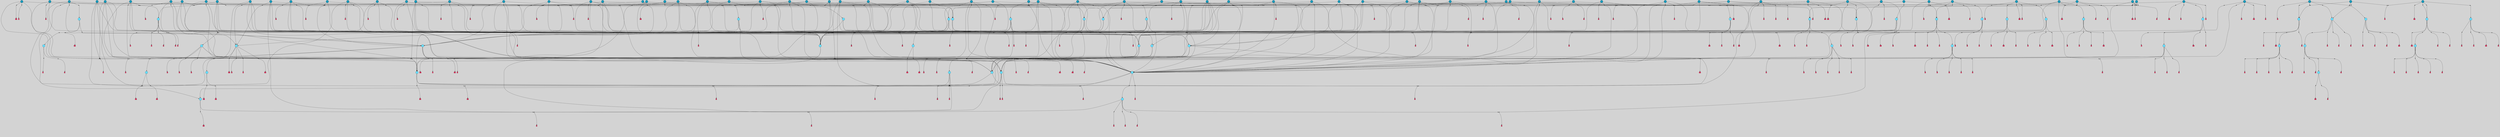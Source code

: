 // File exported with GEGELATI v1.3.1
// On the 2024-04-08 17:42:42
// With the File::TPGGraphDotExporter
digraph{
	graph[pad = "0.212, 0.055" bgcolor = lightgray]
	node[shape=circle style = filled label = ""]
		T3 [fillcolor="#66ddff"]
		T7 [fillcolor="#66ddff"]
		T9 [fillcolor="#66ddff"]
		T11 [fillcolor="#66ddff"]
		T27 [fillcolor="#66ddff"]
		T54 [fillcolor="#66ddff"]
		T59 [fillcolor="#66ddff"]
		T95 [fillcolor="#66ddff"]
		T111 [fillcolor="#66ddff"]
		T129 [fillcolor="#66ddff"]
		T159 [fillcolor="#66ddff"]
		T195 [fillcolor="#66ddff"]
		T213 [fillcolor="#66ddff"]
		T229 [fillcolor="#66ddff"]
		T240 [fillcolor="#66ddff"]
		T321 [fillcolor="#66ddff"]
		T322 [fillcolor="#66ddff"]
		T323 [fillcolor="#66ddff"]
		T324 [fillcolor="#66ddff"]
		T325 [fillcolor="#66ddff"]
		T326 [fillcolor="#66ddff"]
		T327 [fillcolor="#66ddff"]
		T328 [fillcolor="#1199bb"]
		T330 [fillcolor="#1199bb"]
		T448 [fillcolor="#1199bb"]
		T465 [fillcolor="#1199bb"]
		T565 [fillcolor="#1199bb"]
		T582 [fillcolor="#1199bb"]
		T602 [fillcolor="#1199bb"]
		T603 [fillcolor="#66ddff"]
		T605 [fillcolor="#66ddff"]
		T633 [fillcolor="#66ddff"]
		T635 [fillcolor="#1199bb"]
		T656 [fillcolor="#66ddff"]
		T663 [fillcolor="#1199bb"]
		T667 [fillcolor="#1199bb"]
		T668 [fillcolor="#66ddff"]
		T669 [fillcolor="#66ddff"]
		T670 [fillcolor="#66ddff"]
		T671 [fillcolor="#1199bb"]
		T672 [fillcolor="#66ddff"]
		T673 [fillcolor="#66ddff"]
		T674 [fillcolor="#66ddff"]
		T676 [fillcolor="#1199bb"]
		T680 [fillcolor="#1199bb"]
		T700 [fillcolor="#1199bb"]
		T705 [fillcolor="#1199bb"]
		T708 [fillcolor="#1199bb"]
		T709 [fillcolor="#1199bb"]
		T712 [fillcolor="#1199bb"]
		T718 [fillcolor="#1199bb"]
		T720 [fillcolor="#1199bb"]
		T731 [fillcolor="#1199bb"]
		T733 [fillcolor="#1199bb"]
		T734 [fillcolor="#1199bb"]
		T737 [fillcolor="#66ddff"]
		T738 [fillcolor="#1199bb"]
		T740 [fillcolor="#1199bb"]
		T741 [fillcolor="#1199bb"]
		T742 [fillcolor="#66ddff"]
		T743 [fillcolor="#66ddff"]
		T744 [fillcolor="#66ddff"]
		T745 [fillcolor="#1199bb"]
		T746 [fillcolor="#66ddff"]
		T747 [fillcolor="#66ddff"]
		T748 [fillcolor="#66ddff"]
		T751 [fillcolor="#1199bb"]
		T753 [fillcolor="#66ddff"]
		T754 [fillcolor="#66ddff"]
		T766 [fillcolor="#1199bb"]
		T769 [fillcolor="#1199bb"]
		T771 [fillcolor="#1199bb"]
		T772 [fillcolor="#1199bb"]
		T780 [fillcolor="#1199bb"]
		T781 [fillcolor="#1199bb"]
		T792 [fillcolor="#1199bb"]
		T793 [fillcolor="#1199bb"]
		T794 [fillcolor="#1199bb"]
		T795 [fillcolor="#1199bb"]
		T796 [fillcolor="#1199bb"]
		T798 [fillcolor="#1199bb"]
		T799 [fillcolor="#1199bb"]
		T801 [fillcolor="#1199bb"]
		T804 [fillcolor="#1199bb"]
		T805 [fillcolor="#1199bb"]
		T808 [fillcolor="#1199bb"]
		T810 [fillcolor="#1199bb"]
		T811 [fillcolor="#1199bb"]
		T812 [fillcolor="#1199bb"]
		T813 [fillcolor="#1199bb"]
		T814 [fillcolor="#1199bb"]
		T815 [fillcolor="#1199bb"]
		T816 [fillcolor="#1199bb"]
		T818 [fillcolor="#1199bb"]
		T819 [fillcolor="#66ddff"]
		T820 [fillcolor="#66ddff"]
		T821 [fillcolor="#1199bb"]
		T822 [fillcolor="#66ddff"]
		T823 [fillcolor="#66ddff"]
		T824 [fillcolor="#66ddff"]
		T825 [fillcolor="#66ddff"]
		T826 [fillcolor="#66ddff"]
		T827 [fillcolor="#1199bb"]
		T828 [fillcolor="#66ddff"]
		T829 [fillcolor="#66ddff"]
		T830 [fillcolor="#1199bb"]
		T831 [fillcolor="#1199bb"]
		T833 [fillcolor="#1199bb"]
		T834 [fillcolor="#1199bb"]
		T835 [fillcolor="#1199bb"]
		T836 [fillcolor="#1199bb"]
		T837 [fillcolor="#1199bb"]
		T838 [fillcolor="#1199bb"]
		T839 [fillcolor="#1199bb"]
		T840 [fillcolor="#1199bb"]
		T841 [fillcolor="#1199bb"]
		T842 [fillcolor="#1199bb"]
		T843 [fillcolor="#1199bb"]
		T845 [fillcolor="#1199bb"]
		T846 [fillcolor="#1199bb"]
		T847 [fillcolor="#1199bb"]
		T848 [fillcolor="#1199bb"]
		T849 [fillcolor="#1199bb"]
		T850 [fillcolor="#1199bb"]
		T851 [fillcolor="#1199bb"]
		T852 [fillcolor="#1199bb"]
		T853 [fillcolor="#1199bb"]
		T854 [fillcolor="#1199bb"]
		T855 [fillcolor="#1199bb"]
		T856 [fillcolor="#1199bb"]
		P11383 [fillcolor="#cccccc" shape=point] //6|
		I11383 [shape=box style=invis label="6|1&2|6#1|7&#92;n10|7&2|0#1|5&#92;n9|4&0|1#2|2&#92;n8|6&0|0#1|0&#92;n"]
		P11383 -> I11383[style=invis]
		A7518 [fillcolor="#ff3366" shape=box margin=0.03 width=0 height=0 label="3"]
		T3 -> P11383 -> A7518
		P11384 [fillcolor="#cccccc" shape=point] //3|
		I11384 [shape=box style=invis label="7|6&2|4#0|2&#92;n10|3&2|7#1|4&#92;n11|6&0|4#0|1&#92;n7|1&0|0#2|6&#92;n7|6&0|3#2|6&#92;n4|0&2|6#0|1&#92;n4|4&2|5#0|2&#92;n4|6&0|4#2|7&#92;n10|0&2|3#1|5&#92;n2|6&0|5#0|2&#92;n1|0&2|3#0|7&#92;n1|6&2|0#0|5&#92;n6|2&0|1#0|7&#92;n9|2&0|3#2|7&#92;n5|3&0|6#0|6&#92;n1|7&2|5#2|3&#92;n8|1&2|7#0|6&#92;n1|0&2|5#2|1&#92;n7|1&2|2#2|5&#92;n7|4&2|6#0|3&#92;n"]
		P11384 -> I11384[style=invis]
		A7519 [fillcolor="#ff3366" shape=box margin=0.03 width=0 height=0 label="4"]
		T3 -> P11384 -> A7519
		P11385 [fillcolor="#cccccc" shape=point] //-3|
		I11385 [shape=box style=invis label="1|6&2|7#0|7&#92;n10|2&0|7#1|3&#92;n9|6&2|7#2|2&#92;n5|3&0|7#0|7&#92;n1|6&2|3#0|0&#92;n2|3&2|3#2|2&#92;n5|1&2|6#0|6&#92;n"]
		P11385 -> I11385[style=invis]
		A7520 [fillcolor="#ff3366" shape=box margin=0.03 width=0 height=0 label="7"]
		T7 -> P11385 -> A7520
		P11386 [fillcolor="#cccccc" shape=point] //5|
		I11386 [shape=box style=invis label="0|5&2|3#0|1&#92;n0|6&2|1#2|4&#92;n6|2&2|6#0|7&#92;n7|4&0|3#0|1&#92;n5|4&0|7#1|6&#92;n9|1&0|5#2|2&#92;n6|3&2|3#1|7&#92;n11|7&2|4#1|6&#92;n2|5&0|1#0|0&#92;n4|7&0|0#0|2&#92;n6|2&0|6#0|0&#92;n2|1&2|6#2|4&#92;n10|0&2|0#1|0&#92;n6|6&2|4#0|6&#92;n"]
		P11386 -> I11386[style=invis]
		A7521 [fillcolor="#ff3366" shape=box margin=0.03 width=0 height=0 label="8"]
		T7 -> P11386 -> A7521
		P11387 [fillcolor="#cccccc" shape=point] //-6|
		I11387 [shape=box style=invis label="11|1&0|7#2|0&#92;n10|4&0|1#1|0&#92;n4|3&2|4#2|1&#92;n0|5&2|0#0|0&#92;n6|1&0|0#0|3&#92;n8|2&2|0#0|4&#92;n11|4&2|0#1|6&#92;n7|0&2|6#2|3&#92;n5|3&2|6#2|0&#92;n2|0&2|0#0|4&#92;n"]
		P11387 -> I11387[style=invis]
		A7522 [fillcolor="#ff3366" shape=box margin=0.03 width=0 height=0 label="9"]
		T9 -> P11387 -> A7522
		P11388 [fillcolor="#cccccc" shape=point] //2|
		I11388 [shape=box style=invis label="6|3&2|7#1|4&#92;n8|6&0|0#2|5&#92;n2|1&0|2#0|3&#92;n8|7&0|6#0|4&#92;n2|1&2|0#0|1&#92;n0|0&2|2#2|3&#92;n6|6&0|7#2|1&#92;n6|1&0|7#2|6&#92;n5|4&2|7#0|4&#92;n0|3&0|4#2|0&#92;n11|0&2|0#2|5&#92;n4|5&2|5#2|4&#92;n5|7&0|6#0|4&#92;n9|7&2|5#0|3&#92;n5|4&2|1#0|3&#92;n5|3&0|1#1|7&#92;n0|4&0|3#2|5&#92;n"]
		P11388 -> I11388[style=invis]
		A7523 [fillcolor="#ff3366" shape=box margin=0.03 width=0 height=0 label="10"]
		T9 -> P11388 -> A7523
		P11389 [fillcolor="#cccccc" shape=point] //6|
		I11389 [shape=box style=invis label="3|0&2|7#2|2&#92;n3|2&0|4#2|5&#92;n5|1&0|2#1|0&#92;n8|7&0|1#2|0&#92;n8|5&0|3#0|6&#92;n0|2&0|2#2|3&#92;n1|5&2|5#0|5&#92;n5|6&0|6#0|7&#92;n6|7&0|0#2|6&#92;n1|2&2|3#0|0&#92;n7|7&2|3#0|4&#92;n0|7&2|7#0|6&#92;n1|0&2|2#2|7&#92;n4|4&0|1#0|0&#92;n"]
		P11389 -> I11389[style=invis]
		A7524 [fillcolor="#ff3366" shape=box margin=0.03 width=0 height=0 label="11"]
		T11 -> P11389 -> A7524
		P11390 [fillcolor="#cccccc" shape=point] //-4|
		I11390 [shape=box style=invis label="4|1&0|4#2|6&#92;n1|2&2|2#2|0&#92;n1|2&2|0#0|6&#92;n8|4&2|3#2|5&#92;n5|5&2|1#1|0&#92;n"]
		P11390 -> I11390[style=invis]
		A7525 [fillcolor="#ff3366" shape=box margin=0.03 width=0 height=0 label="12"]
		T11 -> P11390 -> A7525
		P11391 [fillcolor="#cccccc" shape=point] //2|
		I11391 [shape=box style=invis label="9|1&2|3#0|1&#92;n5|2&2|0#2|4&#92;n3|6&2|5#2|7&#92;n7|0&2|5#0|4&#92;n1|2&0|3#0|5&#92;n7|3&2|7#0|0&#92;n"]
		P11391 -> I11391[style=invis]
		A7526 [fillcolor="#ff3366" shape=box margin=0.03 width=0 height=0 label="2"]
		T27 -> P11391 -> A7526
		P11392 [fillcolor="#cccccc" shape=point] //-6|
		I11392 [shape=box style=invis label="7|5&0|4#0|4&#92;n11|0&2|5#2|1&#92;n"]
		P11392 -> I11392[style=invis]
		A7527 [fillcolor="#ff3366" shape=box margin=0.03 width=0 height=0 label="3"]
		T27 -> P11392 -> A7527
		T27 -> P11384
		P11393 [fillcolor="#cccccc" shape=point] //0|
		I11393 [shape=box style=invis label="2|5&0|1#0|6&#92;n6|1&2|2#2|7&#92;n8|0&0|3#1|4&#92;n4|3&2|5#2|4&#92;n8|1&2|4#0|0&#92;n6|6&0|1#2|6&#92;n11|7&2|4#2|5&#92;n6|2&2|4#0|2&#92;n8|5&2|4#2|4&#92;n2|1&2|1#2|2&#92;n2|7&2|5#2|6&#92;n9|7&0|5#0|4&#92;n1|2&0|5#2|6&#92;n4|2&2|3#2|7&#92;n3|3&2|1#0|2&#92;n"]
		P11393 -> I11393[style=invis]
		A7528 [fillcolor="#ff3366" shape=box margin=0.03 width=0 height=0 label="5"]
		T27 -> P11393 -> A7528
		P11394 [fillcolor="#cccccc" shape=point] //0|
		I11394 [shape=box style=invis label="4|0&0|3#2|7&#92;n10|2&0|3#1|7&#92;n3|5&0|2#0|3&#92;n4|5&0|0#2|1&#92;n10|7&2|0#1|2&#92;n5|3&2|3#1|6&#92;n9|5&2|0#0|4&#92;n5|4&2|7#0|2&#92;n10|3&2|7#1|4&#92;n7|2&0|1#2|6&#92;n8|6&0|5#0|5&#92;n8|7&2|3#0|5&#92;n2|6&2|4#0|0&#92;n"]
		P11394 -> I11394[style=invis]
		A7529 [fillcolor="#ff3366" shape=box margin=0.03 width=0 height=0 label="5"]
		T27 -> P11394 -> A7529
		P11395 [fillcolor="#cccccc" shape=point] //8|
		I11395 [shape=box style=invis label="9|0&0|1#2|0&#92;n10|1&2|5#1|4&#92;n8|2&2|6#0|4&#92;n2|4&2|5#2|3&#92;n4|2&2|2#0|2&#92;n7|5&0|2#0|0&#92;n8|2&2|1#1|3&#92;n8|7&0|7#2|1&#92;n1|1&0|0#0|7&#92;n5|6&2|5#1|0&#92;n6|6&2|5#0|0&#92;n11|4&0|3#2|6&#92;n4|2&2|4#0|7&#92;n5|6&0|1#2|0&#92;n11|3&0|2#0|7&#92;n"]
		P11395 -> I11395[style=invis]
		A7530 [fillcolor="#ff3366" shape=box margin=0.03 width=0 height=0 label="6"]
		T54 -> P11395 -> A7530
		P11396 [fillcolor="#cccccc" shape=point] //5|
		I11396 [shape=box style=invis label="3|0&2|0#0|1&#92;n3|0&0|7#0|1&#92;n5|3&0|2#2|6&#92;n4|4&2|4#2|6&#92;n11|2&0|7#1|6&#92;n2|7&2|2#2|5&#92;n9|3&2|6#2|7&#92;n7|7&0|0#0|4&#92;n6|1&2|4#2|3&#92;n5|4&2|0#1|6&#92;n1|3&0|7#0|4&#92;n"]
		P11396 -> I11396[style=invis]
		A7531 [fillcolor="#ff3366" shape=box margin=0.03 width=0 height=0 label="7"]
		T54 -> P11396 -> A7531
		P11397 [fillcolor="#cccccc" shape=point] //-10|
		I11397 [shape=box style=invis label="3|6&0|0#0|4&#92;n4|1&2|4#0|1&#92;n5|1&0|1#0|4&#92;n5|5&2|6#0|5&#92;n6|5&0|6#0|3&#92;n11|1&2|0#0|1&#92;n0|7&2|0#0|3&#92;n1|2&0|6#0|1&#92;n8|0&0|4#2|0&#92;n0|4&0|7#2|7&#92;n7|0&2|7#1|3&#92;n3|1&0|5#2|5&#92;n5|1&0|4#0|3&#92;n2|2&0|2#0|0&#92;n8|3&0|1#0|7&#92;n3|0&0|3#0|5&#92;n7|2&0|5#2|0&#92;n6|3&2|7#1|5&#92;n4|7&2|7#2|1&#92;n"]
		P11397 -> I11397[style=invis]
		A7532 [fillcolor="#ff3366" shape=box margin=0.03 width=0 height=0 label="14"]
		T54 -> P11397 -> A7532
		T54 -> P11386
		P11398 [fillcolor="#cccccc" shape=point] //8|
		I11398 [shape=box style=invis label="9|0&0|1#2|0&#92;n10|1&2|5#1|4&#92;n8|2&2|6#0|4&#92;n4|5&0|3#0|1&#92;n2|4&2|5#2|3&#92;n4|2&2|2#0|2&#92;n7|5&0|2#0|0&#92;n8|2&2|1#1|3&#92;n8|7&0|7#2|1&#92;n1|1&0|0#0|7&#92;n5|6&2|5#1|0&#92;n6|3&2|5#0|0&#92;n11|4&0|3#2|6&#92;n1|2&2|4#0|7&#92;n5|6&0|1#2|0&#92;n11|3&0|2#0|7&#92;n"]
		P11398 -> I11398[style=invis]
		A7533 [fillcolor="#ff3366" shape=box margin=0.03 width=0 height=0 label="6"]
		T59 -> P11398 -> A7533
		T59 -> P11396
		T59 -> P11387
		T59 -> P11396
		P11399 [fillcolor="#cccccc" shape=point] //4|
		I11399 [shape=box style=invis label="4|3&0|6#0|3&#92;n5|7&2|3#2|2&#92;n5|6&0|7#1|2&#92;n1|4&2|6#0|3&#92;n8|4&2|1#2|5&#92;n9|5&2|4#1|4&#92;n2|4&0|5#0|7&#92;n10|0&0|6#1|3&#92;n3|0&0|6#0|2&#92;n2|7&2|7#2|6&#92;n5|2&0|5#1|5&#92;n10|4&2|5#1|7&#92;n4|0&0|4#2|4&#92;n11|1&0|4#2|6&#92;n10|6&2|0#1|4&#92;n9|7&0|3#1|4&#92;n4|5&2|7#0|6&#92;n11|5&2|6#2|3&#92;n0|3&0|5#0|1&#92;n"]
		P11399 -> I11399[style=invis]
		A7534 [fillcolor="#ff3366" shape=box margin=0.03 width=0 height=0 label="13"]
		T95 -> P11399 -> A7534
		P11400 [fillcolor="#cccccc" shape=point] //8|
		I11400 [shape=box style=invis label="9|7&0|5#2|5&#92;n3|3&2|3#0|2&#92;n9|5&2|2#1|0&#92;n2|3&0|6#0|3&#92;n4|4&2|5#2|7&#92;n11|3&2|0#1|5&#92;n6|6&2|1#2|2&#92;n4|6&0|1#2|2&#92;n2|5&2|7#2|2&#92;n7|7&2|2#2|3&#92;n6|5&0|3#2|6&#92;n6|7&0|6#0|2&#92;n"]
		P11400 -> I11400[style=invis]
		A7535 [fillcolor="#ff3366" shape=box margin=0.03 width=0 height=0 label="14"]
		T95 -> P11400 -> A7535
		P11401 [fillcolor="#cccccc" shape=point] //2|
		I11401 [shape=box style=invis label="4|1&0|4#2|6&#92;n5|5&2|1#1|0&#92;n1|0&2|0#0|6&#92;n8|4&2|3#2|5&#92;n"]
		P11401 -> I11401[style=invis]
		T95 -> P11401 -> T11
		P11402 [fillcolor="#cccccc" shape=point] //-9|
		I11402 [shape=box style=invis label="2|0&2|0#2|1&#92;n4|4&2|4#2|6&#92;n9|1&0|3#1|7&#92;n5|3&0|2#2|6&#92;n2|7&2|2#2|5&#92;n5|4&2|0#1|6&#92;n3|0&0|7#0|1&#92;n1|3&0|7#0|4&#92;n11|6&2|2#0|7&#92;n7|7&0|0#0|4&#92;n11|0&0|7#1|6&#92;n9|3&2|6#2|7&#92;n"]
		P11402 -> I11402[style=invis]
		A7536 [fillcolor="#ff3366" shape=box margin=0.03 width=0 height=0 label="7"]
		T95 -> P11402 -> A7536
		P11403 [fillcolor="#cccccc" shape=point] //-8|
		I11403 [shape=box style=invis label="7|5&0|4#2|4&#92;n"]
		P11403 -> I11403[style=invis]
		A7537 [fillcolor="#ff3366" shape=box margin=0.03 width=0 height=0 label="3"]
		T95 -> P11403 -> A7537
		P11404 [fillcolor="#cccccc" shape=point] //-5|
		I11404 [shape=box style=invis label="0|0&2|3#0|2&#92;n10|5&0|6#1|3&#92;n7|3&0|6#2|3&#92;n3|4&0|6#0|6&#92;n10|5&0|2#1|1&#92;n5|0&0|1#0|3&#92;n6|6&2|5#1|5&#92;n7|4&0|2#1|7&#92;n5|7&0|1#2|5&#92;n1|5&0|0#0|3&#92;n7|5&2|1#2|6&#92;n9|0&0|2#0|0&#92;n4|0&2|4#0|0&#92;n4|6&0|0#2|3&#92;n3|1&0|6#2|5&#92;n7|7&2|1#2|3&#92;n9|4&2|2#0|6&#92;n"]
		P11404 -> I11404[style=invis]
		T111 -> P11404 -> T9
		P11405 [fillcolor="#cccccc" shape=point] //7|
		I11405 [shape=box style=invis label="7|4&2|1#2|0&#92;n4|1&2|4#2|3&#92;n5|0&2|0#2|2&#92;n6|1&2|4#2|6&#92;n"]
		P11405 -> I11405[style=invis]
		A7538 [fillcolor="#ff3366" shape=box margin=0.03 width=0 height=0 label="9"]
		T111 -> P11405 -> A7538
		P11406 [fillcolor="#cccccc" shape=point] //2|
		I11406 [shape=box style=invis label="3|0&2|0#0|1&#92;n11|2&0|7#1|6&#92;n8|7&2|4#0|5&#92;n5|3&0|2#2|6&#92;n4|4&2|4#2|6&#92;n3|0&0|7#0|1&#92;n2|7&2|2#2|5&#92;n9|3&2|6#2|7&#92;n7|7&0|0#0|4&#92;n6|1&2|4#1|3&#92;n5|4&2|0#1|6&#92;n1|3&0|7#0|4&#92;n"]
		P11406 -> I11406[style=invis]
		A7539 [fillcolor="#ff3366" shape=box margin=0.03 width=0 height=0 label="7"]
		T111 -> P11406 -> A7539
		T111 -> P11387
		T129 -> P11395
		T129 -> P11396
		P11407 [fillcolor="#cccccc" shape=point] //10|
		I11407 [shape=box style=invis label="4|5&2|7#2|1&#92;n1|7&2|3#0|6&#92;n3|5&2|2#0|3&#92;n10|3&0|7#1|4&#92;n7|1&0|4#2|6&#92;n10|2&0|3#1|7&#92;n9|5&2|0#0|4&#92;n4|0&0|3#2|7&#92;n11|4&2|6#1|2&#92;n5|4&2|7#0|2&#92;n2|6&2|4#0|0&#92;n6|5&0|7#2|1&#92;n5|3&2|3#1|6&#92;n10|7&2|0#1|2&#92;n"]
		P11407 -> I11407[style=invis]
		A7540 [fillcolor="#ff3366" shape=box margin=0.03 width=0 height=0 label="5"]
		T129 -> P11407 -> A7540
		P11408 [fillcolor="#cccccc" shape=point] //5|
		I11408 [shape=box style=invis label="9|4&2|3#1|3&#92;n0|4&2|4#0|5&#92;n6|1&2|6#2|5&#92;n4|0&0|5#2|0&#92;n"]
		P11408 -> I11408[style=invis]
		A7541 [fillcolor="#ff3366" shape=box margin=0.03 width=0 height=0 label="7"]
		T129 -> P11408 -> A7541
		P11409 [fillcolor="#cccccc" shape=point] //6|
		I11409 [shape=box style=invis label="9|4&2|7#0|6&#92;n8|4&0|1#1|0&#92;n1|3&0|0#2|1&#92;n2|4&0|6#2|2&#92;n5|1&2|5#0|7&#92;n3|0&0|3#2|6&#92;n2|2&2|6#0|2&#92;n8|4&0|4#2|2&#92;n5|1&2|4#0|3&#92;n9|4&0|6#0|6&#92;n5|0&2|2#1|5&#92;n11|7&0|0#1|1&#92;n0|4&0|3#0|3&#92;n7|7&2|4#2|5&#92;n1|5&0|1#2|1&#92;n"]
		P11409 -> I11409[style=invis]
		A7542 [fillcolor="#ff3366" shape=box margin=0.03 width=0 height=0 label="1"]
		T129 -> P11409 -> A7542
		P11410 [fillcolor="#cccccc" shape=point] //7|
		I11410 [shape=box style=invis label="7|0&2|1#2|0&#92;n9|7&2|1#1|7&#92;n8|2&0|1#1|0&#92;n6|6&0|2#1|1&#92;n2|2&0|5#0|0&#92;n5|7&0|0#2|1&#92;n5|1&2|5#1|5&#92;n4|7&2|4#2|3&#92;n10|5&2|2#1|5&#92;n1|3&2|2#2|0&#92;n10|2&2|6#1|5&#92;n"]
		P11410 -> I11410[style=invis]
		A7543 [fillcolor="#ff3366" shape=box margin=0.03 width=0 height=0 label="1"]
		T159 -> P11410 -> A7543
		P11411 [fillcolor="#cccccc" shape=point] //7|
		I11411 [shape=box style=invis label="7|4&2|7#0|4&#92;n4|6&0|1#2|5&#92;n2|1&2|3#0|0&#92;n4|3&2|0#0|1&#92;n0|0&2|7#2|7&#92;n7|7&0|5#2|3&#92;n5|0&2|1#2|2&#92;n10|0&0|4#1|2&#92;n4|4&0|7#0|0&#92;n6|7&0|2#0|1&#92;n1|4&2|5#0|4&#92;n"]
		P11411 -> I11411[style=invis]
		A7544 [fillcolor="#ff3366" shape=box margin=0.03 width=0 height=0 label="0"]
		T159 -> P11411 -> A7544
		P11412 [fillcolor="#cccccc" shape=point] //5|
		I11412 [shape=box style=invis label="0|5&2|3#0|1&#92;n0|6&2|1#2|4&#92;n6|2&2|6#0|7&#92;n9|0&2|7#1|1&#92;n7|4&0|3#0|1&#92;n11|7&2|4#1|6&#92;n9|1&0|5#2|2&#92;n5|4&0|7#1|6&#92;n2|5&0|1#0|0&#92;n4|7&0|0#0|2&#92;n6|2&0|6#0|0&#92;n2|1&2|6#2|4&#92;n10|0&0|0#1|0&#92;n6|6&2|4#0|6&#92;n"]
		P11412 -> I11412[style=invis]
		T159 -> P11412 -> T129
		P11413 [fillcolor="#cccccc" shape=point] //5|
		I11413 [shape=box style=invis label="3|0&2|0#2|1&#92;n3|0&0|7#0|1&#92;n5|3&0|2#2|6&#92;n4|4&2|4#2|6&#92;n5|4&2|0#1|6&#92;n2|7&2|2#2|5&#92;n1|3&0|7#0|4&#92;n11|6&2|2#0|7&#92;n7|7&0|0#0|4&#92;n6|1&2|4#2|3&#92;n11|0&0|7#1|6&#92;n9|3&2|6#2|7&#92;n"]
		P11413 -> I11413[style=invis]
		A7545 [fillcolor="#ff3366" shape=box margin=0.03 width=0 height=0 label="7"]
		T195 -> P11413 -> A7545
		P11414 [fillcolor="#cccccc" shape=point] //4|
		I11414 [shape=box style=invis label="7|1&0|6#0|1&#92;n6|7&2|7#1|7&#92;n10|1&2|1#1|1&#92;n9|6&2|2#1|4&#92;n4|7&0|4#2|2&#92;n9|6&0|5#1|1&#92;n10|0&2|6#1|6&#92;n5|1&0|1#2|3&#92;n10|1&0|5#1|0&#92;n3|4&2|3#0|0&#92;n8|2&0|5#2|4&#92;n1|6&2|0#0|0&#92;n2|3&0|1#2|6&#92;n5|2&2|2#1|6&#92;n2|2&0|1#2|1&#92;n3|1&2|7#0|3&#92;n6|7&2|3#0|4&#92;n"]
		P11414 -> I11414[style=invis]
		A7546 [fillcolor="#ff3366" shape=box margin=0.03 width=0 height=0 label="10"]
		T195 -> P11414 -> A7546
		P11415 [fillcolor="#cccccc" shape=point] //-4|
		I11415 [shape=box style=invis label="0|4&0|0#2|7&#92;n8|5&2|4#2|4&#92;n4|3&2|5#2|4&#92;n11|7&2|2#2|5&#92;n6|5&2|2#2|7&#92;n3|2&0|7#0|7&#92;n3|3&2|1#0|3&#92;n2|6&0|3#2|5&#92;n0|1&2|6#2|2&#92;n8|2&0|0#1|6&#92;n0|7&0|5#0|4&#92;n9|5&0|3#2|7&#92;n2|7&2|5#2|6&#92;n9|0&2|0#0|1&#92;n1|2&2|4#0|2&#92;n"]
		P11415 -> I11415[style=invis]
		T195 -> P11415 -> T27
		T195 -> P11411
		P11416 [fillcolor="#cccccc" shape=point] //6|
		I11416 [shape=box style=invis label="9|4&2|7#0|6&#92;n8|4&0|1#1|0&#92;n1|3&0|0#2|1&#92;n2|4&0|6#2|2&#92;n5|1&2|5#0|7&#92;n3|0&0|3#2|6&#92;n2|2&2|6#0|2&#92;n8|4&0|4#2|2&#92;n5|1&2|4#0|3&#92;n9|4&0|6#0|6&#92;n5|0&2|2#1|5&#92;n11|7&0|0#1|1&#92;n0|4&0|3#0|3&#92;n7|7&2|4#2|5&#92;n1|5&0|1#2|1&#92;n"]
		P11416 -> I11416[style=invis]
		A7547 [fillcolor="#ff3366" shape=box margin=0.03 width=0 height=0 label="1"]
		T213 -> P11416 -> A7547
		P11417 [fillcolor="#cccccc" shape=point] //5|
		I11417 [shape=box style=invis label="9|4&2|3#1|3&#92;n0|4&2|4#0|5&#92;n6|1&2|6#2|5&#92;n4|0&0|5#2|0&#92;n"]
		P11417 -> I11417[style=invis]
		A7548 [fillcolor="#ff3366" shape=box margin=0.03 width=0 height=0 label="7"]
		T213 -> P11417 -> A7548
		P11418 [fillcolor="#cccccc" shape=point] //8|
		I11418 [shape=box style=invis label="9|0&0|1#2|0&#92;n10|1&2|5#1|4&#92;n8|2&2|6#0|4&#92;n2|4&2|5#2|3&#92;n4|2&2|2#0|2&#92;n7|5&0|2#0|0&#92;n8|2&2|1#1|3&#92;n8|7&0|7#2|1&#92;n1|1&0|0#0|7&#92;n5|6&2|5#1|0&#92;n6|6&2|5#0|0&#92;n11|4&0|3#2|6&#92;n4|2&2|4#0|7&#92;n5|6&0|1#2|0&#92;n11|3&0|2#0|7&#92;n"]
		P11418 -> I11418[style=invis]
		A7549 [fillcolor="#ff3366" shape=box margin=0.03 width=0 height=0 label="6"]
		T213 -> P11418 -> A7549
		P11419 [fillcolor="#cccccc" shape=point] //10|
		I11419 [shape=box style=invis label="4|5&2|7#2|1&#92;n1|7&2|3#0|6&#92;n3|5&2|2#0|3&#92;n10|3&0|7#1|4&#92;n7|1&0|4#2|6&#92;n10|2&0|3#1|7&#92;n9|5&2|0#0|4&#92;n4|0&0|3#2|7&#92;n11|4&2|6#1|2&#92;n5|4&2|7#0|2&#92;n2|6&2|4#0|0&#92;n6|5&0|7#2|1&#92;n5|3&2|3#1|6&#92;n10|7&2|0#1|2&#92;n"]
		P11419 -> I11419[style=invis]
		A7550 [fillcolor="#ff3366" shape=box margin=0.03 width=0 height=0 label="5"]
		T213 -> P11419 -> A7550
		P11420 [fillcolor="#cccccc" shape=point] //5|
		I11420 [shape=box style=invis label="3|0&2|0#0|1&#92;n3|0&0|7#0|1&#92;n5|3&0|2#2|6&#92;n4|4&2|4#2|6&#92;n11|2&0|7#1|6&#92;n2|7&2|2#2|5&#92;n9|3&2|6#2|7&#92;n7|7&0|0#0|4&#92;n6|1&2|4#2|3&#92;n5|4&2|0#1|6&#92;n1|3&0|7#0|4&#92;n"]
		P11420 -> I11420[style=invis]
		A7551 [fillcolor="#ff3366" shape=box margin=0.03 width=0 height=0 label="7"]
		T213 -> P11420 -> A7551
		P11421 [fillcolor="#cccccc" shape=point] //-2|
		I11421 [shape=box style=invis label="5|2&2|0#2|4&#92;n9|1&2|3#0|1&#92;n3|6&2|5#2|7&#92;n7|0&2|1#0|4&#92;n1|2&0|3#0|5&#92;n7|3&2|7#0|0&#92;n"]
		P11421 -> I11421[style=invis]
		A7552 [fillcolor="#ff3366" shape=box margin=0.03 width=0 height=0 label="2"]
		T229 -> P11421 -> A7552
		P11422 [fillcolor="#cccccc" shape=point] //9|
		I11422 [shape=box style=invis label="7|1&2|2#2|5&#92;n1|0&2|5#2|1&#92;n11|6&0|4#0|1&#92;n10|6&0|3#1|6&#92;n7|1&0|0#2|6&#92;n4|0&2|6#0|1&#92;n4|6&0|4#2|7&#92;n10|0&2|3#1|0&#92;n1|0&2|3#0|7&#92;n1|6&2|0#0|5&#92;n6|2&0|1#0|7&#92;n9|2&0|3#2|7&#92;n5|3&0|6#0|6&#92;n3|1&0|3#0|5&#92;n1|7&2|5#2|3&#92;n8|1&2|7#0|6&#92;n10|3&2|0#1|4&#92;n7|6&2|4#0|2&#92;n7|4&2|6#0|3&#92;n"]
		P11422 -> I11422[style=invis]
		T229 -> P11422 -> T7
		P11423 [fillcolor="#cccccc" shape=point] //2|
		I11423 [shape=box style=invis label="8|6&0|2#0|5&#92;n10|5&2|3#1|7&#92;n5|6&0|1#2|5&#92;n11|3&0|0#2|2&#92;n0|3&2|1#0|6&#92;n9|7&2|6#0|1&#92;n4|6&2|7#0|2&#92;n8|0&0|6#2|0&#92;n11|2&0|7#0|1&#92;n3|7&2|4#0|7&#92;n5|1&0|1#0|6&#92;n7|6&2|7#2|4&#92;n6|1&0|3#0|2&#92;n6|6&2|5#1|2&#92;n8|5&0|2#0|0&#92;n0|2&0|3#0|0&#92;n2|5&2|5#2|1&#92;n10|4&0|1#1|0&#92;n4|3&2|5#0|4&#92;n"]
		P11423 -> I11423[style=invis]
		A7553 [fillcolor="#ff3366" shape=box margin=0.03 width=0 height=0 label="11"]
		T229 -> P11423 -> A7553
		P11424 [fillcolor="#cccccc" shape=point] //-7|
		I11424 [shape=box style=invis label="11|2&2|6#1|1&#92;n2|3&0|6#2|3&#92;n10|0&0|2#1|4&#92;n"]
		P11424 -> I11424[style=invis]
		T229 -> P11424 -> T111
		P11425 [fillcolor="#cccccc" shape=point] //-1|
		I11425 [shape=box style=invis label="6|4&0|4#2|4&#92;n4|5&2|5#2|4&#92;n9|7&2|5#0|3&#92;n3|7&2|6#0|6&#92;n8|7&0|6#0|4&#92;n2|1&2|0#0|1&#92;n8|6&0|0#2|5&#92;n2|1&0|2#0|3&#92;n6|1&0|7#2|6&#92;n6|3&0|1#1|6&#92;n5|4&2|7#0|4&#92;n0|7&0|4#2|0&#92;n11|0&2|0#2|5&#92;n3|7&2|0#2|7&#92;n8|3&2|7#1|4&#92;n5|7&0|6#0|4&#92;n0|0&2|3#2|3&#92;n5|4&2|1#0|3&#92;n0|4&0|3#2|5&#92;n"]
		P11425 -> I11425[style=invis]
		A7554 [fillcolor="#ff3366" shape=box margin=0.03 width=0 height=0 label="10"]
		T229 -> P11425 -> A7554
		P11426 [fillcolor="#cccccc" shape=point] //5|
		I11426 [shape=box style=invis label="1|6&2|7#0|7&#92;n9|2&2|7#2|2&#92;n10|2&0|7#1|3&#92;n5|3&0|7#0|7&#92;n7|0&2|7#2|2&#92;n1|6&2|3#0|0&#92;n2|3&2|3#2|2&#92;n"]
		P11426 -> I11426[style=invis]
		A7555 [fillcolor="#ff3366" shape=box margin=0.03 width=0 height=0 label="7"]
		T240 -> P11426 -> A7555
		P11427 [fillcolor="#cccccc" shape=point] //-8|
		I11427 [shape=box style=invis label="7|5&0|2#2|1&#92;n1|0&2|6#0|0&#92;n7|1&2|6#1|1&#92;n8|7&0|3#1|6&#92;n3|7&2|3#2|4&#92;n"]
		P11427 -> I11427[style=invis]
		A7556 [fillcolor="#ff3366" shape=box margin=0.03 width=0 height=0 label="2"]
		T240 -> P11427 -> A7556
		P11428 [fillcolor="#cccccc" shape=point] //-3|
		I11428 [shape=box style=invis label="1|1&2|1#0|1&#92;n1|4&0|0#2|4&#92;n11|0&2|3#0|2&#92;n11|6&0|4#0|1&#92;n5|2&0|6#1|5&#92;n3|7&2|6#2|7&#92;n7|7&0|1#2|1&#92;n9|5&2|2#2|0&#92;n6|5&2|6#1|4&#92;n0|7&0|5#2|4&#92;n8|1&0|0#2|3&#92;n0|5&0|3#0|5&#92;n2|0&2|4#0|5&#92;n7|5&2|7#1|3&#92;n8|3&0|0#1|2&#92;n"]
		P11428 -> I11428[style=invis]
		A7557 [fillcolor="#ff3366" shape=box margin=0.03 width=0 height=0 label="1"]
		T240 -> P11428 -> A7557
		P11429 [fillcolor="#cccccc" shape=point] //-9|
		I11429 [shape=box style=invis label="2|0&2|0#2|1&#92;n4|4&2|4#2|6&#92;n9|1&0|3#1|7&#92;n5|3&0|2#2|6&#92;n2|7&2|2#2|5&#92;n5|4&2|0#1|6&#92;n3|0&0|7#0|1&#92;n1|3&0|7#0|4&#92;n11|6&2|2#0|7&#92;n7|7&0|0#0|4&#92;n11|0&0|7#1|6&#92;n9|3&2|6#2|7&#92;n"]
		P11429 -> I11429[style=invis]
		A7558 [fillcolor="#ff3366" shape=box margin=0.03 width=0 height=0 label="7"]
		T321 -> P11429 -> A7558
		P11430 [fillcolor="#cccccc" shape=point] //-4|
		I11430 [shape=box style=invis label="4|1&0|4#2|6&#92;n1|2&2|2#2|0&#92;n1|2&2|0#0|6&#92;n8|4&2|3#2|5&#92;n5|5&2|1#1|0&#92;n"]
		P11430 -> I11430[style=invis]
		A7559 [fillcolor="#ff3366" shape=box margin=0.03 width=0 height=0 label="12"]
		T322 -> P11430 -> A7559
		P11431 [fillcolor="#cccccc" shape=point] //8|
		I11431 [shape=box style=invis label="9|7&0|5#2|5&#92;n3|3&2|3#0|2&#92;n9|5&2|2#1|0&#92;n2|3&0|6#0|3&#92;n4|4&2|5#2|7&#92;n11|3&2|0#1|5&#92;n6|6&2|1#2|2&#92;n4|6&0|1#2|2&#92;n2|5&2|7#2|2&#92;n7|7&2|2#2|3&#92;n6|5&0|3#2|6&#92;n6|7&0|6#0|2&#92;n"]
		P11431 -> I11431[style=invis]
		A7560 [fillcolor="#ff3366" shape=box margin=0.03 width=0 height=0 label="14"]
		T321 -> P11431 -> A7560
		P11432 [fillcolor="#cccccc" shape=point] //-8|
		I11432 [shape=box style=invis label="7|5&0|4#2|4&#92;n"]
		P11432 -> I11432[style=invis]
		A7561 [fillcolor="#ff3366" shape=box margin=0.03 width=0 height=0 label="3"]
		T321 -> P11432 -> A7561
		P11433 [fillcolor="#cccccc" shape=point] //4|
		I11433 [shape=box style=invis label="4|3&0|6#0|3&#92;n5|7&2|3#2|2&#92;n5|6&0|7#1|2&#92;n1|4&2|6#0|3&#92;n8|4&2|1#2|5&#92;n9|5&2|4#1|4&#92;n2|4&0|5#0|7&#92;n10|0&0|6#1|3&#92;n3|0&0|6#0|2&#92;n2|7&2|7#2|6&#92;n5|2&0|5#1|5&#92;n10|4&2|5#1|7&#92;n4|0&0|4#2|4&#92;n11|1&0|4#2|6&#92;n10|6&2|0#1|4&#92;n9|7&0|3#1|4&#92;n4|5&2|7#0|6&#92;n11|5&2|6#2|3&#92;n0|3&0|5#0|1&#92;n"]
		P11433 -> I11433[style=invis]
		A7562 [fillcolor="#ff3366" shape=box margin=0.03 width=0 height=0 label="13"]
		T321 -> P11433 -> A7562
		P11434 [fillcolor="#cccccc" shape=point] //-3|
		I11434 [shape=box style=invis label="4|5&0|0#0|0&#92;n4|7&0|0#0|2&#92;n0|6&2|1#2|4&#92;n9|1&0|5#2|2&#92;n10|0&2|0#1|0&#92;n6|6&2|4#0|6&#92;n2|5&0|1#0|0&#92;n6|3&2|3#1|7&#92;n11|7&2|4#1|6&#92;n6|2&2|6#0|1&#92;n6|2&0|0#0|0&#92;n9|1&2|6#2|4&#92;n10|4&0|3#1|1&#92;n5|4&2|7#1|6&#92;n"]
		P11434 -> I11434[style=invis]
		T324 -> P11434 -> T321
		P11435 [fillcolor="#cccccc" shape=point] //2|
		I11435 [shape=box style=invis label="4|1&0|4#2|6&#92;n5|5&2|1#1|0&#92;n1|0&2|0#0|6&#92;n8|4&2|3#2|5&#92;n"]
		P11435 -> I11435[style=invis]
		T321 -> P11435 -> T322
		P11436 [fillcolor="#cccccc" shape=point] //5|
		I11436 [shape=box style=invis label="0|5&2|3#0|1&#92;n0|6&2|1#2|4&#92;n6|2&2|6#0|7&#92;n7|4&0|3#0|1&#92;n5|4&0|7#1|6&#92;n9|1&0|5#2|2&#92;n6|3&2|3#1|7&#92;n11|7&2|4#1|6&#92;n2|5&0|1#0|0&#92;n4|7&0|0#0|2&#92;n6|2&0|6#0|0&#92;n2|1&2|6#2|4&#92;n10|0&2|0#1|0&#92;n6|6&2|4#0|6&#92;n"]
		P11436 -> I11436[style=invis]
		A7563 [fillcolor="#ff3366" shape=box margin=0.03 width=0 height=0 label="8"]
		T323 -> P11436 -> A7563
		P11437 [fillcolor="#cccccc" shape=point] //-3|
		I11437 [shape=box style=invis label="1|6&2|7#0|7&#92;n10|2&0|7#1|3&#92;n9|6&2|7#2|2&#92;n5|3&0|7#0|7&#92;n1|6&2|3#0|0&#92;n2|3&2|3#2|2&#92;n5|1&2|6#0|6&#92;n"]
		P11437 -> I11437[style=invis]
		A7564 [fillcolor="#ff3366" shape=box margin=0.03 width=0 height=0 label="7"]
		T323 -> P11437 -> A7564
		P11438 [fillcolor="#cccccc" shape=point] //1|
		I11438 [shape=box style=invis label="0|4&0|1#0|1&#92;n10|5&2|5#1|6&#92;n7|7&2|5#2|2&#92;n9|5&0|7#2|7&#92;n8|4&0|3#2|7&#92;n11|0&2|3#0|5&#92;n7|0&0|0#0|1&#92;n4|2&0|4#0|5&#92;n5|1&0|6#2|7&#92;n11|3&0|7#1|3&#92;n"]
		P11438 -> I11438[style=invis]
		T324 -> P11438 -> T323
		P11439 [fillcolor="#cccccc" shape=point] //6|
		I11439 [shape=box style=invis label="3|0&2|7#2|2&#92;n3|2&0|4#2|5&#92;n5|1&0|2#1|0&#92;n8|7&0|1#2|0&#92;n8|5&0|3#0|6&#92;n0|2&0|2#2|3&#92;n1|5&2|5#0|5&#92;n5|6&0|6#0|7&#92;n6|7&0|0#2|6&#92;n1|2&2|3#0|0&#92;n7|7&2|3#0|4&#92;n0|7&2|7#0|6&#92;n1|0&2|2#2|7&#92;n4|4&0|1#0|0&#92;n"]
		P11439 -> I11439[style=invis]
		A7565 [fillcolor="#ff3366" shape=box margin=0.03 width=0 height=0 label="11"]
		T322 -> P11439 -> A7565
		P11440 [fillcolor="#cccccc" shape=point] //4|
		I11440 [shape=box style=invis label="4|3&0|6#0|3&#92;n5|7&2|3#2|2&#92;n5|6&0|7#1|2&#92;n1|4&2|6#0|3&#92;n8|4&2|1#2|5&#92;n9|5&2|4#1|4&#92;n2|4&0|5#0|7&#92;n10|0&0|6#1|3&#92;n3|0&0|6#0|2&#92;n2|7&2|7#2|6&#92;n5|2&0|5#1|5&#92;n10|4&2|5#1|7&#92;n4|0&0|4#2|4&#92;n11|1&0|4#2|6&#92;n10|6&2|0#1|4&#92;n9|7&0|3#1|4&#92;n4|5&2|7#0|6&#92;n11|5&2|6#2|3&#92;n0|3&0|5#0|1&#92;n"]
		P11440 -> I11440[style=invis]
		A7566 [fillcolor="#ff3366" shape=box margin=0.03 width=0 height=0 label="13"]
		T324 -> P11440 -> A7566
		P11441 [fillcolor="#cccccc" shape=point] //-9|
		I11441 [shape=box style=invis label="2|0&2|0#2|1&#92;n4|4&2|4#2|6&#92;n9|1&0|3#1|7&#92;n5|3&0|2#2|6&#92;n2|7&2|2#2|5&#92;n5|4&2|0#1|6&#92;n3|0&0|7#0|1&#92;n1|3&0|7#0|4&#92;n11|6&2|2#0|7&#92;n7|7&0|0#0|4&#92;n11|0&0|7#1|6&#92;n9|3&2|6#2|7&#92;n"]
		P11441 -> I11441[style=invis]
		A7567 [fillcolor="#ff3366" shape=box margin=0.03 width=0 height=0 label="7"]
		T326 -> P11441 -> A7567
		P11442 [fillcolor="#cccccc" shape=point] //-4|
		I11442 [shape=box style=invis label="4|1&0|4#2|6&#92;n1|2&2|2#2|0&#92;n1|2&2|0#0|6&#92;n8|4&2|3#2|5&#92;n5|5&2|1#1|0&#92;n"]
		P11442 -> I11442[style=invis]
		A7568 [fillcolor="#ff3366" shape=box margin=0.03 width=0 height=0 label="12"]
		T325 -> P11442 -> A7568
		P11443 [fillcolor="#cccccc" shape=point] //6|
		I11443 [shape=box style=invis label="3|0&2|7#2|2&#92;n3|2&0|4#2|5&#92;n5|1&0|2#1|0&#92;n8|7&0|1#2|0&#92;n8|5&0|3#0|6&#92;n0|2&0|2#2|3&#92;n1|5&2|5#0|5&#92;n5|6&0|6#0|7&#92;n6|7&0|0#2|6&#92;n1|2&2|3#0|0&#92;n7|7&2|3#0|4&#92;n0|7&2|7#0|6&#92;n1|0&2|2#2|7&#92;n4|4&0|1#0|0&#92;n"]
		P11443 -> I11443[style=invis]
		A7569 [fillcolor="#ff3366" shape=box margin=0.03 width=0 height=0 label="11"]
		T325 -> P11443 -> A7569
		P11444 [fillcolor="#cccccc" shape=point] //2|
		I11444 [shape=box style=invis label="4|1&0|4#2|6&#92;n5|5&2|1#1|0&#92;n1|0&2|0#0|6&#92;n8|4&2|3#2|5&#92;n"]
		P11444 -> I11444[style=invis]
		T326 -> P11444 -> T325
		P11445 [fillcolor="#cccccc" shape=point] //4|
		I11445 [shape=box style=invis label="4|3&0|6#0|3&#92;n5|7&2|3#2|2&#92;n5|6&0|7#1|2&#92;n1|4&2|6#0|3&#92;n8|4&2|1#2|5&#92;n9|5&2|4#1|4&#92;n2|4&0|5#0|7&#92;n10|0&0|6#1|3&#92;n3|0&0|6#0|2&#92;n2|7&2|7#2|6&#92;n5|2&0|5#1|5&#92;n10|4&2|5#1|7&#92;n4|0&0|4#2|4&#92;n11|1&0|4#2|6&#92;n10|6&2|0#1|4&#92;n9|7&0|3#1|4&#92;n4|5&2|7#0|6&#92;n11|5&2|6#2|3&#92;n0|3&0|5#0|1&#92;n"]
		P11445 -> I11445[style=invis]
		A7570 [fillcolor="#ff3366" shape=box margin=0.03 width=0 height=0 label="13"]
		T326 -> P11445 -> A7570
		P11446 [fillcolor="#cccccc" shape=point] //-3|
		I11446 [shape=box style=invis label="4|5&0|0#0|0&#92;n4|7&0|0#0|2&#92;n0|6&2|1#2|4&#92;n9|1&0|5#2|2&#92;n10|0&2|0#1|0&#92;n6|6&2|4#0|6&#92;n2|5&0|1#0|0&#92;n6|3&2|3#1|7&#92;n11|7&2|4#1|6&#92;n6|2&2|6#0|1&#92;n6|2&0|0#0|0&#92;n9|1&2|6#2|4&#92;n10|4&0|3#1|1&#92;n5|4&2|7#1|6&#92;n"]
		P11446 -> I11446[style=invis]
		T328 -> P11446 -> T326
		P11447 [fillcolor="#cccccc" shape=point] //5|
		I11447 [shape=box style=invis label="0|5&2|3#0|1&#92;n0|6&2|1#2|4&#92;n6|2&2|6#0|7&#92;n7|4&0|3#0|1&#92;n5|4&0|7#1|6&#92;n9|1&0|5#2|2&#92;n6|3&2|3#1|7&#92;n11|7&2|4#1|6&#92;n2|5&0|1#0|0&#92;n4|7&0|0#0|2&#92;n6|2&0|6#0|0&#92;n2|1&2|6#2|4&#92;n10|0&2|0#1|0&#92;n6|6&2|4#0|6&#92;n"]
		P11447 -> I11447[style=invis]
		A7571 [fillcolor="#ff3366" shape=box margin=0.03 width=0 height=0 label="8"]
		T327 -> P11447 -> A7571
		P11448 [fillcolor="#cccccc" shape=point] //-8|
		I11448 [shape=box style=invis label="7|5&0|4#2|4&#92;n"]
		P11448 -> I11448[style=invis]
		A7572 [fillcolor="#ff3366" shape=box margin=0.03 width=0 height=0 label="3"]
		T326 -> P11448 -> A7572
		P11449 [fillcolor="#cccccc" shape=point] //-3|
		I11449 [shape=box style=invis label="1|6&2|7#0|7&#92;n10|2&0|7#1|3&#92;n9|6&2|7#2|2&#92;n5|3&0|7#0|7&#92;n1|6&2|3#0|0&#92;n2|3&2|3#2|2&#92;n5|1&2|6#0|6&#92;n"]
		P11449 -> I11449[style=invis]
		A7573 [fillcolor="#ff3366" shape=box margin=0.03 width=0 height=0 label="7"]
		T327 -> P11449 -> A7573
		P11450 [fillcolor="#cccccc" shape=point] //8|
		I11450 [shape=box style=invis label="9|7&0|5#2|5&#92;n3|3&2|3#0|2&#92;n9|5&2|2#1|0&#92;n2|3&0|6#0|3&#92;n4|4&2|5#2|7&#92;n11|3&2|0#1|5&#92;n6|6&2|1#2|2&#92;n4|6&0|1#2|2&#92;n2|5&2|7#2|2&#92;n7|7&2|2#2|3&#92;n6|5&0|3#2|6&#92;n6|7&0|6#0|2&#92;n"]
		P11450 -> I11450[style=invis]
		A7574 [fillcolor="#ff3366" shape=box margin=0.03 width=0 height=0 label="14"]
		T326 -> P11450 -> A7574
		P11451 [fillcolor="#cccccc" shape=point] //1|
		I11451 [shape=box style=invis label="0|4&0|1#0|1&#92;n10|5&2|5#1|6&#92;n7|7&2|5#2|2&#92;n9|5&0|7#2|7&#92;n8|4&0|3#2|7&#92;n11|0&2|3#0|5&#92;n7|0&0|0#0|1&#92;n4|2&0|4#0|5&#92;n5|1&0|6#2|7&#92;n11|3&0|7#1|3&#92;n"]
		P11451 -> I11451[style=invis]
		T328 -> P11451 -> T327
		P11452 [fillcolor="#cccccc" shape=point] //4|
		I11452 [shape=box style=invis label="4|3&0|6#0|3&#92;n5|7&2|3#2|2&#92;n5|6&0|7#1|2&#92;n1|4&2|6#0|3&#92;n8|4&2|1#2|5&#92;n9|5&2|4#1|4&#92;n2|4&0|5#0|7&#92;n10|0&0|6#1|3&#92;n3|0&0|6#0|2&#92;n2|7&2|7#2|6&#92;n5|2&0|5#1|5&#92;n10|4&2|5#1|7&#92;n4|0&0|4#2|4&#92;n11|1&0|4#2|6&#92;n10|6&2|0#1|4&#92;n9|7&0|3#1|4&#92;n4|5&2|7#0|6&#92;n11|5&2|6#2|3&#92;n0|3&0|5#0|1&#92;n"]
		P11452 -> I11452[style=invis]
		A7575 [fillcolor="#ff3366" shape=box margin=0.03 width=0 height=0 label="13"]
		T328 -> P11452 -> A7575
		P11453 [fillcolor="#cccccc" shape=point] //-1|
		I11453 [shape=box style=invis label="5|2&2|6#2|4&#92;n0|7&0|6#0|2&#92;n11|6&2|4#2|7&#92;n0|4&2|1#0|4&#92;n10|4&0|7#1|6&#92;n0|7&0|0#2|4&#92;n7|0&0|0#0|1&#92;n9|0&0|7#2|7&#92;n5|1&0|6#1|7&#92;n"]
		P11453 -> I11453[style=invis]
		T330 -> P11453 -> T327
		T330 -> P11452
		P11454 [fillcolor="#cccccc" shape=point] //5|
		I11454 [shape=box style=invis label="3|0&2|0#0|1&#92;n3|0&0|7#0|3&#92;n5|3&0|2#2|6&#92;n4|4&2|4#2|6&#92;n11|2&0|7#1|6&#92;n9|3&2|6#2|7&#92;n2|7&2|2#2|5&#92;n7|7&0|0#0|4&#92;n6|1&2|4#2|3&#92;n1|3&0|7#0|4&#92;n"]
		P11454 -> I11454[style=invis]
		A7576 [fillcolor="#ff3366" shape=box margin=0.03 width=0 height=0 label="7"]
		T330 -> P11454 -> A7576
		P11455 [fillcolor="#cccccc" shape=point] //1|
		I11455 [shape=box style=invis label="2|2&2|3#0|2&#92;n2|2&0|5#2|5&#92;n8|4&0|1#1|0&#92;n9|7&0|6#0|3&#92;n5|1&2|2#0|7&#92;n10|7&0|7#1|3&#92;n7|7&2|4#2|5&#92;n5|5&0|2#2|1&#92;n2|6&2|2#0|0&#92;n9|3&2|2#2|0&#92;n0|6&0|6#2|2&#92;n7|7&0|1#2|3&#92;n3|6&0|1#0|5&#92;n1|5&0|1#2|7&#92;n"]
		P11455 -> I11455[style=invis]
		A7577 [fillcolor="#ff3366" shape=box margin=0.03 width=0 height=0 label="1"]
		T330 -> P11455 -> A7577
		P11456 [fillcolor="#cccccc" shape=point] //1|
		I11456 [shape=box style=invis label="0|4&0|1#0|1&#92;n10|5&2|5#1|6&#92;n7|7&2|5#2|2&#92;n9|5&0|7#2|7&#92;n8|4&0|3#2|7&#92;n11|0&2|3#0|5&#92;n7|0&0|0#0|1&#92;n4|2&0|4#0|5&#92;n5|1&0|6#2|7&#92;n11|3&0|7#1|3&#92;n"]
		P11456 -> I11456[style=invis]
		T448 -> P11456 -> T7
		P11457 [fillcolor="#cccccc" shape=point] //3|
		I11457 [shape=box style=invis label="4|7&0|0#0|2&#92;n0|6&2|1#2|4&#92;n9|1&0|5#2|2&#92;n10|4&0|3#1|1&#92;n6|6&2|4#0|6&#92;n2|5&0|1#0|0&#92;n6|3&2|3#1|7&#92;n11|7&2|2#1|6&#92;n6|2&2|6#0|1&#92;n6|2&0|0#0|0&#92;n9|1&2|6#2|4&#92;n10|0&2|0#1|0&#92;n5|4&2|7#1|6&#92;n"]
		P11457 -> I11457[style=invis]
		T448 -> P11457 -> T95
		P11458 [fillcolor="#cccccc" shape=point] //-4|
		I11458 [shape=box style=invis label="2|1&2|3#0|3&#92;n8|0&2|5#2|1&#92;n"]
		P11458 -> I11458[style=invis]
		T448 -> P11458 -> T324
		P11459 [fillcolor="#cccccc" shape=point] //2|
		I11459 [shape=box style=invis label="2|7&2|7#2|7&#92;n9|7&2|1#0|3&#92;n7|7&0|6#0|5&#92;n9|0&2|5#1|7&#92;n0|2&2|3#2|5&#92;n6|6&2|5#0|6&#92;n6|4&2|3#2|2&#92;n10|5&0|1#1|4&#92;n"]
		P11459 -> I11459[style=invis]
		T448 -> P11459 -> T9
		T448 -> P11414
		P11460 [fillcolor="#cccccc" shape=point] //-2|
		I11460 [shape=box style=invis label="2|5&0|2#0|1&#92;n1|6&0|1#2|6&#92;n10|7&0|7#1|5&#92;n0|2&2|3#2|1&#92;n9|1&2|3#2|5&#92;n11|6&2|3#1|3&#92;n5|6&0|0#2|1&#92;n1|4&2|7#2|0&#92;n5|0&2|2#2|4&#92;n7|5&0|1#1|2&#92;n10|4&0|6#1|1&#92;n8|0&0|6#2|1&#92;n9|3&2|2#1|7&#92;n8|2&2|0#0|1&#92;n11|0&0|4#1|5&#92;n8|0&0|4#1|4&#92;n5|6&0|6#0|7&#92;n"]
		P11460 -> I11460[style=invis]
		A7578 [fillcolor="#ff3366" shape=box margin=0.03 width=0 height=0 label="1"]
		T465 -> P11460 -> A7578
		P11461 [fillcolor="#cccccc" shape=point] //-4|
		I11461 [shape=box style=invis label="11|7&2|4#1|6&#92;n4|7&0|0#0|0&#92;n5|6&2|0#2|4&#92;n6|2&0|0#0|0&#92;n10|0&2|0#1|0&#92;n6|6&2|4#0|6&#92;n4|5&0|0#0|0&#92;n6|3&2|3#1|7&#92;n2|5&0|1#0|0&#92;n6|2&2|6#0|1&#92;n9|1&0|5#2|2&#92;n9|1&2|6#2|4&#92;n11|3&2|7#0|5&#92;n10|4&0|3#1|1&#92;n5|4&2|7#1|6&#92;n"]
		P11461 -> I11461[style=invis]
		T465 -> P11461 -> T321
		P11462 [fillcolor="#cccccc" shape=point] //-8|
		I11462 [shape=box style=invis label="0|5&2|3#0|6&#92;n3|2&0|2#0|3&#92;n0|0&2|2#0|2&#92;n2|3&0|6#2|6&#92;n7|6&0|4#0|2&#92;n9|4&2|0#2|5&#92;n3|2&0|7#0|6&#92;n1|2&2|3#0|4&#92;n"]
		P11462 -> I11462[style=invis]
		T465 -> P11462 -> T54
		P11463 [fillcolor="#cccccc" shape=point] //6|
		I11463 [shape=box style=invis label="3|0&2|7#2|2&#92;n3|2&0|4#2|5&#92;n5|1&0|2#1|0&#92;n8|7&0|1#2|0&#92;n8|5&0|3#0|6&#92;n0|2&0|2#2|3&#92;n1|5&2|5#0|5&#92;n5|6&0|6#0|7&#92;n6|7&0|0#2|6&#92;n1|2&2|3#0|0&#92;n7|7&2|3#0|4&#92;n0|7&2|7#0|6&#92;n1|0&2|2#2|7&#92;n4|4&0|1#0|0&#92;n"]
		P11463 -> I11463[style=invis]
		A7579 [fillcolor="#ff3366" shape=box margin=0.03 width=0 height=0 label="11"]
		T465 -> P11463 -> A7579
		P11464 [fillcolor="#cccccc" shape=point] //2|
		I11464 [shape=box style=invis label="1|1&2|1#0|1&#92;n6|5&2|6#1|4&#92;n11|0&2|3#0|2&#92;n11|6&0|4#0|1&#92;n5|2&0|6#1|5&#92;n3|7&2|6#2|6&#92;n9|5&2|2#2|0&#92;n1|4&0|0#2|4&#92;n0|7&0|5#2|4&#92;n8|1&0|0#2|3&#92;n0|5&0|3#0|5&#92;n2|0&2|4#0|5&#92;n7|5&2|7#1|3&#92;n2|2&2|4#0|2&#92;n8|3&0|0#1|2&#92;n"]
		P11464 -> I11464[style=invis]
		A7580 [fillcolor="#ff3366" shape=box margin=0.03 width=0 height=0 label="1"]
		T465 -> P11464 -> A7580
		T565 -> P11393
		P11465 [fillcolor="#cccccc" shape=point] //6|
		I11465 [shape=box style=invis label="6|5&0|5#0|0&#92;n9|3&2|6#2|7&#92;n2|7&2|1#2|5&#92;n2|1&0|3#0|7&#92;n1|0&2|0#2|1&#92;n7|7&0|0#0|4&#92;n0|3&0|2#2|6&#92;n11|0&0|7#1|6&#92;n3|0&0|0#2|1&#92;n10|4&2|4#1|7&#92;n1|3&0|7#0|4&#92;n8|7&0|7#2|6&#92;n1|3&2|0#0|3&#92;n1|6&2|3#2|0&#92;n"]
		P11465 -> I11465[style=invis]
		A7581 [fillcolor="#ff3366" shape=box margin=0.03 width=0 height=0 label="7"]
		T565 -> P11465 -> A7581
		P11466 [fillcolor="#cccccc" shape=point] //0|
		I11466 [shape=box style=invis label="9|5&0|6#2|3&#92;n6|1&2|1#1|7&#92;n9|2&2|3#2|1&#92;n10|4&2|4#1|7&#92;n11|0&2|7#2|1&#92;n10|7&2|0#1|3&#92;n5|6&0|6#1|2&#92;n9|3&2|2#1|7&#92;n8|5&0|1#2|3&#92;n11|0&2|0#0|1&#92;n1|0&0|7#2|3&#92;n11|7&0|7#0|6&#92;n6|0&2|0#0|5&#92;n2|5&0|6#0|4&#92;n8|1&2|4#0|7&#92;n"]
		P11466 -> I11466[style=invis]
		T565 -> P11466 -> T229
		P11467 [fillcolor="#cccccc" shape=point] //3|
		I11467 [shape=box style=invis label="8|0&0|1#1|4&#92;n7|3&0|4#1|0&#92;n4|7&2|0#2|3&#92;n4|2&2|4#2|3&#92;n3|0&0|2#2|6&#92;n"]
		P11467 -> I11467[style=invis]
		A7582 [fillcolor="#ff3366" shape=box margin=0.03 width=0 height=0 label="1"]
		T565 -> P11467 -> A7582
		P11468 [fillcolor="#cccccc" shape=point] //-9|
		I11468 [shape=box style=invis label="4|7&2|6#0|5&#92;n11|3&0|2#2|6&#92;n10|2&2|4#1|6&#92;n3|0&2|6#2|7&#92;n4|3&0|5#0|7&#92;n2|3&0|7#0|7&#92;n10|6&0|7#1|5&#92;n10|1&2|2#1|1&#92;n1|7&0|3#2|6&#92;n"]
		P11468 -> I11468[style=invis]
		A7583 [fillcolor="#ff3366" shape=box margin=0.03 width=0 height=0 label="4"]
		T582 -> P11468 -> A7583
		P11469 [fillcolor="#cccccc" shape=point] //-1|
		I11469 [shape=box style=invis label="5|7&2|4#0|7&#92;n6|4&2|4#2|6&#92;n3|0&0|5#0|0&#92;n9|5&0|7#1|4&#92;n8|0&0|2#2|1&#92;n3|0&2|6#0|7&#92;n1|7&2|5#2|5&#92;n9|4&0|2#0|6&#92;n4|4&2|5#0|6&#92;n"]
		P11469 -> I11469[style=invis]
		A7584 [fillcolor="#ff3366" shape=box margin=0.03 width=0 height=0 label="7"]
		T582 -> P11469 -> A7584
		P11470 [fillcolor="#cccccc" shape=point] //-6|
		I11470 [shape=box style=invis label="9|0&2|0#0|1&#92;n3|2&0|2#0|3&#92;n5|4&0|5#1|7&#92;n2|1&0|4#0|3&#92;n9|2&2|0#2|4&#92;n7|6&0|4#0|2&#92;n2|3&0|6#2|6&#92;n1|2&0|3#2|0&#92;n"]
		P11470 -> I11470[style=invis]
		T582 -> P11470 -> T54
		P11471 [fillcolor="#cccccc" shape=point] //-2|
		I11471 [shape=box style=invis label="1|3&0|2#0|7&#92;n6|1&0|7#0|0&#92;n6|1&2|4#1|7&#92;n3|0&2|3#0|3&#92;n0|2&0|7#2|6&#92;n"]
		P11471 -> I11471[style=invis]
		T582 -> P11471 -> T195
		T582 -> P11430
		T602 -> P11468
		T602 -> P11469
		P11472 [fillcolor="#cccccc" shape=point] //-2|
		I11472 [shape=box style=invis label="0|2&0|7#2|6&#92;n6|1&0|4#1|7&#92;n3|0&2|3#0|3&#92;n1|3&0|2#0|7&#92;n"]
		P11472 -> I11472[style=invis]
		T602 -> P11472 -> T195
		T602 -> P11430
		T602 -> P11470
		P11473 [fillcolor="#cccccc" shape=point] //-7|
		I11473 [shape=box style=invis label="8|4&0|0#0|1&#92;n6|5&2|6#2|6&#92;n0|6&0|7#2|4&#92;n4|0&0|0#2|1&#92;n2|4&0|2#0|5&#92;n11|3&0|6#1|6&#92;n5|5&0|2#0|5&#92;n1|1&2|6#2|2&#92;n10|0&0|5#1|7&#92;n"]
		P11473 -> I11473[style=invis]
		T603 -> P11473 -> T7
		P11474 [fillcolor="#cccccc" shape=point] //5|
		I11474 [shape=box style=invis label="11|7&2|0#1|7&#92;n1|5&2|4#2|4&#92;n4|3&0|1#0|5&#92;n1|6&0|0#0|4&#92;n8|6&2|4#0|0&#92;n4|0&2|0#0|5&#92;n10|4&2|0#1|0&#92;n4|4&0|5#0|1&#92;n0|7&2|1#0|5&#92;n0|6&2|3#2|0&#92;n9|6&2|5#1|3&#92;n"]
		P11474 -> I11474[style=invis]
		T603 -> P11474 -> T195
		P11475 [fillcolor="#cccccc" shape=point] //8|
		I11475 [shape=box style=invis label="11|7&2|0#1|7&#92;n1|5&2|0#2|4&#92;n2|4&2|1#2|6&#92;n4|4&0|5#0|1&#92;n1|6&0|0#0|4&#92;n0|7&2|1#0|4&#92;n4|0&2|0#0|5&#92;n4|3&0|2#0|5&#92;n10|4&2|0#1|0&#92;n0|6&2|3#2|0&#92;n9|6&2|5#1|3&#92;n"]
		P11475 -> I11475[style=invis]
		T603 -> P11475 -> T195
		T603 -> P11468
		P11476 [fillcolor="#cccccc" shape=point] //4|
		I11476 [shape=box style=invis label="7|0&0|3#1|6&#92;n10|7&0|3#1|1&#92;n2|6&0|1#0|0&#92;n1|7&0|7#2|6&#92;n6|0&2|1#1|1&#92;n1|7&2|2#0|2&#92;n10|6&0|1#1|4&#92;n11|1&0|0#2|0&#92;n7|1&2|1#2|3&#92;n9|3&2|5#2|2&#92;n7|6&0|1#2|7&#92;n4|1&2|6#2|4&#92;n1|3&0|2#0|5&#92;n9|7&2|4#1|6&#92;n0|5&0|5#2|1&#92;n1|1&2|4#2|5&#92;n1|2&2|5#0|0&#92;n8|1&2|7#1|6&#92;n2|6&0|6#0|6&#92;n"]
		P11476 -> I11476[style=invis]
		T605 -> P11476 -> T95
		P11477 [fillcolor="#cccccc" shape=point] //5|
		I11477 [shape=box style=invis label="0|5&2|3#0|1&#92;n0|6&2|1#2|4&#92;n6|2&2|6#0|7&#92;n7|4&0|3#0|1&#92;n5|4&0|7#1|6&#92;n9|1&0|5#2|2&#92;n6|3&2|3#1|7&#92;n11|7&2|4#1|6&#92;n2|5&0|1#0|0&#92;n4|7&0|0#0|2&#92;n6|2&0|6#0|0&#92;n2|1&2|6#2|4&#92;n10|0&2|0#1|0&#92;n6|6&2|4#0|6&#92;n"]
		P11477 -> I11477[style=invis]
		A7585 [fillcolor="#ff3366" shape=box margin=0.03 width=0 height=0 label="8"]
		T605 -> P11477 -> A7585
		P11478 [fillcolor="#cccccc" shape=point] //-3|
		I11478 [shape=box style=invis label="8|0&2|5#1|1&#92;n11|3&2|5#2|5&#92;n"]
		P11478 -> I11478[style=invis]
		T605 -> P11478 -> T59
		T605 -> P11468
		P11479 [fillcolor="#cccccc" shape=point] //5|
		I11479 [shape=box style=invis label="1|2&2|4#2|0&#92;n5|1&2|1#0|6&#92;n1|2&2|1#2|3&#92;n10|2&0|7#1|3&#92;n9|6&2|7#2|6&#92;n2|2&2|3#2|2&#92;n5|3&2|7#0|7&#92;n0|4&2|3#0|3&#92;n1|0&2|7#0|7&#92;n"]
		P11479 -> I11479[style=invis]
		A7586 [fillcolor="#ff3366" shape=box margin=0.03 width=0 height=0 label="7"]
		T605 -> P11479 -> A7586
		T633 -> P11469
		T633 -> P11472
		P11480 [fillcolor="#cccccc" shape=point] //-1|
		I11480 [shape=box style=invis label="6|6&0|0#1|5&#92;n3|0&0|2#2|3&#92;n1|0&0|5#0|3&#92;n10|4&0|0#1|0&#92;n1|7&2|5#2|5&#92;n9|4&0|0#1|5&#92;n11|3&2|1#1|6&#92;n6|3&2|6#2|0&#92;n6|1&0|2#0|6&#92;n8|0&0|6#2|4&#92;n"]
		P11480 -> I11480[style=invis]
		A7587 [fillcolor="#ff3366" shape=box margin=0.03 width=0 height=0 label="12"]
		T633 -> P11480 -> A7587
		T633 -> P11470
		P11481 [fillcolor="#cccccc" shape=point] //4|
		I11481 [shape=box style=invis label="9|6&0|4#2|0&#92;n6|1&0|7#0|0&#92;n3|0&2|3#0|3&#92;n1|3&0|2#0|7&#92;n6|1&2|4#1|7&#92;n6|3&0|7#2|6&#92;n"]
		P11481 -> I11481[style=invis]
		T633 -> P11481 -> T195
		P11482 [fillcolor="#cccccc" shape=point] //-7|
		I11482 [shape=box style=invis label="6|6&2|0#1|4&#92;n4|0&0|1#2|5&#92;n8|3&2|7#1|3&#92;n9|4&0|2#0|7&#92;n9|0&2|1#1|7&#92;n3|6&0|6#2|2&#92;n4|7&2|1#2|6&#92;n2|6&0|5#2|5&#92;n0|7&2|0#2|7&#92;n7|4&2|3#2|2&#92;n11|4&0|7#2|0&#92;n0|2&2|0#2|5&#92;n"]
		P11482 -> I11482[style=invis]
		A7588 [fillcolor="#ff3366" shape=box margin=0.03 width=0 height=0 label="1"]
		T635 -> P11482 -> A7588
		P11483 [fillcolor="#cccccc" shape=point] //-7|
		I11483 [shape=box style=invis label="3|7&0|0#2|7&#92;n6|0&0|2#2|1&#92;n2|2&0|2#0|7&#92;n5|3&0|4#1|6&#92;n"]
		P11483 -> I11483[style=invis]
		A7589 [fillcolor="#ff3366" shape=box margin=0.03 width=0 height=0 label="3"]
		T635 -> P11483 -> A7589
		T635 -> P11465
		P11484 [fillcolor="#cccccc" shape=point] //3|
		I11484 [shape=box style=invis label="11|0&2|3#2|5&#92;n10|3&0|1#1|1&#92;n6|7&2|0#2|3&#92;n0|0&0|7#0|4&#92;n3|6&2|7#0|4&#92;n"]
		P11484 -> I11484[style=invis]
		T635 -> P11484 -> T7
		P11485 [fillcolor="#cccccc" shape=point] //-5|
		I11485 [shape=box style=invis label="10|6&2|5#1|6&#92;n9|3&0|1#1|7&#92;n2|4&0|1#0|1&#92;n11|3&0|7#1|6&#92;n5|1&0|6#2|7&#92;n8|0&0|0#0|1&#92;n0|6&0|7#0|4&#92;n6|7&2|6#2|6&#92;n11|0&2|3#0|5&#92;n"]
		P11485 -> I11485[style=invis]
		T656 -> P11485 -> T7
		P11486 [fillcolor="#cccccc" shape=point] //-10|
		I11486 [shape=box style=invis label="3|6&0|6#2|2&#92;n9|4&0|0#2|7&#92;n2|5&0|0#0|1&#92;n11|6&0|0#2|2&#92;n0|2&2|7#0|5&#92;n6|3&0|3#0|7&#92;n0|7&2|7#2|7&#92;n2|0&2|3#2|2&#92;n10|1&2|6#1|3&#92;n4|4&0|3#2|0&#92;n1|1&0|0#0|2&#92;n4|3&0|1#2|5&#92;n1|0&2|0#0|0&#92;n"]
		P11486 -> I11486[style=invis]
		A7590 [fillcolor="#ff3366" shape=box margin=0.03 width=0 height=0 label="1"]
		T656 -> P11486 -> A7590
		P11487 [fillcolor="#cccccc" shape=point] //-2|
		I11487 [shape=box style=invis label="1|1&2|1#0|1&#92;n11|0&2|3#2|2&#92;n1|4&0|0#2|2&#92;n0|7&0|5#2|4&#92;n1|0&2|2#2|4&#92;n8|7&0|0#1|2&#92;n8|1&2|0#2|3&#92;n7|7&0|1#2|1&#92;n3|6&2|7#0|4&#92;n7|7&0|4#0|3&#92;n9|5&2|2#2|0&#92;n6|5&2|4#1|4&#92;n11|2&0|2#2|1&#92;n5|2&0|6#1|5&#92;n0|5&0|3#0|5&#92;n2|0&2|4#0|5&#92;n7|5&2|7#1|3&#92;n3|7&2|6#2|7&#92;n"]
		P11487 -> I11487[style=invis]
		T656 -> P11487 -> T229
		P11488 [fillcolor="#cccccc" shape=point] //-3|
		I11488 [shape=box style=invis label="2|5&2|2#0|5&#92;n9|5&2|2#2|7&#92;n7|5&2|5#1|0&#92;n9|2&2|7#1|5&#92;n3|6&0|6#2|2&#92;n0|0&2|6#0|0&#92;n1|0&2|0#0|0&#92;n8|6&2|0#2|2&#92;n10|3&0|0#1|7&#92;n11|6&0|4#2|5&#92;n1|0&0|5#2|6&#92;n5|5&0|0#1|1&#92;n3|3&2|7#0|7&#92;n1|7&0|7#0|3&#92;n10|4&2|4#1|2&#92;n7|5&2|2#2|5&#92;n2|0&0|7#2|4&#92;n6|2&2|4#1|6&#92;n"]
		P11488 -> I11488[style=invis]
		T656 -> P11488 -> T111
		T663 -> P11472
		T663 -> P11470
		P11489 [fillcolor="#cccccc" shape=point] //-7|
		I11489 [shape=box style=invis label="2|5&2|2#0|0&#92;n2|2&0|0#2|1&#92;n10|7&0|5#1|1&#92;n6|5&0|1#1|0&#92;n4|3&2|2#2|3&#92;n9|5&2|7#2|5&#92;n7|7&2|5#2|5&#92;n8|0&2|4#0|1&#92;n11|7&0|6#1|5&#92;n5|4&2|0#0|2&#92;n2|5&2|2#2|6&#92;n4|4&0|2#2|1&#92;n7|2&2|4#0|0&#92;n10|0&0|2#1|1&#92;n10|4&2|3#1|0&#92;n"]
		P11489 -> I11489[style=invis]
		T663 -> P11489 -> T159
		P11490 [fillcolor="#cccccc" shape=point] //-1|
		I11490 [shape=box style=invis label="5|7&2|4#0|7&#92;n6|4&2|4#2|6&#92;n3|0&0|5#0|0&#92;n9|5&0|7#1|4&#92;n8|0&0|2#2|1&#92;n3|0&2|6#0|7&#92;n1|7&2|5#2|5&#92;n9|4&0|2#0|6&#92;n4|4&2|5#0|6&#92;n"]
		P11490 -> I11490[style=invis]
		A7591 [fillcolor="#ff3366" shape=box margin=0.03 width=0 height=0 label="7"]
		T667 -> P11490 -> A7591
		P11491 [fillcolor="#cccccc" shape=point] //-6|
		I11491 [shape=box style=invis label="7|5&0|4#0|4&#92;n11|0&2|5#2|1&#92;n"]
		P11491 -> I11491[style=invis]
		A7592 [fillcolor="#ff3366" shape=box margin=0.03 width=0 height=0 label="3"]
		T670 -> P11491 -> A7592
		P11492 [fillcolor="#cccccc" shape=point] //2|
		I11492 [shape=box style=invis label="9|1&2|3#0|1&#92;n5|2&2|0#2|4&#92;n3|6&2|5#2|7&#92;n7|0&2|5#0|4&#92;n1|2&0|3#0|5&#92;n7|3&2|7#0|0&#92;n"]
		P11492 -> I11492[style=invis]
		A7593 [fillcolor="#ff3366" shape=box margin=0.03 width=0 height=0 label="2"]
		T670 -> P11492 -> A7593
		P11493 [fillcolor="#cccccc" shape=point] //0|
		I11493 [shape=box style=invis label="2|5&0|1#0|6&#92;n6|1&2|2#2|7&#92;n8|0&0|3#1|4&#92;n4|3&2|5#2|4&#92;n8|1&2|4#0|0&#92;n6|6&0|1#2|6&#92;n11|7&2|4#2|5&#92;n6|2&2|4#0|2&#92;n8|5&2|4#2|4&#92;n2|1&2|1#2|2&#92;n2|7&2|5#2|6&#92;n9|7&0|5#0|4&#92;n1|2&0|5#2|6&#92;n4|2&2|3#2|7&#92;n3|3&2|1#0|2&#92;n"]
		P11493 -> I11493[style=invis]
		A7594 [fillcolor="#ff3366" shape=box margin=0.03 width=0 height=0 label="5"]
		T670 -> P11493 -> A7594
		P11494 [fillcolor="#cccccc" shape=point] //-4|
		I11494 [shape=box style=invis label="4|1&0|4#2|6&#92;n1|2&2|2#2|0&#92;n1|2&2|0#0|6&#92;n8|4&2|3#2|5&#92;n5|5&2|1#1|0&#92;n"]
		P11494 -> I11494[style=invis]
		A7595 [fillcolor="#ff3366" shape=box margin=0.03 width=0 height=0 label="12"]
		T667 -> P11494 -> A7595
		P11495 [fillcolor="#cccccc" shape=point] //-4|
		I11495 [shape=box style=invis label="0|4&0|0#2|7&#92;n8|5&2|4#2|4&#92;n4|3&2|5#2|4&#92;n11|7&2|2#2|5&#92;n6|5&2|2#2|7&#92;n3|2&0|7#0|7&#92;n3|3&2|1#0|3&#92;n2|6&0|3#2|5&#92;n0|1&2|6#2|2&#92;n8|2&0|0#1|6&#92;n0|7&0|5#0|4&#92;n9|5&0|3#2|7&#92;n2|7&2|5#2|6&#92;n9|0&2|0#0|1&#92;n1|2&2|4#0|2&#92;n"]
		P11495 -> I11495[style=invis]
		T669 -> P11495 -> T670
		P11496 [fillcolor="#cccccc" shape=point] //-6|
		I11496 [shape=box style=invis label="9|0&2|0#0|1&#92;n3|2&0|2#0|3&#92;n5|4&0|5#1|7&#92;n2|1&0|4#0|3&#92;n9|2&2|0#2|4&#92;n7|6&0|4#0|2&#92;n2|3&0|6#2|6&#92;n1|2&0|3#2|0&#92;n"]
		P11496 -> I11496[style=invis]
		T667 -> P11496 -> T668
		P11497 [fillcolor="#cccccc" shape=point] //5|
		I11497 [shape=box style=invis label="3|0&2|0#0|1&#92;n3|0&0|7#0|1&#92;n5|3&0|2#2|6&#92;n4|4&2|4#2|6&#92;n11|2&0|7#1|6&#92;n2|7&2|2#2|5&#92;n9|3&2|6#2|7&#92;n7|7&0|0#0|4&#92;n6|1&2|4#2|3&#92;n5|4&2|0#1|6&#92;n1|3&0|7#0|4&#92;n"]
		P11497 -> I11497[style=invis]
		A7596 [fillcolor="#ff3366" shape=box margin=0.03 width=0 height=0 label="7"]
		T668 -> P11497 -> A7596
		P11498 [fillcolor="#cccccc" shape=point] //8|
		I11498 [shape=box style=invis label="9|0&0|1#2|0&#92;n10|1&2|5#1|4&#92;n8|2&2|6#0|4&#92;n2|4&2|5#2|3&#92;n4|2&2|2#0|2&#92;n7|5&0|2#0|0&#92;n8|2&2|1#1|3&#92;n8|7&0|7#2|1&#92;n1|1&0|0#0|7&#92;n5|6&2|5#1|0&#92;n6|6&2|5#0|0&#92;n11|4&0|3#2|6&#92;n4|2&2|4#0|7&#92;n5|6&0|1#2|0&#92;n11|3&0|2#0|7&#92;n"]
		P11498 -> I11498[style=invis]
		A7597 [fillcolor="#ff3366" shape=box margin=0.03 width=0 height=0 label="6"]
		T668 -> P11498 -> A7597
		P11499 [fillcolor="#cccccc" shape=point] //3|
		I11499 [shape=box style=invis label="7|6&2|4#0|2&#92;n10|3&2|7#1|4&#92;n11|6&0|4#0|1&#92;n7|1&0|0#2|6&#92;n7|6&0|3#2|6&#92;n4|0&2|6#0|1&#92;n4|4&2|5#0|2&#92;n4|6&0|4#2|7&#92;n10|0&2|3#1|5&#92;n2|6&0|5#0|2&#92;n1|0&2|3#0|7&#92;n1|6&2|0#0|5&#92;n6|2&0|1#0|7&#92;n9|2&0|3#2|7&#92;n5|3&0|6#0|6&#92;n1|7&2|5#2|3&#92;n8|1&2|7#0|6&#92;n1|0&2|5#2|1&#92;n7|1&2|2#2|5&#92;n7|4&2|6#0|3&#92;n"]
		P11499 -> I11499[style=invis]
		A7598 [fillcolor="#ff3366" shape=box margin=0.03 width=0 height=0 label="4"]
		T670 -> P11499 -> A7598
		P11500 [fillcolor="#cccccc" shape=point] //-10|
		I11500 [shape=box style=invis label="3|6&0|0#0|4&#92;n4|1&2|4#0|1&#92;n5|1&0|1#0|4&#92;n5|5&2|6#0|5&#92;n6|5&0|6#0|3&#92;n11|1&2|0#0|1&#92;n0|7&2|0#0|3&#92;n1|2&0|6#0|1&#92;n8|0&0|4#2|0&#92;n0|4&0|7#2|7&#92;n7|0&2|7#1|3&#92;n3|1&0|5#2|5&#92;n5|1&0|4#0|3&#92;n2|2&0|2#0|0&#92;n8|3&0|1#0|7&#92;n3|0&0|3#0|5&#92;n7|2&0|5#2|0&#92;n6|3&2|7#1|5&#92;n4|7&2|7#2|1&#92;n"]
		P11500 -> I11500[style=invis]
		A7599 [fillcolor="#ff3366" shape=box margin=0.03 width=0 height=0 label="14"]
		T668 -> P11500 -> A7599
		P11501 [fillcolor="#cccccc" shape=point] //5|
		I11501 [shape=box style=invis label="0|5&2|3#0|1&#92;n0|6&2|1#2|4&#92;n6|2&2|6#0|7&#92;n7|4&0|3#0|1&#92;n5|4&0|7#1|6&#92;n9|1&0|5#2|2&#92;n6|3&2|3#1|7&#92;n11|7&2|4#1|6&#92;n2|5&0|1#0|0&#92;n4|7&0|0#0|2&#92;n6|2&0|6#0|0&#92;n2|1&2|6#2|4&#92;n10|0&2|0#1|0&#92;n6|6&2|4#0|6&#92;n"]
		P11501 -> I11501[style=invis]
		A7600 [fillcolor="#ff3366" shape=box margin=0.03 width=0 height=0 label="8"]
		T668 -> P11501 -> A7600
		P11502 [fillcolor="#cccccc" shape=point] //7|
		I11502 [shape=box style=invis label="7|4&2|7#0|4&#92;n4|6&0|1#2|5&#92;n2|1&2|3#0|0&#92;n4|3&2|0#0|1&#92;n0|0&2|7#2|7&#92;n7|7&0|5#2|3&#92;n5|0&2|1#2|2&#92;n10|0&0|4#1|2&#92;n4|4&0|7#0|0&#92;n6|7&0|2#0|1&#92;n1|4&2|5#0|4&#92;n"]
		P11502 -> I11502[style=invis]
		A7601 [fillcolor="#ff3366" shape=box margin=0.03 width=0 height=0 label="0"]
		T669 -> P11502 -> A7601
		P11503 [fillcolor="#cccccc" shape=point] //-9|
		I11503 [shape=box style=invis label="4|7&2|6#0|5&#92;n11|3&0|2#2|6&#92;n10|2&2|4#1|6&#92;n3|0&2|6#2|7&#92;n4|3&0|5#0|7&#92;n2|3&0|7#0|7&#92;n10|6&0|7#1|5&#92;n10|1&2|2#1|1&#92;n1|7&0|3#2|6&#92;n"]
		P11503 -> I11503[style=invis]
		A7602 [fillcolor="#ff3366" shape=box margin=0.03 width=0 height=0 label="4"]
		T667 -> P11503 -> A7602
		P11504 [fillcolor="#cccccc" shape=point] //5|
		I11504 [shape=box style=invis label="3|0&2|0#2|1&#92;n3|0&0|7#0|1&#92;n5|3&0|2#2|6&#92;n4|4&2|4#2|6&#92;n5|4&2|0#1|6&#92;n2|7&2|2#2|5&#92;n1|3&0|7#0|4&#92;n11|6&2|2#0|7&#92;n7|7&0|0#0|4&#92;n6|1&2|4#2|3&#92;n11|0&0|7#1|6&#92;n9|3&2|6#2|7&#92;n"]
		P11504 -> I11504[style=invis]
		A7603 [fillcolor="#ff3366" shape=box margin=0.03 width=0 height=0 label="7"]
		T669 -> P11504 -> A7603
		P11505 [fillcolor="#cccccc" shape=point] //0|
		I11505 [shape=box style=invis label="4|0&0|3#2|7&#92;n10|2&0|3#1|7&#92;n3|5&0|2#0|3&#92;n4|5&0|0#2|1&#92;n10|7&2|0#1|2&#92;n5|3&2|3#1|6&#92;n9|5&2|0#0|4&#92;n5|4&2|7#0|2&#92;n10|3&2|7#1|4&#92;n7|2&0|1#2|6&#92;n8|6&0|5#0|5&#92;n8|7&2|3#0|5&#92;n2|6&2|4#0|0&#92;n"]
		P11505 -> I11505[style=invis]
		A7604 [fillcolor="#ff3366" shape=box margin=0.03 width=0 height=0 label="5"]
		T670 -> P11505 -> A7604
		P11506 [fillcolor="#cccccc" shape=point] //-2|
		I11506 [shape=box style=invis label="1|3&0|2#0|7&#92;n6|1&0|7#0|0&#92;n6|1&2|4#1|7&#92;n3|0&2|3#0|3&#92;n0|2&0|7#2|6&#92;n"]
		P11506 -> I11506[style=invis]
		T667 -> P11506 -> T669
		P11507 [fillcolor="#cccccc" shape=point] //4|
		I11507 [shape=box style=invis label="7|1&0|6#0|1&#92;n6|7&2|7#1|7&#92;n10|1&2|1#1|1&#92;n9|6&2|2#1|4&#92;n4|7&0|4#2|2&#92;n9|6&0|5#1|1&#92;n10|0&2|6#1|6&#92;n5|1&0|1#2|3&#92;n10|1&0|5#1|0&#92;n3|4&2|3#0|0&#92;n8|2&0|5#2|4&#92;n1|6&2|0#0|0&#92;n2|3&0|1#2|6&#92;n5|2&2|2#1|6&#92;n2|2&0|1#2|1&#92;n3|1&2|7#0|3&#92;n6|7&2|3#0|4&#92;n"]
		P11507 -> I11507[style=invis]
		A7605 [fillcolor="#ff3366" shape=box margin=0.03 width=0 height=0 label="10"]
		T669 -> P11507 -> A7605
		P11508 [fillcolor="#cccccc" shape=point] //-1|
		I11508 [shape=box style=invis label="5|7&2|4#0|7&#92;n6|4&2|4#2|6&#92;n3|0&0|5#0|0&#92;n9|5&0|7#1|4&#92;n8|0&0|2#2|1&#92;n3|0&2|6#0|7&#92;n1|7&2|5#2|5&#92;n9|4&0|2#0|6&#92;n4|4&2|5#0|6&#92;n"]
		P11508 -> I11508[style=invis]
		A7606 [fillcolor="#ff3366" shape=box margin=0.03 width=0 height=0 label="7"]
		T671 -> P11508 -> A7606
		P11509 [fillcolor="#cccccc" shape=point] //-6|
		I11509 [shape=box style=invis label="7|5&0|4#0|4&#92;n11|0&2|5#2|1&#92;n"]
		P11509 -> I11509[style=invis]
		A7607 [fillcolor="#ff3366" shape=box margin=0.03 width=0 height=0 label="3"]
		T674 -> P11509 -> A7607
		P11510 [fillcolor="#cccccc" shape=point] //2|
		I11510 [shape=box style=invis label="9|1&2|3#0|1&#92;n5|2&2|0#2|4&#92;n3|6&2|5#2|7&#92;n7|0&2|5#0|4&#92;n1|2&0|3#0|5&#92;n7|3&2|7#0|0&#92;n"]
		P11510 -> I11510[style=invis]
		A7608 [fillcolor="#ff3366" shape=box margin=0.03 width=0 height=0 label="2"]
		T674 -> P11510 -> A7608
		P11511 [fillcolor="#cccccc" shape=point] //0|
		I11511 [shape=box style=invis label="2|5&0|1#0|6&#92;n6|1&2|2#2|7&#92;n8|0&0|3#1|4&#92;n4|3&2|5#2|4&#92;n8|1&2|4#0|0&#92;n6|6&0|1#2|6&#92;n11|7&2|4#2|5&#92;n6|2&2|4#0|2&#92;n8|5&2|4#2|4&#92;n2|1&2|1#2|2&#92;n2|7&2|5#2|6&#92;n9|7&0|5#0|4&#92;n1|2&0|5#2|6&#92;n4|2&2|3#2|7&#92;n3|3&2|1#0|2&#92;n"]
		P11511 -> I11511[style=invis]
		A7609 [fillcolor="#ff3366" shape=box margin=0.03 width=0 height=0 label="5"]
		T674 -> P11511 -> A7609
		P11512 [fillcolor="#cccccc" shape=point] //-4|
		I11512 [shape=box style=invis label="4|1&0|4#2|6&#92;n1|2&2|2#2|0&#92;n1|2&2|0#0|6&#92;n8|4&2|3#2|5&#92;n5|5&2|1#1|0&#92;n"]
		P11512 -> I11512[style=invis]
		A7610 [fillcolor="#ff3366" shape=box margin=0.03 width=0 height=0 label="12"]
		T671 -> P11512 -> A7610
		P11513 [fillcolor="#cccccc" shape=point] //-10|
		I11513 [shape=box style=invis label="3|6&0|0#0|4&#92;n4|1&2|4#0|1&#92;n5|1&0|1#0|4&#92;n5|5&2|6#0|5&#92;n6|5&0|6#0|3&#92;n11|1&2|0#0|1&#92;n0|7&2|0#0|3&#92;n1|2&0|6#0|1&#92;n8|0&0|4#2|0&#92;n0|4&0|7#2|7&#92;n7|0&2|7#1|3&#92;n3|1&0|5#2|5&#92;n5|1&0|4#0|3&#92;n2|2&0|2#0|0&#92;n8|3&0|1#0|7&#92;n3|0&0|3#0|5&#92;n7|2&0|5#2|0&#92;n6|3&2|7#1|5&#92;n4|7&2|7#2|1&#92;n"]
		P11513 -> I11513[style=invis]
		A7611 [fillcolor="#ff3366" shape=box margin=0.03 width=0 height=0 label="14"]
		T672 -> P11513 -> A7611
		P11514 [fillcolor="#cccccc" shape=point] //3|
		I11514 [shape=box style=invis label="7|6&2|4#0|2&#92;n10|3&2|7#1|4&#92;n11|6&0|4#0|1&#92;n7|1&0|0#2|6&#92;n7|6&0|3#2|6&#92;n4|0&2|6#0|1&#92;n4|4&2|5#0|2&#92;n4|6&0|4#2|7&#92;n10|0&2|3#1|5&#92;n2|6&0|5#0|2&#92;n1|0&2|3#0|7&#92;n1|6&2|0#0|5&#92;n6|2&0|1#0|7&#92;n9|2&0|3#2|7&#92;n5|3&0|6#0|6&#92;n1|7&2|5#2|3&#92;n8|1&2|7#0|6&#92;n1|0&2|5#2|1&#92;n7|1&2|2#2|5&#92;n7|4&2|6#0|3&#92;n"]
		P11514 -> I11514[style=invis]
		A7612 [fillcolor="#ff3366" shape=box margin=0.03 width=0 height=0 label="4"]
		T674 -> P11514 -> A7612
		P11515 [fillcolor="#cccccc" shape=point] //-2|
		I11515 [shape=box style=invis label="1|3&0|2#0|7&#92;n6|1&0|7#0|0&#92;n6|1&2|4#1|7&#92;n3|0&2|3#0|3&#92;n0|2&0|7#2|6&#92;n"]
		P11515 -> I11515[style=invis]
		T671 -> P11515 -> T673
		P11516 [fillcolor="#cccccc" shape=point] //-9|
		I11516 [shape=box style=invis label="4|7&2|6#0|5&#92;n11|3&0|2#2|6&#92;n10|2&2|4#1|6&#92;n3|0&2|6#2|7&#92;n4|3&0|5#0|7&#92;n2|3&0|7#0|7&#92;n10|6&0|7#1|5&#92;n10|1&2|2#1|1&#92;n1|7&0|3#2|6&#92;n"]
		P11516 -> I11516[style=invis]
		A7613 [fillcolor="#ff3366" shape=box margin=0.03 width=0 height=0 label="4"]
		T671 -> P11516 -> A7613
		P11517 [fillcolor="#cccccc" shape=point] //8|
		I11517 [shape=box style=invis label="9|0&0|1#2|0&#92;n10|1&2|5#1|4&#92;n8|2&2|6#0|4&#92;n2|4&2|5#2|3&#92;n4|2&2|2#0|2&#92;n7|5&0|2#0|0&#92;n8|2&2|1#1|3&#92;n8|7&0|7#2|1&#92;n1|1&0|0#0|7&#92;n5|6&2|5#1|0&#92;n6|6&2|5#0|0&#92;n11|4&0|3#2|6&#92;n4|2&2|4#0|7&#92;n5|6&0|1#2|0&#92;n11|3&0|2#0|7&#92;n"]
		P11517 -> I11517[style=invis]
		A7614 [fillcolor="#ff3366" shape=box margin=0.03 width=0 height=0 label="6"]
		T672 -> P11517 -> A7614
		P11518 [fillcolor="#cccccc" shape=point] //5|
		I11518 [shape=box style=invis label="3|0&2|0#0|1&#92;n3|0&0|7#0|1&#92;n5|3&0|2#2|6&#92;n4|4&2|4#2|6&#92;n11|2&0|7#1|6&#92;n2|7&2|2#2|5&#92;n9|3&2|6#2|7&#92;n7|7&0|0#0|4&#92;n6|1&2|4#2|3&#92;n5|4&2|0#1|6&#92;n1|3&0|7#0|4&#92;n"]
		P11518 -> I11518[style=invis]
		A7615 [fillcolor="#ff3366" shape=box margin=0.03 width=0 height=0 label="7"]
		T672 -> P11518 -> A7615
		P11519 [fillcolor="#cccccc" shape=point] //7|
		I11519 [shape=box style=invis label="7|4&2|7#0|4&#92;n4|6&0|1#2|5&#92;n2|1&2|3#0|0&#92;n4|3&2|0#0|1&#92;n0|0&2|7#2|7&#92;n7|7&0|5#2|3&#92;n5|0&2|1#2|2&#92;n10|0&0|4#1|2&#92;n4|4&0|7#0|0&#92;n6|7&0|2#0|1&#92;n1|4&2|5#0|4&#92;n"]
		P11519 -> I11519[style=invis]
		A7616 [fillcolor="#ff3366" shape=box margin=0.03 width=0 height=0 label="0"]
		T673 -> P11519 -> A7616
		P11520 [fillcolor="#cccccc" shape=point] //5|
		I11520 [shape=box style=invis label="3|0&2|0#2|1&#92;n3|0&0|7#0|1&#92;n5|3&0|2#2|6&#92;n4|4&2|4#2|6&#92;n5|4&2|0#1|6&#92;n2|7&2|2#2|5&#92;n1|3&0|7#0|4&#92;n11|6&2|2#0|7&#92;n7|7&0|0#0|4&#92;n6|1&2|4#2|3&#92;n11|0&0|7#1|6&#92;n9|3&2|6#2|7&#92;n"]
		P11520 -> I11520[style=invis]
		A7617 [fillcolor="#ff3366" shape=box margin=0.03 width=0 height=0 label="7"]
		T673 -> P11520 -> A7617
		P11521 [fillcolor="#cccccc" shape=point] //-6|
		I11521 [shape=box style=invis label="9|0&2|0#0|1&#92;n3|2&0|2#0|3&#92;n5|4&0|5#1|7&#92;n2|1&0|4#0|3&#92;n9|2&2|0#2|4&#92;n7|6&0|4#0|2&#92;n2|3&0|6#2|6&#92;n1|2&0|3#2|0&#92;n"]
		P11521 -> I11521[style=invis]
		T671 -> P11521 -> T672
		P11522 [fillcolor="#cccccc" shape=point] //5|
		I11522 [shape=box style=invis label="0|5&2|3#0|1&#92;n0|6&2|1#2|4&#92;n6|2&2|6#0|7&#92;n7|4&0|3#0|1&#92;n5|4&0|7#1|6&#92;n9|1&0|5#2|2&#92;n6|3&2|3#1|7&#92;n11|7&2|4#1|6&#92;n2|5&0|1#0|0&#92;n4|7&0|0#0|2&#92;n6|2&0|6#0|0&#92;n2|1&2|6#2|4&#92;n10|0&2|0#1|0&#92;n6|6&2|4#0|6&#92;n"]
		P11522 -> I11522[style=invis]
		A7618 [fillcolor="#ff3366" shape=box margin=0.03 width=0 height=0 label="8"]
		T672 -> P11522 -> A7618
		P11523 [fillcolor="#cccccc" shape=point] //4|
		I11523 [shape=box style=invis label="7|1&0|6#0|1&#92;n6|7&2|7#1|7&#92;n10|1&2|1#1|1&#92;n9|6&2|2#1|4&#92;n4|7&0|4#2|2&#92;n9|6&0|5#1|1&#92;n10|0&2|6#1|6&#92;n5|1&0|1#2|3&#92;n10|1&0|5#1|0&#92;n3|4&2|3#0|0&#92;n8|2&0|5#2|4&#92;n1|6&2|0#0|0&#92;n2|3&0|1#2|6&#92;n5|2&2|2#1|6&#92;n2|2&0|1#2|1&#92;n3|1&2|7#0|3&#92;n6|7&2|3#0|4&#92;n"]
		P11523 -> I11523[style=invis]
		A7619 [fillcolor="#ff3366" shape=box margin=0.03 width=0 height=0 label="10"]
		T673 -> P11523 -> A7619
		P11524 [fillcolor="#cccccc" shape=point] //-4|
		I11524 [shape=box style=invis label="0|4&0|0#2|7&#92;n8|5&2|4#2|4&#92;n4|3&2|5#2|4&#92;n11|7&2|2#2|5&#92;n6|5&2|2#2|7&#92;n3|2&0|7#0|7&#92;n3|3&2|1#0|3&#92;n2|6&0|3#2|5&#92;n0|1&2|6#2|2&#92;n8|2&0|0#1|6&#92;n0|7&0|5#0|4&#92;n9|5&0|3#2|7&#92;n2|7&2|5#2|6&#92;n9|0&2|0#0|1&#92;n1|2&2|4#0|2&#92;n"]
		P11524 -> I11524[style=invis]
		T673 -> P11524 -> T674
		P11525 [fillcolor="#cccccc" shape=point] //0|
		I11525 [shape=box style=invis label="4|0&0|3#2|7&#92;n10|2&0|3#1|7&#92;n3|5&0|2#0|3&#92;n4|5&0|0#2|1&#92;n10|7&2|0#1|2&#92;n5|3&2|3#1|6&#92;n9|5&2|0#0|4&#92;n5|4&2|7#0|2&#92;n10|3&2|7#1|4&#92;n7|2&0|1#2|6&#92;n8|6&0|5#0|5&#92;n8|7&2|3#0|5&#92;n2|6&2|4#0|0&#92;n"]
		P11525 -> I11525[style=invis]
		A7620 [fillcolor="#ff3366" shape=box margin=0.03 width=0 height=0 label="5"]
		T674 -> P11525 -> A7620
		T676 -> P11469
		T676 -> P11470
		T676 -> P11471
		P11526 [fillcolor="#cccccc" shape=point] //7|
		I11526 [shape=box style=invis label="4|1&0|4#2|6&#92;n1|2&2|0#0|6&#92;n8|4&2|3#2|5&#92;n6|0&0|6#1|7&#92;n2|2&2|2#2|0&#92;n5|5&2|4#1|0&#92;n"]
		P11526 -> I11526[style=invis]
		A7621 [fillcolor="#ff3366" shape=box margin=0.03 width=0 height=0 label="12"]
		T676 -> P11526 -> A7621
		P11527 [fillcolor="#cccccc" shape=point] //-10|
		I11527 [shape=box style=invis label="10|2&0|1#1|2&#92;n1|3&0|0#0|5&#92;n7|7&0|7#1|2&#92;n6|4&2|3#0|4&#92;n10|2&0|2#1|7&#92;n10|5&0|6#1|6&#92;n8|3&0|7#2|4&#92;n10|0&0|7#1|2&#92;n6|4&0|0#2|7&#92;n"]
		P11527 -> I11527[style=invis]
		A7622 [fillcolor="#ff3366" shape=box margin=0.03 width=0 height=0 label="7"]
		T676 -> P11527 -> A7622
		P11528 [fillcolor="#cccccc" shape=point] //-10|
		I11528 [shape=box style=invis label="4|3&2|2#2|4&#92;n4|1&2|4#0|7&#92;n1|2&2|7#2|6&#92;n8|0&0|3#1|4&#92;n6|1&2|2#2|7&#92;n2|5&0|1#0|6&#92;n8|6&2|4#0|1&#92;n0|5&0|4#2|4&#92;n6|3&0|4#0|5&#92;n4|4&0|6#0|5&#92;n9|7&0|5#0|4&#92;n2|1&2|1#2|2&#92;n6|6&0|1#2|6&#92;n4|3&2|3#2|7&#92;n"]
		P11528 -> I11528[style=invis]
		A7623 [fillcolor="#ff3366" shape=box margin=0.03 width=0 height=0 label="5"]
		T680 -> P11528 -> A7623
		P11529 [fillcolor="#cccccc" shape=point] //5|
		I11529 [shape=box style=invis label="0|5&2|3#0|1&#92;n0|6&2|1#2|4&#92;n6|2&2|6#0|7&#92;n7|4&0|3#0|1&#92;n5|4&0|7#1|6&#92;n9|1&0|5#2|2&#92;n6|3&2|3#1|7&#92;n11|7&2|4#1|6&#92;n2|5&0|1#0|0&#92;n4|7&0|0#0|2&#92;n6|2&0|6#0|0&#92;n2|1&2|6#2|4&#92;n10|0&2|0#1|0&#92;n6|6&2|4#0|6&#92;n"]
		P11529 -> I11529[style=invis]
		A7624 [fillcolor="#ff3366" shape=box margin=0.03 width=0 height=0 label="8"]
		T680 -> P11529 -> A7624
		T680 -> P11465
		P11530 [fillcolor="#cccccc" shape=point] //-5|
		I11530 [shape=box style=invis label="3|2&0|7#2|6&#92;n4|3&0|6#0|5&#92;n1|3&0|2#0|7&#92;n3|0&0|3#0|3&#92;n"]
		P11530 -> I11530[style=invis]
		T680 -> P11530 -> T195
		T680 -> P11456
		T700 -> P11468
		T700 -> P11469
		P11531 [fillcolor="#cccccc" shape=point] //6|
		I11531 [shape=box style=invis label="5|6&2|0#1|6&#92;n7|0&2|6#1|4&#92;n9|6&0|2#1|7&#92;n5|2&2|1#2|5&#92;n1|1&0|4#0|5&#92;n"]
		P11531 -> I11531[style=invis]
		T700 -> P11531 -> T195
		T700 -> P11477
		T700 -> P11474
		P11532 [fillcolor="#cccccc" shape=point] //2|
		I11532 [shape=box style=invis label="2|7&2|7#2|6&#92;n5|7&2|3#2|2&#92;n3|3&0|5#0|7&#92;n5|6&0|7#1|2&#92;n1|4&2|6#0|3&#92;n4|1&0|6#0|3&#92;n2|4&0|5#0|7&#92;n10|0&0|6#1|3&#92;n3|0&0|6#0|2&#92;n8|4&2|1#2|5&#92;n5|2&0|5#1|5&#92;n10|4&2|5#1|7&#92;n4|0&0|4#2|4&#92;n11|1&0|4#0|6&#92;n10|6&2|0#1|4&#92;n11|6&2|6#1|4&#92;n9|7&0|3#1|4&#92;n4|5&2|7#0|6&#92;n11|5&2|6#2|3&#92;n"]
		P11532 -> I11532[style=invis]
		T705 -> P11532 -> T240
		P11533 [fillcolor="#cccccc" shape=point] //-1|
		I11533 [shape=box style=invis label="0|5&2|3#0|1&#92;n0|6&2|1#2|4&#92;n6|2&2|6#0|7&#92;n9|0&2|7#1|1&#92;n7|4&0|3#0|1&#92;n11|7&2|4#1|6&#92;n9|1&0|5#2|2&#92;n5|4&0|7#1|6&#92;n2|5&0|1#0|0&#92;n6|2&0|6#2|0&#92;n4|7&0|0#0|2&#92;n2|1&2|6#2|4&#92;n10|0&0|0#1|0&#92;n6|6&2|4#0|6&#92;n"]
		P11533 -> I11533[style=invis]
		T705 -> P11533 -> T129
		T705 -> P11474
		P11534 [fillcolor="#cccccc" shape=point] //-9|
		I11534 [shape=box style=invis label="1|3&0|3#2|4&#92;n0|5&2|3#0|1&#92;n2|5&2|1#0|0&#92;n7|4&0|3#0|0&#92;n9|7&2|6#0|3&#92;n11|4&0|6#2|5&#92;n4|2&2|6#0|7&#92;n7|0&0|5#1|2&#92;n4|7&0|7#0|2&#92;n11|0&2|7#0|1&#92;n5|1&0|5#2|5&#92;n3|7&2|1#0|4&#92;n7|6&2|2#2|5&#92;n6|0&0|6#0|0&#92;n5|5&0|6#0|0&#92;n8|1&0|0#2|6&#92;n6|3&0|3#1|7&#92;n5|5&2|7#1|7&#92;n10|7&2|4#1|6&#92;n4|1&0|5#2|2&#92;n"]
		P11534 -> I11534[style=invis]
		A7625 [fillcolor="#ff3366" shape=box margin=0.03 width=0 height=0 label="8"]
		T705 -> P11534 -> A7625
		T705 -> P11456
		P11535 [fillcolor="#cccccc" shape=point] //0|
		I11535 [shape=box style=invis label="9|6&0|5#1|3&#92;n0|7&0|3#0|5&#92;n4|3&0|1#0|5&#92;n4|1&0|3#0|5&#92;n8|6&2|4#0|0&#92;n4|0&2|0#0|5&#92;n0|0&2|7#2|2&#92;n4|4&0|5#0|1&#92;n11|7&2|0#1|0&#92;n6|4&2|6#1|3&#92;n10|4&2|0#1|0&#92;n0|6&2|3#2|0&#92;n"]
		P11535 -> I11535[style=invis]
		T708 -> P11535 -> T195
		T708 -> P11468
		T708 -> P11470
		T708 -> P11471
		P11536 [fillcolor="#cccccc" shape=point] //1|
		I11536 [shape=box style=invis label="0|7&2|0#0|7&#92;n0|4&0|0#0|2&#92;n5|1&0|1#2|2&#92;n3|5&0|6#2|3&#92;n11|0&2|0#0|4&#92;n0|0&2|2#0|0&#92;n1|6&2|6#0|4&#92;n11|1&2|5#1|6&#92;n2|2&0|0#2|7&#92;n1|4&2|1#0|4&#92;n1|1&2|4#2|4&#92;n"]
		P11536 -> I11536[style=invis]
		T708 -> P11536 -> T195
		P11537 [fillcolor="#cccccc" shape=point] //6|
		I11537 [shape=box style=invis label="6|1&0|1#1|2&#92;n7|7&2|3#1|6&#92;n7|1&0|2#2|4&#92;n7|6&2|4#2|1&#92;n9|0&0|2#0|1&#92;n4|5&2|0#0|0&#92;n0|1&0|4#2|2&#92;n0|0&2|3#0|6&#92;n4|4&2|7#0|3&#92;n8|6&0|3#2|0&#92;n5|4&0|3#2|6&#92;n6|2&0|2#0|4&#92;n8|7&2|3#0|7&#92;n7|3&2|7#2|5&#92;n8|1&2|2#2|0&#92;n"]
		P11537 -> I11537[style=invis]
		T709 -> P11537 -> T7
		T709 -> P11468
		T709 -> P11474
		P11538 [fillcolor="#cccccc" shape=point] //1|
		I11538 [shape=box style=invis label="4|7&0|0#0|0&#92;n7|6&2|1#1|1&#92;n11|3&2|7#0|5&#92;n4|5&0|6#0|0&#92;n6|3&2|3#1|2&#92;n2|5&0|1#0|0&#92;n6|2&2|6#0|1&#92;n9|1&0|5#2|2&#92;n5|4&2|7#1|6&#92;n6|6&2|4#0|6&#92;n10|4&0|3#1|1&#92;n9|1&2|6#2|4&#92;n10|0&2|0#1|0&#92;n"]
		P11538 -> I11538[style=invis]
		T709 -> P11538 -> T321
		P11539 [fillcolor="#cccccc" shape=point] //-3|
		I11539 [shape=box style=invis label="8|4&0|2#1|0&#92;n0|2&2|7#0|5&#92;n3|6&0|6#2|7&#92;n11|6&0|0#2|2&#92;n0|7&2|7#2|7&#92;n7|0&0|2#0|4&#92;n6|3&0|3#0|7&#92;n7|4&0|6#0|0&#92;n10|1&0|6#1|3&#92;n6|3&0|4#0|4&#92;n2|5&0|0#0|1&#92;n4|3&0|1#2|5&#92;n1|6&2|0#0|0&#92;n10|3&0|1#1|3&#92;n"]
		P11539 -> I11539[style=invis]
		A7626 [fillcolor="#ff3366" shape=box margin=0.03 width=0 height=0 label="1"]
		T709 -> P11539 -> A7626
		T712 -> P11468
		P11540 [fillcolor="#cccccc" shape=point] //2|
		I11540 [shape=box style=invis label="9|5&0|7#1|4&#92;n6|0&2|4#2|6&#92;n8|0&0|2#2|1&#92;n3|0&2|6#0|7&#92;n5|7&2|4#0|7&#92;n1|7&2|5#2|5&#92;n2|4&0|0#0|2&#92;n9|4&0|2#0|7&#92;n"]
		P11540 -> I11540[style=invis]
		T712 -> P11540 -> T633
		T712 -> P11470
		P11541 [fillcolor="#cccccc" shape=point] //-4|
		I11541 [shape=box style=invis label="5|4&2|5#1|7&#92;n0|1&0|6#0|6&#92;n11|7&0|7#2|3&#92;n11|0&2|4#2|0&#92;n7|2&0|3#0|5&#92;n10|2&0|3#1|3&#92;n5|2&0|1#0|7&#92;n9|3&2|6#2|2&#92;n7|7&0|2#0|1&#92;n0|6&0|3#2|0&#92;n8|0&0|4#1|5&#92;n1|5&0|5#2|3&#92;n9|7&2|3#1|0&#92;n"]
		P11541 -> I11541[style=invis]
		T712 -> P11541 -> T213
		P11542 [fillcolor="#cccccc" shape=point] //8|
		I11542 [shape=box style=invis label="10|4&2|5#1|7&#92;n7|5&0|7#2|7&#92;n0|1&0|6#0|6&#92;n11|2&0|2#1|5&#92;n1|0&2|5#2|3&#92;n3|2&0|4#2|0&#92;n11|5&2|4#1|0&#92;n8|5&0|0#2|5&#92;n9|7&2|3#1|0&#92;n1|1&2|5#2|6&#92;n10|4&0|3#1|3&#92;n10|6&0|5#1|6&#92;n7|2&0|0#2|3&#92;n11|5&0|4#2|3&#92;n7|2&0|3#0|1&#92;n"]
		P11542 -> I11542[style=invis]
		T712 -> P11542 -> T213
		P11543 [fillcolor="#cccccc" shape=point] //-6|
		I11543 [shape=box style=invis label="4|6&2|2#2|4&#92;n1|2&2|7#2|6&#92;n6|6&0|1#2|6&#92;n6|1&2|2#2|7&#92;n2|5&0|1#0|6&#92;n0|5&0|4#2|4&#92;n2|2&2|2#2|7&#92;n4|4&0|6#0|5&#92;n11|4&0|1#2|5&#92;n6|3&0|4#0|5&#92;n8|6&2|4#0|1&#92;n9|7&0|5#0|4&#92;n8|0&0|3#1|4&#92;n4|3&2|3#2|7&#92;n"]
		P11543 -> I11543[style=invis]
		A7627 [fillcolor="#ff3366" shape=box margin=0.03 width=0 height=0 label="5"]
		T718 -> P11543 -> A7627
		T718 -> P11529
		T718 -> P11465
		P11544 [fillcolor="#cccccc" shape=point] //-2|
		I11544 [shape=box style=invis label="7|0&0|6#1|3&#92;n10|0&0|6#1|3&#92;n5|6&0|7#1|2&#92;n1|4&2|6#0|3&#92;n8|4&2|1#2|5&#92;n9|5&2|4#1|4&#92;n2|4&0|5#0|7&#92;n5|7&2|3#2|2&#92;n3|0&0|6#0|2&#92;n2|7&2|7#2|6&#92;n5|2&0|5#1|5&#92;n10|4&2|5#1|7&#92;n3|0&0|4#2|4&#92;n11|1&0|4#2|6&#92;n10|6&2|0#1|4&#92;n9|7&0|3#1|4&#92;n4|5&2|7#0|6&#92;n4|3&0|6#0|3&#92;n11|5&2|6#2|7&#92;n0|3&0|5#0|1&#92;n"]
		P11544 -> I11544[style=invis]
		A7628 [fillcolor="#ff3366" shape=box margin=0.03 width=0 height=0 label="13"]
		T718 -> P11544 -> A7628
		P11545 [fillcolor="#cccccc" shape=point] //-5|
		I11545 [shape=box style=invis label="10|4&0|2#1|6&#92;n0|2&0|6#0|2&#92;n7|0&2|0#0|1&#92;n0|7&0|0#2|4&#92;n11|4&0|0#1|2&#92;n5|1&0|6#1|7&#92;n9|0&0|7#2|7&#92;n11|6&2|4#2|7&#92;n"]
		P11545 -> I11545[style=invis]
		T720 -> P11545 -> T327
		T720 -> P11544
		T720 -> P11465
		T720 -> P11447
		P11546 [fillcolor="#cccccc" shape=point] //3|
		I11546 [shape=box style=invis label="2|5&2|2#0|5&#92;n7|5&2|5#1|0&#92;n6|3&2|7#1|6&#92;n9|2&2|7#1|5&#92;n9|5&2|2#2|7&#92;n11|6&2|4#2|2&#92;n3|6&0|6#2|2&#92;n0|4&2|6#0|0&#92;n10|4&2|4#1|2&#92;n8|6&2|0#2|2&#92;n10|3&0|0#1|7&#92;n11|6&0|4#2|5&#92;n3|3&2|7#0|7&#92;n1|7&2|7#0|7&#92;n5|5&0|0#1|1&#92;n1|7&0|7#0|3&#92;n1|6&2|0#0|0&#92;n2|0&0|3#2|4&#92;n6|2&0|4#1|6&#92;n"]
		P11546 -> I11546[style=invis]
		T720 -> P11546 -> T111
		T731 -> P11468
		T731 -> P11540
		T731 -> P11430
		T731 -> P11481
		P11547 [fillcolor="#cccccc" shape=point] //-5|
		I11547 [shape=box style=invis label="7|0&0|3#1|6&#92;n9|3&0|5#2|2&#92;n7|4&0|5#2|4&#92;n2|4&0|1#0|0&#92;n1|7&0|7#2|6&#92;n1|7&0|2#0|5&#92;n1|7&2|2#0|2&#92;n0|1&0|0#2|0&#92;n7|1&2|1#2|3&#92;n5|5&2|3#1|2&#92;n8|1&2|7#1|6&#92;n2|6&0|6#0|6&#92;n5|0&2|1#1|1&#92;n2|2&0|6#2|2&#92;n10|7&0|2#1|1&#92;n4|1&2|6#2|4&#92;n7|6&0|1#2|2&#92;n9|7&2|4#1|6&#92;n"]
		P11547 -> I11547[style=invis]
		T731 -> P11547 -> T95
		P11548 [fillcolor="#cccccc" shape=point] //-1|
		I11548 [shape=box style=invis label="0|4&0|3#0|1&#92;n3|0&0|5#2|1&#92;n7|6&2|7#0|3&#92;n11|7&2|2#1|3&#92;n9|2&0|5#2|2&#92;n5|4&2|7#1|7&#92;n0|6&2|1#2|3&#92;n2|7&2|6#2|4&#92;n6|0&2|5#0|4&#92;n"]
		P11548 -> I11548[style=invis]
		T733 -> P11548 -> T129
		P11549 [fillcolor="#cccccc" shape=point] //-7|
		I11549 [shape=box style=invis label="11|7&2|0#1|7&#92;n0|7&2|7#0|0&#92;n1|5&2|4#2|4&#92;n4|3&0|1#0|5&#92;n2|7&0|0#0|3&#92;n4|6&0|0#0|4&#92;n7|0&0|6#1|1&#92;n10|4&2|0#1|0&#92;n1|0&2|0#0|5&#92;n9|6&2|5#1|3&#92;n6|6&2|3#2|0&#92;n4|4&0|6#0|1&#92;n8|6&0|4#0|0&#92;n"]
		P11549 -> I11549[style=invis]
		T733 -> P11549 -> T195
		P11550 [fillcolor="#cccccc" shape=point] //7|
		I11550 [shape=box style=invis label="6|3&2|0#2|6&#92;n7|6&2|5#0|1&#92;n7|2&2|4#0|0&#92;n9|2&0|2#2|2&#92;n8|4&2|7#0|4&#92;n2|2&2|7#0|2&#92;n7|1&2|5#0|2&#92;n10|2&2|0#1|1&#92;n3|6&0|0#2|4&#92;n10|1&0|1#1|0&#92;n7|6&0|2#0|6&#92;n3|5&2|2#2|3&#92;n5|2&0|0#0|2&#92;n0|0&0|0#0|2&#92;n"]
		P11550 -> I11550[style=invis]
		A7629 [fillcolor="#ff3366" shape=box margin=0.03 width=0 height=0 label="1"]
		T733 -> P11550 -> A7629
		T733 -> P11468
		T734 -> P11532
		T734 -> P11474
		P11551 [fillcolor="#cccccc" shape=point] //-1|
		I11551 [shape=box style=invis label="5|7&2|4#0|7&#92;n9|7&2|2#1|1&#92;n6|4&2|4#2|6&#92;n7|4&2|5#0|6&#92;n9|5&0|7#1|4&#92;n8|0&0|2#2|1&#92;n3|0&2|6#0|7&#92;n9|4&0|2#0|6&#92;n3|0&0|5#0|0&#92;n"]
		P11551 -> I11551[style=invis]
		A7630 [fillcolor="#ff3366" shape=box margin=0.03 width=0 height=0 label="7"]
		T734 -> P11551 -> A7630
		P11552 [fillcolor="#cccccc" shape=point] //-1|
		I11552 [shape=box style=invis label="2|5&2|2#0|0&#92;n2|2&0|0#2|1&#92;n10|7&0|5#1|1&#92;n6|5&0|1#1|0&#92;n4|3&2|2#2|3&#92;n9|5&2|7#2|5&#92;n7|7&2|5#2|5&#92;n8|0&2|4#0|1&#92;n11|7&0|6#2|5&#92;n5|4&2|0#0|2&#92;n2|5&2|2#2|6&#92;n2|4&0|0#2|5&#92;n7|2&2|4#0|0&#92;n4|4&0|2#2|1&#92;n10|0&0|2#1|1&#92;n10|4&2|3#1|0&#92;n"]
		P11552 -> I11552[style=invis]
		T734 -> P11552 -> T159
		T734 -> P11465
		P11553 [fillcolor="#cccccc" shape=point] //5|
		I11553 [shape=box style=invis label="5|4&2|4#1|4&#92;n4|6&0|0#0|1&#92;n4|0&0|3#2|6&#92;n2|3&2|5#2|3&#92;n10|0&2|7#1|2&#92;n"]
		P11553 -> I11553[style=invis]
		T737 -> P11553 -> T3
		P11554 [fillcolor="#cccccc" shape=point] //0|
		I11554 [shape=box style=invis label="3|5&2|1#0|0&#92;n8|0&2|2#2|6&#92;n4|7&2|3#0|0&#92;n1|5&2|6#0|4&#92;n1|7&2|1#0|6&#92;n8|1&2|3#0|4&#92;n1|4&2|2#2|1&#92;n10|6&2|7#1|0&#92;n0|3&0|3#2|4&#92;n"]
		P11554 -> I11554[style=invis]
		T737 -> P11554 -> T3
		T737 -> P11540
		T738 -> P11477
		P11555 [fillcolor="#cccccc" shape=point] //1|
		I11555 [shape=box style=invis label="4|7&0|0#0|0&#92;n6|2&0|0#0|0&#92;n10|0&2|0#1|0&#92;n11|3&0|7#0|5&#92;n10|4&0|3#1|1&#92;n6|3&2|3#1|2&#92;n2|5&0|1#0|0&#92;n6|2&2|6#0|1&#92;n9|1&0|5#2|2&#92;n5|4&2|7#1|6&#92;n6|6&2|4#0|6&#92;n4|5&0|6#0|0&#92;n9|1&2|6#2|4&#92;n"]
		P11555 -> I11555[style=invis]
		T738 -> P11555 -> T321
		T738 -> P11468
		T738 -> P11474
		P11556 [fillcolor="#cccccc" shape=point] //-1|
		I11556 [shape=box style=invis label="5|4&2|5#2|7&#92;n6|1&2|6#0|6&#92;n10|5&0|1#1|2&#92;n10|3&0|5#1|7&#92;n4|5&2|2#0|3&#92;n3|0&2|6#0|7&#92;n2|0&0|0#0|6&#92;n4|1&0|6#2|7&#92;n10|6&2|7#1|5&#92;n10|4&0|0#1|0&#92;n"]
		P11556 -> I11556[style=invis]
		T740 -> P11556 -> T240
		T740 -> P11540
		T740 -> P11470
		T740 -> P11542
		T740 -> P11495
		P11557 [fillcolor="#cccccc" shape=point] //-1|
		I11557 [shape=box style=invis label="5|7&2|4#0|7&#92;n6|4&2|4#2|6&#92;n3|0&0|5#0|0&#92;n9|5&0|7#1|4&#92;n8|0&0|2#2|1&#92;n3|0&2|6#0|7&#92;n1|7&2|5#2|5&#92;n9|4&0|2#0|6&#92;n4|4&2|5#0|6&#92;n"]
		P11557 -> I11557[style=invis]
		A7631 [fillcolor="#ff3366" shape=box margin=0.03 width=0 height=0 label="7"]
		T741 -> P11557 -> A7631
		P11558 [fillcolor="#cccccc" shape=point] //-6|
		I11558 [shape=box style=invis label="7|5&0|4#0|4&#92;n11|0&2|5#2|1&#92;n"]
		P11558 -> I11558[style=invis]
		A7632 [fillcolor="#ff3366" shape=box margin=0.03 width=0 height=0 label="3"]
		T744 -> P11558 -> A7632
		P11559 [fillcolor="#cccccc" shape=point] //2|
		I11559 [shape=box style=invis label="9|1&2|3#0|1&#92;n5|2&2|0#2|4&#92;n3|6&2|5#2|7&#92;n7|0&2|5#0|4&#92;n1|2&0|3#0|5&#92;n7|3&2|7#0|0&#92;n"]
		P11559 -> I11559[style=invis]
		A7633 [fillcolor="#ff3366" shape=box margin=0.03 width=0 height=0 label="2"]
		T744 -> P11559 -> A7633
		P11560 [fillcolor="#cccccc" shape=point] //0|
		I11560 [shape=box style=invis label="2|5&0|1#0|6&#92;n6|1&2|2#2|7&#92;n8|0&0|3#1|4&#92;n4|3&2|5#2|4&#92;n8|1&2|4#0|0&#92;n6|6&0|1#2|6&#92;n11|7&2|4#2|5&#92;n6|2&2|4#0|2&#92;n8|5&2|4#2|4&#92;n2|1&2|1#2|2&#92;n2|7&2|5#2|6&#92;n9|7&0|5#0|4&#92;n1|2&0|5#2|6&#92;n4|2&2|3#2|7&#92;n3|3&2|1#0|2&#92;n"]
		P11560 -> I11560[style=invis]
		A7634 [fillcolor="#ff3366" shape=box margin=0.03 width=0 height=0 label="5"]
		T744 -> P11560 -> A7634
		P11561 [fillcolor="#cccccc" shape=point] //-4|
		I11561 [shape=box style=invis label="4|1&0|4#2|6&#92;n1|2&2|2#2|0&#92;n1|2&2|0#0|6&#92;n8|4&2|3#2|5&#92;n5|5&2|1#1|0&#92;n"]
		P11561 -> I11561[style=invis]
		A7635 [fillcolor="#ff3366" shape=box margin=0.03 width=0 height=0 label="12"]
		T741 -> P11561 -> A7635
		P11562 [fillcolor="#cccccc" shape=point] //-4|
		I11562 [shape=box style=invis label="0|4&0|0#2|7&#92;n8|5&2|4#2|4&#92;n4|3&2|5#2|4&#92;n11|7&2|2#2|5&#92;n6|5&2|2#2|7&#92;n3|2&0|7#0|7&#92;n3|3&2|1#0|3&#92;n2|6&0|3#2|5&#92;n0|1&2|6#2|2&#92;n8|2&0|0#1|6&#92;n0|7&0|5#0|4&#92;n9|5&0|3#2|7&#92;n2|7&2|5#2|6&#92;n9|0&2|0#0|1&#92;n1|2&2|4#0|2&#92;n"]
		P11562 -> I11562[style=invis]
		T743 -> P11562 -> T744
		P11563 [fillcolor="#cccccc" shape=point] //-6|
		I11563 [shape=box style=invis label="9|0&2|0#0|1&#92;n3|2&0|2#0|3&#92;n5|4&0|5#1|7&#92;n2|1&0|4#0|3&#92;n9|2&2|0#2|4&#92;n7|6&0|4#0|2&#92;n2|3&0|6#2|6&#92;n1|2&0|3#2|0&#92;n"]
		P11563 -> I11563[style=invis]
		T741 -> P11563 -> T742
		P11564 [fillcolor="#cccccc" shape=point] //5|
		I11564 [shape=box style=invis label="3|0&2|0#0|1&#92;n3|0&0|7#0|1&#92;n5|3&0|2#2|6&#92;n4|4&2|4#2|6&#92;n11|2&0|7#1|6&#92;n2|7&2|2#2|5&#92;n9|3&2|6#2|7&#92;n7|7&0|0#0|4&#92;n6|1&2|4#2|3&#92;n5|4&2|0#1|6&#92;n1|3&0|7#0|4&#92;n"]
		P11564 -> I11564[style=invis]
		A7636 [fillcolor="#ff3366" shape=box margin=0.03 width=0 height=0 label="7"]
		T742 -> P11564 -> A7636
		P11565 [fillcolor="#cccccc" shape=point] //8|
		I11565 [shape=box style=invis label="9|0&0|1#2|0&#92;n10|1&2|5#1|4&#92;n8|2&2|6#0|4&#92;n2|4&2|5#2|3&#92;n4|2&2|2#0|2&#92;n7|5&0|2#0|0&#92;n8|2&2|1#1|3&#92;n8|7&0|7#2|1&#92;n1|1&0|0#0|7&#92;n5|6&2|5#1|0&#92;n6|6&2|5#0|0&#92;n11|4&0|3#2|6&#92;n4|2&2|4#0|7&#92;n5|6&0|1#2|0&#92;n11|3&0|2#0|7&#92;n"]
		P11565 -> I11565[style=invis]
		A7637 [fillcolor="#ff3366" shape=box margin=0.03 width=0 height=0 label="6"]
		T742 -> P11565 -> A7637
		P11566 [fillcolor="#cccccc" shape=point] //3|
		I11566 [shape=box style=invis label="7|6&2|4#0|2&#92;n10|3&2|7#1|4&#92;n11|6&0|4#0|1&#92;n7|1&0|0#2|6&#92;n7|6&0|3#2|6&#92;n4|0&2|6#0|1&#92;n4|4&2|5#0|2&#92;n4|6&0|4#2|7&#92;n10|0&2|3#1|5&#92;n2|6&0|5#0|2&#92;n1|0&2|3#0|7&#92;n1|6&2|0#0|5&#92;n6|2&0|1#0|7&#92;n9|2&0|3#2|7&#92;n5|3&0|6#0|6&#92;n1|7&2|5#2|3&#92;n8|1&2|7#0|6&#92;n1|0&2|5#2|1&#92;n7|1&2|2#2|5&#92;n7|4&2|6#0|3&#92;n"]
		P11566 -> I11566[style=invis]
		A7638 [fillcolor="#ff3366" shape=box margin=0.03 width=0 height=0 label="4"]
		T744 -> P11566 -> A7638
		P11567 [fillcolor="#cccccc" shape=point] //-10|
		I11567 [shape=box style=invis label="3|6&0|0#0|4&#92;n4|1&2|4#0|1&#92;n5|1&0|1#0|4&#92;n5|5&2|6#0|5&#92;n6|5&0|6#0|3&#92;n11|1&2|0#0|1&#92;n0|7&2|0#0|3&#92;n1|2&0|6#0|1&#92;n8|0&0|4#2|0&#92;n0|4&0|7#2|7&#92;n7|0&2|7#1|3&#92;n3|1&0|5#2|5&#92;n5|1&0|4#0|3&#92;n2|2&0|2#0|0&#92;n8|3&0|1#0|7&#92;n3|0&0|3#0|5&#92;n7|2&0|5#2|0&#92;n6|3&2|7#1|5&#92;n4|7&2|7#2|1&#92;n"]
		P11567 -> I11567[style=invis]
		A7639 [fillcolor="#ff3366" shape=box margin=0.03 width=0 height=0 label="14"]
		T742 -> P11567 -> A7639
		P11568 [fillcolor="#cccccc" shape=point] //5|
		I11568 [shape=box style=invis label="0|5&2|3#0|1&#92;n0|6&2|1#2|4&#92;n6|2&2|6#0|7&#92;n7|4&0|3#0|1&#92;n5|4&0|7#1|6&#92;n9|1&0|5#2|2&#92;n6|3&2|3#1|7&#92;n11|7&2|4#1|6&#92;n2|5&0|1#0|0&#92;n4|7&0|0#0|2&#92;n6|2&0|6#0|0&#92;n2|1&2|6#2|4&#92;n10|0&2|0#1|0&#92;n6|6&2|4#0|6&#92;n"]
		P11568 -> I11568[style=invis]
		A7640 [fillcolor="#ff3366" shape=box margin=0.03 width=0 height=0 label="8"]
		T742 -> P11568 -> A7640
		P11569 [fillcolor="#cccccc" shape=point] //7|
		I11569 [shape=box style=invis label="7|4&2|7#0|4&#92;n4|6&0|1#2|5&#92;n2|1&2|3#0|0&#92;n4|3&2|0#0|1&#92;n0|0&2|7#2|7&#92;n7|7&0|5#2|3&#92;n5|0&2|1#2|2&#92;n10|0&0|4#1|2&#92;n4|4&0|7#0|0&#92;n6|7&0|2#0|1&#92;n1|4&2|5#0|4&#92;n"]
		P11569 -> I11569[style=invis]
		A7641 [fillcolor="#ff3366" shape=box margin=0.03 width=0 height=0 label="0"]
		T743 -> P11569 -> A7641
		P11570 [fillcolor="#cccccc" shape=point] //-9|
		I11570 [shape=box style=invis label="4|7&2|6#0|5&#92;n11|3&0|2#2|6&#92;n10|2&2|4#1|6&#92;n3|0&2|6#2|7&#92;n4|3&0|5#0|7&#92;n2|3&0|7#0|7&#92;n10|6&0|7#1|5&#92;n10|1&2|2#1|1&#92;n1|7&0|3#2|6&#92;n"]
		P11570 -> I11570[style=invis]
		A7642 [fillcolor="#ff3366" shape=box margin=0.03 width=0 height=0 label="4"]
		T741 -> P11570 -> A7642
		P11571 [fillcolor="#cccccc" shape=point] //5|
		I11571 [shape=box style=invis label="3|0&2|0#2|1&#92;n3|0&0|7#0|1&#92;n5|3&0|2#2|6&#92;n4|4&2|4#2|6&#92;n5|4&2|0#1|6&#92;n2|7&2|2#2|5&#92;n1|3&0|7#0|4&#92;n11|6&2|2#0|7&#92;n7|7&0|0#0|4&#92;n6|1&2|4#2|3&#92;n11|0&0|7#1|6&#92;n9|3&2|6#2|7&#92;n"]
		P11571 -> I11571[style=invis]
		A7643 [fillcolor="#ff3366" shape=box margin=0.03 width=0 height=0 label="7"]
		T743 -> P11571 -> A7643
		P11572 [fillcolor="#cccccc" shape=point] //0|
		I11572 [shape=box style=invis label="4|0&0|3#2|7&#92;n10|2&0|3#1|7&#92;n3|5&0|2#0|3&#92;n4|5&0|0#2|1&#92;n10|7&2|0#1|2&#92;n5|3&2|3#1|6&#92;n9|5&2|0#0|4&#92;n5|4&2|7#0|2&#92;n10|3&2|7#1|4&#92;n7|2&0|1#2|6&#92;n8|6&0|5#0|5&#92;n8|7&2|3#0|5&#92;n2|6&2|4#0|0&#92;n"]
		P11572 -> I11572[style=invis]
		A7644 [fillcolor="#ff3366" shape=box margin=0.03 width=0 height=0 label="5"]
		T744 -> P11572 -> A7644
		P11573 [fillcolor="#cccccc" shape=point] //-2|
		I11573 [shape=box style=invis label="1|3&0|2#0|7&#92;n6|1&0|7#0|0&#92;n6|1&2|4#1|7&#92;n3|0&2|3#0|3&#92;n0|2&0|7#2|6&#92;n"]
		P11573 -> I11573[style=invis]
		T741 -> P11573 -> T743
		P11574 [fillcolor="#cccccc" shape=point] //4|
		I11574 [shape=box style=invis label="7|1&0|6#0|1&#92;n6|7&2|7#1|7&#92;n10|1&2|1#1|1&#92;n9|6&2|2#1|4&#92;n4|7&0|4#2|2&#92;n9|6&0|5#1|1&#92;n10|0&2|6#1|6&#92;n5|1&0|1#2|3&#92;n10|1&0|5#1|0&#92;n3|4&2|3#0|0&#92;n8|2&0|5#2|4&#92;n1|6&2|0#0|0&#92;n2|3&0|1#2|6&#92;n5|2&2|2#1|6&#92;n2|2&0|1#2|1&#92;n3|1&2|7#0|3&#92;n6|7&2|3#0|4&#92;n"]
		P11574 -> I11574[style=invis]
		A7645 [fillcolor="#ff3366" shape=box margin=0.03 width=0 height=0 label="10"]
		T743 -> P11574 -> A7645
		P11575 [fillcolor="#cccccc" shape=point] //-1|
		I11575 [shape=box style=invis label="5|7&2|4#0|7&#92;n6|4&2|4#2|6&#92;n3|0&0|5#0|0&#92;n9|5&0|7#1|4&#92;n8|0&0|2#2|1&#92;n3|0&2|6#0|7&#92;n1|7&2|5#2|5&#92;n9|4&0|2#0|6&#92;n4|4&2|5#0|6&#92;n"]
		P11575 -> I11575[style=invis]
		A7646 [fillcolor="#ff3366" shape=box margin=0.03 width=0 height=0 label="7"]
		T745 -> P11575 -> A7646
		P11576 [fillcolor="#cccccc" shape=point] //-6|
		I11576 [shape=box style=invis label="7|5&0|4#0|4&#92;n11|0&2|5#2|1&#92;n"]
		P11576 -> I11576[style=invis]
		A7647 [fillcolor="#ff3366" shape=box margin=0.03 width=0 height=0 label="3"]
		T748 -> P11576 -> A7647
		P11577 [fillcolor="#cccccc" shape=point] //2|
		I11577 [shape=box style=invis label="9|1&2|3#0|1&#92;n5|2&2|0#2|4&#92;n3|6&2|5#2|7&#92;n7|0&2|5#0|4&#92;n1|2&0|3#0|5&#92;n7|3&2|7#0|0&#92;n"]
		P11577 -> I11577[style=invis]
		A7648 [fillcolor="#ff3366" shape=box margin=0.03 width=0 height=0 label="2"]
		T748 -> P11577 -> A7648
		P11578 [fillcolor="#cccccc" shape=point] //0|
		I11578 [shape=box style=invis label="2|5&0|1#0|6&#92;n6|1&2|2#2|7&#92;n8|0&0|3#1|4&#92;n4|3&2|5#2|4&#92;n8|1&2|4#0|0&#92;n6|6&0|1#2|6&#92;n11|7&2|4#2|5&#92;n6|2&2|4#0|2&#92;n8|5&2|4#2|4&#92;n2|1&2|1#2|2&#92;n2|7&2|5#2|6&#92;n9|7&0|5#0|4&#92;n1|2&0|5#2|6&#92;n4|2&2|3#2|7&#92;n3|3&2|1#0|2&#92;n"]
		P11578 -> I11578[style=invis]
		A7649 [fillcolor="#ff3366" shape=box margin=0.03 width=0 height=0 label="5"]
		T748 -> P11578 -> A7649
		P11579 [fillcolor="#cccccc" shape=point] //-4|
		I11579 [shape=box style=invis label="4|1&0|4#2|6&#92;n1|2&2|2#2|0&#92;n1|2&2|0#0|6&#92;n8|4&2|3#2|5&#92;n5|5&2|1#1|0&#92;n"]
		P11579 -> I11579[style=invis]
		A7650 [fillcolor="#ff3366" shape=box margin=0.03 width=0 height=0 label="12"]
		T745 -> P11579 -> A7650
		P11580 [fillcolor="#cccccc" shape=point] //-10|
		I11580 [shape=box style=invis label="3|6&0|0#0|4&#92;n4|1&2|4#0|1&#92;n5|1&0|1#0|4&#92;n5|5&2|6#0|5&#92;n6|5&0|6#0|3&#92;n11|1&2|0#0|1&#92;n0|7&2|0#0|3&#92;n1|2&0|6#0|1&#92;n8|0&0|4#2|0&#92;n0|4&0|7#2|7&#92;n7|0&2|7#1|3&#92;n3|1&0|5#2|5&#92;n5|1&0|4#0|3&#92;n2|2&0|2#0|0&#92;n8|3&0|1#0|7&#92;n3|0&0|3#0|5&#92;n7|2&0|5#2|0&#92;n6|3&2|7#1|5&#92;n4|7&2|7#2|1&#92;n"]
		P11580 -> I11580[style=invis]
		A7651 [fillcolor="#ff3366" shape=box margin=0.03 width=0 height=0 label="14"]
		T746 -> P11580 -> A7651
		P11581 [fillcolor="#cccccc" shape=point] //3|
		I11581 [shape=box style=invis label="7|6&2|4#0|2&#92;n10|3&2|7#1|4&#92;n11|6&0|4#0|1&#92;n7|1&0|0#2|6&#92;n7|6&0|3#2|6&#92;n4|0&2|6#0|1&#92;n4|4&2|5#0|2&#92;n4|6&0|4#2|7&#92;n10|0&2|3#1|5&#92;n2|6&0|5#0|2&#92;n1|0&2|3#0|7&#92;n1|6&2|0#0|5&#92;n6|2&0|1#0|7&#92;n9|2&0|3#2|7&#92;n5|3&0|6#0|6&#92;n1|7&2|5#2|3&#92;n8|1&2|7#0|6&#92;n1|0&2|5#2|1&#92;n7|1&2|2#2|5&#92;n7|4&2|6#0|3&#92;n"]
		P11581 -> I11581[style=invis]
		A7652 [fillcolor="#ff3366" shape=box margin=0.03 width=0 height=0 label="4"]
		T748 -> P11581 -> A7652
		P11582 [fillcolor="#cccccc" shape=point] //-2|
		I11582 [shape=box style=invis label="1|3&0|2#0|7&#92;n6|1&0|7#0|0&#92;n6|1&2|4#1|7&#92;n3|0&2|3#0|3&#92;n0|2&0|7#2|6&#92;n"]
		P11582 -> I11582[style=invis]
		T745 -> P11582 -> T747
		P11583 [fillcolor="#cccccc" shape=point] //-9|
		I11583 [shape=box style=invis label="4|7&2|6#0|5&#92;n11|3&0|2#2|6&#92;n10|2&2|4#1|6&#92;n3|0&2|6#2|7&#92;n4|3&0|5#0|7&#92;n2|3&0|7#0|7&#92;n10|6&0|7#1|5&#92;n10|1&2|2#1|1&#92;n1|7&0|3#2|6&#92;n"]
		P11583 -> I11583[style=invis]
		A7653 [fillcolor="#ff3366" shape=box margin=0.03 width=0 height=0 label="4"]
		T745 -> P11583 -> A7653
		P11584 [fillcolor="#cccccc" shape=point] //8|
		I11584 [shape=box style=invis label="9|0&0|1#2|0&#92;n10|1&2|5#1|4&#92;n8|2&2|6#0|4&#92;n2|4&2|5#2|3&#92;n4|2&2|2#0|2&#92;n7|5&0|2#0|0&#92;n8|2&2|1#1|3&#92;n8|7&0|7#2|1&#92;n1|1&0|0#0|7&#92;n5|6&2|5#1|0&#92;n6|6&2|5#0|0&#92;n11|4&0|3#2|6&#92;n4|2&2|4#0|7&#92;n5|6&0|1#2|0&#92;n11|3&0|2#0|7&#92;n"]
		P11584 -> I11584[style=invis]
		A7654 [fillcolor="#ff3366" shape=box margin=0.03 width=0 height=0 label="6"]
		T746 -> P11584 -> A7654
		P11585 [fillcolor="#cccccc" shape=point] //5|
		I11585 [shape=box style=invis label="3|0&2|0#0|1&#92;n3|0&0|7#0|1&#92;n5|3&0|2#2|6&#92;n4|4&2|4#2|6&#92;n11|2&0|7#1|6&#92;n2|7&2|2#2|5&#92;n9|3&2|6#2|7&#92;n7|7&0|0#0|4&#92;n6|1&2|4#2|3&#92;n5|4&2|0#1|6&#92;n1|3&0|7#0|4&#92;n"]
		P11585 -> I11585[style=invis]
		A7655 [fillcolor="#ff3366" shape=box margin=0.03 width=0 height=0 label="7"]
		T746 -> P11585 -> A7655
		P11586 [fillcolor="#cccccc" shape=point] //7|
		I11586 [shape=box style=invis label="7|4&2|7#0|4&#92;n4|6&0|1#2|5&#92;n2|1&2|3#0|0&#92;n4|3&2|0#0|1&#92;n0|0&2|7#2|7&#92;n7|7&0|5#2|3&#92;n5|0&2|1#2|2&#92;n10|0&0|4#1|2&#92;n4|4&0|7#0|0&#92;n6|7&0|2#0|1&#92;n1|4&2|5#0|4&#92;n"]
		P11586 -> I11586[style=invis]
		A7656 [fillcolor="#ff3366" shape=box margin=0.03 width=0 height=0 label="0"]
		T747 -> P11586 -> A7656
		P11587 [fillcolor="#cccccc" shape=point] //5|
		I11587 [shape=box style=invis label="3|0&2|0#2|1&#92;n3|0&0|7#0|1&#92;n5|3&0|2#2|6&#92;n4|4&2|4#2|6&#92;n5|4&2|0#1|6&#92;n2|7&2|2#2|5&#92;n1|3&0|7#0|4&#92;n11|6&2|2#0|7&#92;n7|7&0|0#0|4&#92;n6|1&2|4#2|3&#92;n11|0&0|7#1|6&#92;n9|3&2|6#2|7&#92;n"]
		P11587 -> I11587[style=invis]
		A7657 [fillcolor="#ff3366" shape=box margin=0.03 width=0 height=0 label="7"]
		T747 -> P11587 -> A7657
		P11588 [fillcolor="#cccccc" shape=point] //-6|
		I11588 [shape=box style=invis label="9|0&2|0#0|1&#92;n3|2&0|2#0|3&#92;n5|4&0|5#1|7&#92;n2|1&0|4#0|3&#92;n9|2&2|0#2|4&#92;n7|6&0|4#0|2&#92;n2|3&0|6#2|6&#92;n1|2&0|3#2|0&#92;n"]
		P11588 -> I11588[style=invis]
		T745 -> P11588 -> T746
		P11589 [fillcolor="#cccccc" shape=point] //5|
		I11589 [shape=box style=invis label="0|5&2|3#0|1&#92;n0|6&2|1#2|4&#92;n6|2&2|6#0|7&#92;n7|4&0|3#0|1&#92;n5|4&0|7#1|6&#92;n9|1&0|5#2|2&#92;n6|3&2|3#1|7&#92;n11|7&2|4#1|6&#92;n2|5&0|1#0|0&#92;n4|7&0|0#0|2&#92;n6|2&0|6#0|0&#92;n2|1&2|6#2|4&#92;n10|0&2|0#1|0&#92;n6|6&2|4#0|6&#92;n"]
		P11589 -> I11589[style=invis]
		A7658 [fillcolor="#ff3366" shape=box margin=0.03 width=0 height=0 label="8"]
		T746 -> P11589 -> A7658
		P11590 [fillcolor="#cccccc" shape=point] //4|
		I11590 [shape=box style=invis label="7|1&0|6#0|1&#92;n6|7&2|7#1|7&#92;n10|1&2|1#1|1&#92;n9|6&2|2#1|4&#92;n4|7&0|4#2|2&#92;n9|6&0|5#1|1&#92;n10|0&2|6#1|6&#92;n5|1&0|1#2|3&#92;n10|1&0|5#1|0&#92;n3|4&2|3#0|0&#92;n8|2&0|5#2|4&#92;n1|6&2|0#0|0&#92;n2|3&0|1#2|6&#92;n5|2&2|2#1|6&#92;n2|2&0|1#2|1&#92;n3|1&2|7#0|3&#92;n6|7&2|3#0|4&#92;n"]
		P11590 -> I11590[style=invis]
		A7659 [fillcolor="#ff3366" shape=box margin=0.03 width=0 height=0 label="10"]
		T747 -> P11590 -> A7659
		P11591 [fillcolor="#cccccc" shape=point] //-4|
		I11591 [shape=box style=invis label="0|4&0|0#2|7&#92;n8|5&2|4#2|4&#92;n4|3&2|5#2|4&#92;n11|7&2|2#2|5&#92;n6|5&2|2#2|7&#92;n3|2&0|7#0|7&#92;n3|3&2|1#0|3&#92;n2|6&0|3#2|5&#92;n0|1&2|6#2|2&#92;n8|2&0|0#1|6&#92;n0|7&0|5#0|4&#92;n9|5&0|3#2|7&#92;n2|7&2|5#2|6&#92;n9|0&2|0#0|1&#92;n1|2&2|4#0|2&#92;n"]
		P11591 -> I11591[style=invis]
		T747 -> P11591 -> T748
		P11592 [fillcolor="#cccccc" shape=point] //0|
		I11592 [shape=box style=invis label="4|0&0|3#2|7&#92;n10|2&0|3#1|7&#92;n3|5&0|2#0|3&#92;n4|5&0|0#2|1&#92;n10|7&2|0#1|2&#92;n5|3&2|3#1|6&#92;n9|5&2|0#0|4&#92;n5|4&2|7#0|2&#92;n10|3&2|7#1|4&#92;n7|2&0|1#2|6&#92;n8|6&0|5#0|5&#92;n8|7&2|3#0|5&#92;n2|6&2|4#0|0&#92;n"]
		P11592 -> I11592[style=invis]
		A7660 [fillcolor="#ff3366" shape=box margin=0.03 width=0 height=0 label="5"]
		T748 -> P11592 -> A7660
		T751 -> P11477
		P11593 [fillcolor="#cccccc" shape=point] //-9|
		I11593 [shape=box style=invis label="1|2&0|3#2|4&#92;n10|2&2|4#1|6&#92;n3|0&2|1#2|7&#92;n4|3&0|5#0|7&#92;n2|3&0|7#2|7&#92;n11|3&0|2#2|6&#92;n10|6&0|7#1|5&#92;n4|7&2|6#0|5&#92;n10|1&2|2#1|1&#92;n"]
		P11593 -> I11593[style=invis]
		T751 -> P11593 -> T129
		P11594 [fillcolor="#cccccc" shape=point] //-8|
		I11594 [shape=box style=invis label="0|5&0|2#2|7&#92;n11|6&2|4#2|4&#92;n5|5&0|0#1|1&#92;n3|3&0|6#2|2&#92;n10|3&0|0#1|7&#92;n10|4&2|4#1|2&#92;n8|6&2|0#2|2&#92;n1|7&0|7#0|4&#92;n1|5&0|2#2|6&#92;n9|2&2|2#0|7&#92;n7|7&0|4#0|7&#92;n3|7&0|3#0|6&#92;n3|3&2|7#0|7&#92;n4|7&0|1#2|2&#92;n6|2&0|4#1|6&#92;n2|0&2|7#2|4&#92;n"]
		P11594 -> I11594[style=invis]
		T751 -> P11594 -> T111
		T751 -> P11441
		T751 -> P11549
		P11595 [fillcolor="#cccccc" shape=point] //6|
		I11595 [shape=box style=invis label="9|7&2|3#1|5&#92;n3|0&0|4#0|3&#92;n4|3&0|1#2|4&#92;n9|6&0|6#0|0&#92;n"]
		P11595 -> I11595[style=invis]
		T753 -> P11595 -> T3
		T753 -> P11540
		T753 -> P11510
		T753 -> P11444
		T753 -> P11531
		T754 -> P11477
		T754 -> P11468
		P11596 [fillcolor="#cccccc" shape=point] //-10|
		I11596 [shape=box style=invis label="0|0&2|3#0|0&#92;n8|4&0|7#2|3&#92;n11|1&0|6#0|0&#92;n11|1&0|5#0|7&#92;n1|4&0|6#2|1&#92;n7|5&2|4#0|6&#92;n9|5&0|0#0|0&#92;n7|3&2|2#0|3&#92;n0|1&2|5#2|1&#92;n0|6&2|7#0|1&#92;n"]
		P11596 -> I11596[style=invis]
		A7661 [fillcolor="#ff3366" shape=box margin=0.03 width=0 height=0 label="6"]
		T754 -> P11596 -> A7661
		P11597 [fillcolor="#cccccc" shape=point] //3|
		I11597 [shape=box style=invis label="0|5&2|3#0|1&#92;n0|6&2|1#2|4&#92;n6|2&2|6#0|7&#92;n7|4&2|3#0|1&#92;n5|4&0|7#1|6&#92;n9|1&0|5#2|2&#92;n6|6&2|4#0|6&#92;n11|7&2|4#1|6&#92;n4|7&0|0#0|2&#92;n6|2&0|6#0|0&#92;n2|1&2|6#2|4&#92;n10|0&2|0#1|0&#92;n6|3&2|3#1|7&#92;n"]
		P11597 -> I11597[style=invis]
		A7662 [fillcolor="#ff3366" shape=box margin=0.03 width=0 height=0 label="8"]
		T754 -> P11597 -> A7662
		P11598 [fillcolor="#cccccc" shape=point] //4|
		I11598 [shape=box style=invis label="7|7&0|7#2|6&#92;n6|3&0|7#2|6&#92;n4|1&0|7#0|0&#92;n3|0&2|3#0|3&#92;n1|3&0|2#0|7&#92;n9|6&0|4#2|0&#92;n"]
		P11598 -> I11598[style=invis]
		T766 -> P11598 -> T195
		P11599 [fillcolor="#cccccc" shape=point] //-6|
		I11599 [shape=box style=invis label="10|4&2|4#1|2&#92;n1|4&0|5#2|1&#92;n0|4&2|6#0|0&#92;n8|4&0|1#1|0&#92;n7|5&2|5#1|0&#92;n7|2&0|4#0|2&#92;n1|7&2|7#0|7&#92;n1|7&0|7#0|5&#92;n2|0&0|7#2|4&#92;n9|2&2|7#1|5&#92;n10|3&0|0#1|0&#92;n11|6&0|4#2|2&#92;n3|6&0|6#2|2&#92;n5|5&0|0#0|1&#92;n7|3&0|5#2|5&#92;n2|6&2|2#0|0&#92;n1|6&2|4#2|2&#92;n3|3&2|7#0|7&#92;n1|6&2|0#0|0&#92;n9|4&2|2#2|7&#92;n"]
		P11599 -> I11599[style=invis]
		A7663 [fillcolor="#ff3366" shape=box margin=0.03 width=0 height=0 label="1"]
		T766 -> P11599 -> A7663
		P11600 [fillcolor="#cccccc" shape=point] //-1|
		I11600 [shape=box style=invis label="11|7&2|0#1|7&#92;n9|6&2|5#1|3&#92;n8|2&0|3#2|1&#92;n0|6&2|4#2|0&#92;n1|2&0|7#0|4&#92;n1|2&2|6#2|5&#92;n3|4&2|7#2|5&#92;n2|0&0|7#2|7&#92;n4|3&0|2#0|5&#92;n"]
		P11600 -> I11600[style=invis]
		T766 -> P11600 -> T195
		P11601 [fillcolor="#cccccc" shape=point] //-2|
		I11601 [shape=box style=invis label="6|2&0|4#0|6&#92;n5|6&2|7#2|3&#92;n4|0&2|6#0|2&#92;n8|6&0|5#0|3&#92;n9|7&2|2#0|7&#92;n7|2&0|4#1|2&#92;n1|0&2|7#0|0&#92;n7|5&2|5#2|4&#92;n"]
		P11601 -> I11601[style=invis]
		T769 -> P11601 -> T195
		T769 -> P11470
		T769 -> P11465
		T769 -> P11533
		T769 -> P11567
		P11602 [fillcolor="#cccccc" shape=point] //-1|
		I11602 [shape=box style=invis label="11|0&2|3#0|4&#92;n0|4&0|6#0|3&#92;n7|1&2|3#2|7&#92;n8|0&0|0#0|1&#92;n10|0&2|1#1|7&#92;n9|3&0|1#1|7&#92;n11|2&2|0#1|0&#92;n"]
		P11602 -> I11602[style=invis]
		T771 -> P11602 -> T7
		P11603 [fillcolor="#cccccc" shape=point] //1|
		I11603 [shape=box style=invis label="11|6&0|4#2|5&#92;n2|7&2|2#0|5&#92;n0|4&2|6#0|0&#92;n1|5&2|7#0|7&#92;n1|6&0|0#0|0&#92;n8|1&0|5#1|2&#92;n3|3&2|7#0|7&#92;n11|2&0|7#1|5&#92;n5|5&0|0#1|1&#92;n2|1&2|5#0|7&#92;n3|6&0|6#2|2&#92;n0|0&0|1#0|1&#92;n8|6&2|0#2|2&#92;n6|2&0|4#1|6&#92;n9|5&2|2#2|7&#92;n1|4&2|5#0|4&#92;n8|4&0|7#2|3&#92;n2|0&0|3#2|4&#92;n"]
		P11603 -> I11603[style=invis]
		T771 -> P11603 -> T111
		T771 -> P11540
		T772 -> P11540
		P11604 [fillcolor="#cccccc" shape=point] //-5|
		I11604 [shape=box style=invis label="11|4&0|0#0|7&#92;n4|2&2|5#0|3&#92;n5|4&0|0#2|6&#92;n7|6&0|5#0|6&#92;n2|4&0|2#2|0&#92;n2|4&2|5#2|4&#92;n8|3&0|4#2|4&#92;n5|2&0|5#1|7&#92;n2|3&0|6#2|6&#92;n2|3&0|4#0|3&#92;n2|3&0|6#2|4&#92;n0|0&0|4#0|0&#92;n"]
		P11604 -> I11604[style=invis]
		T772 -> P11604 -> T54
		P11605 [fillcolor="#cccccc" shape=point] //0|
		I11605 [shape=box style=invis label="9|6&0|4#1|7&#92;n2|2&0|1#0|2&#92;n8|3&2|1#2|2&#92;n4|6&2|1#0|5&#92;n1|4&0|3#2|2&#92;n1|0&0|4#0|1&#92;n9|3&2|0#0|6&#92;n4|7&2|1#0|2&#92;n6|2&2|0#1|5&#92;n9|3&2|1#0|2&#92;n3|1&2|3#0|2&#92;n6|3&2|5#2|5&#92;n9|6&2|1#0|7&#92;n5|3&0|7#2|0&#92;n11|3&2|2#2|3&#92;n2|5&0|6#0|7&#92;n1|4&2|4#0|5&#92;n"]
		P11605 -> I11605[style=invis]
		T772 -> P11605 -> T195
		P11606 [fillcolor="#cccccc" shape=point] //9|
		I11606 [shape=box style=invis label="3|0&2|6#2|6&#92;n7|1&0|2#2|4&#92;n"]
		P11606 -> I11606[style=invis]
		T780 -> P11606 -> T3
		T780 -> P11540
		T780 -> P11444
		P11607 [fillcolor="#cccccc" shape=point] //-9|
		I11607 [shape=box style=invis label="9|0&0|1#1|4&#92;n5|0&2|7#1|4&#92;n8|7&0|0#2|6&#92;n6|7&2|2#1|6&#92;n0|4&2|7#2|2&#92;n2|4&2|1#2|0&#92;n6|6&0|2#2|0&#92;n"]
		P11607 -> I11607[style=invis]
		T780 -> P11607 -> T195
		T780 -> P11385
		P11608 [fillcolor="#cccccc" shape=point] //10|
		I11608 [shape=box style=invis label="6|2&0|4#1|6&#92;n9|1&2|2#2|7&#92;n3|3&2|2#0|1&#92;n7|5&2|5#1|0&#92;n11|6&2|4#2|2&#92;n3|6&0|6#2|2&#92;n0|4&2|6#2|0&#92;n2|5&2|2#0|5&#92;n10|4&2|4#1|2&#92;n8|6&2|0#2|2&#92;n10|3&0|0#1|7&#92;n9|2&2|7#1|5&#92;n11|6&0|4#2|5&#92;n3|7&2|7#0|7&#92;n1|7&2|7#0|7&#92;n1|7&0|7#0|3&#92;n1|6&2|0#0|0&#92;n10|4&0|3#1|7&#92;n2|0&0|7#2|4&#92;n3|6&2|2#2|1&#92;n"]
		P11608 -> I11608[style=invis]
		T781 -> P11608 -> T111
		P11609 [fillcolor="#cccccc" shape=point] //8|
		I11609 [shape=box style=invis label="2|6&0|7#2|5&#92;n8|7&2|4#0|6&#92;n9|5&2|2#2|5&#92;n2|4&0|5#2|5&#92;n7|1&0|0#1|3&#92;n11|1&2|6#1|5&#92;n7|6&0|7#2|4&#92;n2|0&2|3#0|4&#92;n6|4&2|6#2|3&#92;n"]
		P11609 -> I11609[style=invis]
		T781 -> P11609 -> T321
		P11610 [fillcolor="#cccccc" shape=point] //-1|
		I11610 [shape=box style=invis label="2|0&0|0#2|5&#92;n9|6&2|2#2|3&#92;n2|0&2|5#2|1&#92;n5|4&2|4#2|0&#92;n1|6&0|6#0|4&#92;n1|7&2|4#0|4&#92;n"]
		P11610 -> I11610[style=invis]
		T781 -> P11610 -> T195
		T781 -> P11407
		T781 -> P11472
		P11611 [fillcolor="#cccccc" shape=point] //2|
		I11611 [shape=box style=invis label="9|5&0|7#1|4&#92;n7|3&0|1#0|4&#92;n6|0&2|4#2|6&#92;n8|0&0|2#2|1&#92;n3|0&2|6#0|7&#92;n1|0&2|5#2|5&#92;n9|4&0|2#0|7&#92;n2|4&0|0#0|2&#92;n"]
		P11611 -> I11611[style=invis]
		T792 -> P11611 -> T633
		T792 -> P11605
		T792 -> P11528
		T792 -> P11468
		T793 -> P11539
		P11612 [fillcolor="#cccccc" shape=point] //-8|
		I11612 [shape=box style=invis label="6|1&2|4#1|7&#92;n3|0&2|5#0|3&#92;n1|3&0|2#0|7&#92;n6|1&0|7#0|0&#92;n6|3&0|7#2|6&#92;n"]
		P11612 -> I11612[style=invis]
		T793 -> P11612 -> T754
		P11613 [fillcolor="#cccccc" shape=point] //5|
		I11613 [shape=box style=invis label="3|0&2|0#2|1&#92;n11|0&0|7#1|6&#92;n5|3&0|2#2|6&#92;n3|4&0|6#2|1&#92;n4|4&2|4#2|6&#92;n5|4&2|0#1|6&#92;n1|3&0|7#0|4&#92;n11|6&2|2#0|7&#92;n7|7&0|0#0|4&#92;n6|6&2|4#2|3&#92;n3|0&0|7#0|1&#92;n1|2&2|4#0|7&#92;n9|3&2|6#2|1&#92;n"]
		P11613 -> I11613[style=invis]
		A7664 [fillcolor="#ff3366" shape=box margin=0.03 width=0 height=0 label="7"]
		T793 -> P11613 -> A7664
		T793 -> P11540
		P11614 [fillcolor="#cccccc" shape=point] //-5|
		I11614 [shape=box style=invis label="4|7&0|0#0|0&#92;n6|2&0|0#0|0&#92;n10|0&2|0#1|0&#92;n11|3&2|7#0|5&#92;n4|5&0|6#0|0&#92;n6|3&2|3#1|2&#92;n2|5&0|1#0|0&#92;n6|2&2|6#0|1&#92;n9|1&0|5#2|2&#92;n5|4&2|7#1|6&#92;n6|6&2|4#0|6&#92;n10|4&0|3#1|1&#92;n9|1&2|6#2|4&#92;n"]
		P11614 -> I11614[style=invis]
		T794 -> P11614 -> T321
		P11615 [fillcolor="#cccccc" shape=point] //-2|
		I11615 [shape=box style=invis label="10|7&2|0#1|7&#92;n5|2&2|0#2|4&#92;n9|0&2|0#0|0&#92;n8|5&2|2#1|4&#92;n5|2&0|6#0|4&#92;n10|5&2|6#1|4&#92;n8|1&0|3#0|5&#92;n"]
		P11615 -> I11615[style=invis]
		T794 -> P11615 -> T3
		T794 -> P11540
		P11616 [fillcolor="#cccccc" shape=point] //9|
		I11616 [shape=box style=invis label="2|5&0|6#0|3&#92;n4|6&2|0#2|5&#92;n6|2&0|1#2|3&#92;n2|2&2|2#0|4&#92;n4|7&2|6#0|5&#92;n11|5&2|6#1|1&#92;n0|0&0|1#0|5&#92;n8|2&2|1#0|1&#92;n"]
		P11616 -> I11616[style=invis]
		A7665 [fillcolor="#ff3366" shape=box margin=0.03 width=0 height=0 label="4"]
		T794 -> P11616 -> A7665
		T795 -> P11452
		T795 -> P11454
		T795 -> P11455
		P11617 [fillcolor="#cccccc" shape=point] //-8|
		I11617 [shape=box style=invis label="8|0&0|6#2|3&#92;n5|6&2|0#1|6&#92;n10|0&2|6#1|4&#92;n9|6&0|2#1|7&#92;n1|1&0|4#0|5&#92;n"]
		P11617 -> I11617[style=invis]
		T795 -> P11617 -> T195
		P11618 [fillcolor="#cccccc" shape=point] //1|
		I11618 [shape=box style=invis label="5|4&0|4#1|4&#92;n2|3&2|5#2|3&#92;n4|0&0|3#2|6&#92;n4|6&0|0#0|1&#92;n10|0&2|7#1|2&#92;n"]
		P11618 -> I11618[style=invis]
		T796 -> P11618 -> T3
		T796 -> P11540
		T796 -> P11582
		P11619 [fillcolor="#cccccc" shape=point] //-2|
		I11619 [shape=box style=invis label="5|6&2|7#1|6&#92;n7|2&2|4#1|3&#92;n0|0&0|1#2|5&#92;n8|2&2|1#0|3&#92;n4|6&2|0#2|5&#92;n4|7&2|7#2|5&#92;n11|5&2|6#1|1&#92;n2|2&2|2#0|4&#92;n6|2&0|1#2|3&#92;n2|5&0|6#0|3&#92;n"]
		P11619 -> I11619[style=invis]
		A7666 [fillcolor="#ff3366" shape=box margin=0.03 width=0 height=0 label="4"]
		T796 -> P11619 -> A7666
		T796 -> P11517
		P11620 [fillcolor="#cccccc" shape=point] //6|
		I11620 [shape=box style=invis label="0|0&0|5#2|4&#92;n0|6&2|1#2|4&#92;n6|2&2|6#0|7&#92;n7|4&0|3#0|1&#92;n5|4&0|7#1|6&#92;n9|6&0|5#2|2&#92;n6|3&2|3#1|7&#92;n11|7&2|4#1|6&#92;n2|5&0|1#0|0&#92;n0|5&2|3#0|1&#92;n4|7&0|0#0|2&#92;n6|2&0|6#0|0&#92;n2|1&2|6#2|4&#92;n10|0&2|0#1|0&#92;n6|6&2|4#0|6&#92;n"]
		P11620 -> I11620[style=invis]
		A7667 [fillcolor="#ff3366" shape=box margin=0.03 width=0 height=0 label="8"]
		T798 -> P11620 -> A7667
		T798 -> P11468
		T798 -> P11596
		P11621 [fillcolor="#cccccc" shape=point] //-9|
		I11621 [shape=box style=invis label="10|6&0|7#1|5&#92;n11|3&0|2#2|6&#92;n10|2&2|4#1|6&#92;n0|7&0|3#2|6&#92;n2|3&0|7#0|7&#92;n4|6&0|5#0|7&#92;n4|7&2|6#0|5&#92;n7|0&2|6#2|7&#92;n"]
		P11621 -> I11621[style=invis]
		A7668 [fillcolor="#ff3366" shape=box margin=0.03 width=0 height=0 label="4"]
		T798 -> P11621 -> A7668
		T798 -> P11484
		T799 -> P11386
		T799 -> P11465
		P11622 [fillcolor="#cccccc" shape=point] //6|
		I11622 [shape=box style=invis label="7|1&0|6#0|1&#92;n1|6&2|2#0|0&#92;n10|1&2|1#1|1&#92;n9|6&2|2#1|4&#92;n4|7&0|4#2|2&#92;n9|6&0|5#1|1&#92;n10|0&2|6#1|6&#92;n5|1&0|1#2|3&#92;n10|1&0|5#1|0&#92;n3|4&2|3#0|0&#92;n8|2&0|5#2|4&#92;n6|7&2|7#1|7&#92;n2|3&0|1#2|6&#92;n5|2&2|2#1|6&#92;n2|2&0|1#2|1&#92;n11|3&2|1#0|5&#92;n3|1&2|7#0|3&#92;n6|7&2|3#0|4&#92;n"]
		P11622 -> I11622[style=invis]
		A7669 [fillcolor="#ff3366" shape=box margin=0.03 width=0 height=0 label="10"]
		T799 -> P11622 -> A7669
		T799 -> P11474
		P11623 [fillcolor="#cccccc" shape=point] //10|
		I11623 [shape=box style=invis label="3|0&2|4#2|7&#92;n4|3&0|5#0|7&#92;n7|6&2|3#1|1&#92;n2|6&0|7#0|7&#92;n4|0&2|2#0|6&#92;n8|1&0|0#2|0&#92;n10|4&0|6#1|6&#92;n10|6&0|7#1|5&#92;n2|1&2|7#2|6&#92;n"]
		P11623 -> I11623[style=invis]
		T799 -> P11623 -> T737
		P11624 [fillcolor="#cccccc" shape=point] //-10|
		I11624 [shape=box style=invis label="7|3&0|0#0|2&#92;n7|7&2|0#0|1&#92;n6|7&0|0#1|7&#92;n7|2&0|7#0|1&#92;n3|5&0|4#2|6&#92;n3|4&0|6#0|0&#92;n4|6&2|7#2|6&#92;n1|2&2|3#0|5&#92;n4|0&0|2#2|0&#92;n11|2&2|5#2|5&#92;n10|1&0|5#1|0&#92;n6|6&0|3#0|3&#92;n1|2&2|7#0|0&#92;n"]
		P11624 -> I11624[style=invis]
		T801 -> P11624 -> T195
		P11625 [fillcolor="#cccccc" shape=point] //1|
		I11625 [shape=box style=invis label="5|4&0|5#0|1&#92;n8|0&0|3#2|0&#92;n11|7&0|0#1|7&#92;n0|7&2|1#0|4&#92;n4|0&2|0#0|5&#92;n10|4&2|0#1|0&#92;n1|4&2|1#2|6&#92;n10|0&0|0#1|2&#92;n1|6&0|0#0|4&#92;n9|6&2|5#1|3&#92;n"]
		P11625 -> I11625[style=invis]
		T801 -> P11625 -> T195
		T801 -> P11465
		P11626 [fillcolor="#cccccc" shape=point] //-1|
		I11626 [shape=box style=invis label="0|5&2|3#0|1&#92;n0|6&2|1#2|4&#92;n6|2&2|6#0|7&#92;n9|0&2|3#1|1&#92;n6|6&2|4#0|6&#92;n11|7&2|4#1|6&#92;n9|1&0|5#2|2&#92;n5|4&0|7#1|6&#92;n2|5&0|1#0|0&#92;n6|2&0|6#2|0&#92;n4|7&0|0#0|2&#92;n2|1&2|6#2|4&#92;n10|0&0|0#1|0&#92;n7|4&0|3#0|1&#92;n"]
		P11626 -> I11626[style=invis]
		T801 -> P11626 -> T129
		T801 -> P11590
		P11627 [fillcolor="#cccccc" shape=point] //3|
		I11627 [shape=box style=invis label="2|5&2|2#0|5&#92;n9|5&2|2#2|7&#92;n9|2&2|7#1|5&#92;n7|5&2|5#1|0&#92;n11|6&2|4#2|2&#92;n3|6&0|6#2|2&#92;n0|4&2|6#0|0&#92;n10|4&2|4#1|2&#92;n8|6&2|0#2|2&#92;n10|3&0|0#1|7&#92;n11|6&0|4#2|5&#92;n3|3&2|7#0|7&#92;n1|7&2|7#0|7&#92;n5|5&0|0#1|1&#92;n1|7&0|7#0|3&#92;n1|6&2|0#0|0&#92;n2|0&0|7#2|4&#92;n6|2&0|4#1|6&#92;n"]
		P11627 -> I11627[style=invis]
		T804 -> P11627 -> T111
		T804 -> P11521
		T804 -> P11471
		P11628 [fillcolor="#cccccc" shape=point] //9|
		I11628 [shape=box style=invis label="7|1&0|6#0|1&#92;n6|7&2|7#1|7&#92;n10|1&2|1#1|3&#92;n9|0&2|0#1|3&#92;n10|0&2|6#1|6&#92;n4|7&0|4#2|2&#92;n9|6&0|5#1|1&#92;n9|6&2|2#1|4&#92;n5|2&2|2#1|6&#92;n10|1&0|5#1|0&#92;n3|4&2|3#0|0&#92;n8|2&0|5#2|4&#92;n1|6&2|0#0|0&#92;n2|3&0|1#2|6&#92;n0|0&0|6#2|4&#92;n5|1&0|1#2|3&#92;n2|2&0|1#2|1&#92;n3|1&2|7#0|3&#92;n6|7&2|3#0|4&#92;n"]
		P11628 -> I11628[style=invis]
		T804 -> P11628 -> T753
		T805 -> P11473
		P11629 [fillcolor="#cccccc" shape=point] //9|
		I11629 [shape=box style=invis label="4|3&2|1#0|5&#92;n1|6&0|0#0|3&#92;n3|2&2|7#0|2&#92;n1|5&2|6#2|4&#92;n8|6&2|4#0|0&#92;n10|4&2|0#1|0&#92;n1|1&0|0#0|7&#92;n4|4&0|4#0|1&#92;n9|6&2|6#0|1&#92;n10|0&0|5#1|7&#92;n5|7&0|3#1|7&#92;n"]
		P11629 -> I11629[style=invis]
		T805 -> P11629 -> T195
		T805 -> P11475
		T805 -> P11492
		T805 -> P11465
		T808 -> P11603
		T808 -> P11540
		T808 -> P11486
		P11630 [fillcolor="#cccccc" shape=point] //2|
		I11630 [shape=box style=invis label="0|1&2|3#0|1&#92;n0|6&2|1#2|4&#92;n2|5&0|1#0|0&#92;n6|2&2|6#0|7&#92;n7|4&0|3#0|1&#92;n5|4&0|7#1|6&#92;n9|1&0|5#2|2&#92;n6|3&2|3#1|7&#92;n11|7&2|4#1|6&#92;n7|6&2|2#1|6&#92;n4|7&0|0#0|2&#92;n6|2&0|6#0|0&#92;n2|1&2|6#2|4&#92;n10|0&2|0#1|0&#92;n6|6&2|4#0|6&#92;n"]
		P11630 -> I11630[style=invis]
		A7670 [fillcolor="#ff3366" shape=box margin=0.03 width=0 height=0 label="8"]
		T808 -> P11630 -> A7670
		T810 -> P11471
		T810 -> P11628
		P11631 [fillcolor="#cccccc" shape=point] //2|
		I11631 [shape=box style=invis label="6|6&2|4#0|6&#92;n6|2&0|0#0|0&#92;n9|1&0|6#2|4&#92;n4|5&0|0#2|0&#92;n6|3&2|3#1|7&#92;n6|2&2|6#0|1&#92;n4|7&0|0#0|0&#92;n10|0&2|0#1|0&#92;n9|1&0|5#1|2&#92;n11|4&2|7#0|5&#92;n10|4&0|3#1|1&#92;n"]
		P11631 -> I11631[style=invis]
		T810 -> P11631 -> T605
		T811 -> P11602
		T811 -> P11540
		P11632 [fillcolor="#cccccc" shape=point] //-4|
		I11632 [shape=box style=invis label="10|2&0|6#1|1&#92;n9|1&0|3#1|7&#92;n9|5&2|4#0|5&#92;n5|1&2|5#0|4&#92;n10|2&2|3#1|1&#92;n2|0&2|0#2|7&#92;n8|4&0|5#1|0&#92;n5|3&0|3#0|7&#92;n"]
		P11632 -> I11632[style=invis]
		T811 -> P11632 -> T3
		T811 -> P11533
		T812 -> P11579
		P11633 [fillcolor="#cccccc" shape=point] //-3|
		I11633 [shape=box style=invis label="1|3&0|2#0|1&#92;n3|0&2|3#0|3&#92;n6|1&0|7#0|0&#92;n6|1&2|4#1|7&#92;n10|5&2|2#1|0&#92;n0|2&0|7#2|6&#92;n"]
		P11633 -> I11633[style=invis]
		T812 -> P11633 -> T747
		T812 -> P11588
		T812 -> P11509
		T812 -> P11540
		T813 -> P11468
		T813 -> P11540
		P11634 [fillcolor="#cccccc" shape=point] //5|
		I11634 [shape=box style=invis label="9|0&2|0#2|1&#92;n7|6&2|4#0|6&#92;n9|5&0|3#2|2&#92;n1|2&0|3#2|0&#92;n5|4&0|5#1|7&#92;n2|3&2|6#2|1&#92;n6|0&2|2#1|2&#92;n3|2&0|2#0|3&#92;n"]
		P11634 -> I11634[style=invis]
		T813 -> P11634 -> T54
		T813 -> P11541
		T813 -> P11435
		T814 -> P11470
		T814 -> P11489
		P11635 [fillcolor="#cccccc" shape=point] //-10|
		I11635 [shape=box style=invis label="0|2&2|5#0|5&#92;n9|0&0|2#1|4&#92;n6|4&2|0#0|3&#92;n6|3&0|5#2|2&#92;n5|4&0|7#1|3&#92;n5|1&0|6#0|0&#92;n6|2&2|7#0|4&#92;n8|6&0|4#1|5&#92;n"]
		P11635 -> I11635[style=invis]
		T814 -> P11635 -> T129
		P11636 [fillcolor="#cccccc" shape=point] //-5|
		I11636 [shape=box style=invis label="10|3&2|7#1|4&#92;n7|6&0|7#1|4&#92;n1|3&2|5#2|3&#92;n9|4&0|6#1|3&#92;n9|4&2|6#1|6&#92;n5|6&0|4#0|3&#92;n4|0&2|6#0|1&#92;n4|4&0|5#0|2&#92;n5|3&0|4#0|7&#92;n7|6&0|3#2|6&#92;n3|6&2|4#0|2&#92;n1|0&2|5#2|1&#92;n11|6&0|4#0|1&#92;n4|5&2|5#2|7&#92;n6|2&0|7#2|7&#92;n10|7&2|5#1|4&#92;n1|0&2|3#0|7&#92;n2|6&0|5#2|1&#92;n7|7&0|2#1|7&#92;n6|6&0|1#0|7&#92;n"]
		P11636 -> I11636[style=invis]
		A7671 [fillcolor="#ff3366" shape=box margin=0.03 width=0 height=0 label="4"]
		T814 -> P11636 -> A7671
		T814 -> P11540
		P11637 [fillcolor="#cccccc" shape=point] //-10|
		I11637 [shape=box style=invis label="0|0&0|7#0|7&#92;n6|1&2|4#1|7&#92;n6|3&2|7#2|6&#92;n1|3&0|2#0|7&#92;n6|1&0|7#0|0&#92;n3|0&2|5#0|3&#92;n"]
		P11637 -> I11637[style=invis]
		T815 -> P11637 -> T754
		T815 -> P11491
		T815 -> P11613
		P11638 [fillcolor="#cccccc" shape=point] //1|
		I11638 [shape=box style=invis label="7|2&0|1#2|6&#92;n8|3&2|3#2|3&#92;n4|7&2|3#2|4&#92;n4|1&2|3#2|5&#92;n4|5&0|0#2|0&#92;n5|3&0|3#1|6&#92;n5|4&2|1#0|2&#92;n7|0&2|3#0|6&#92;n9|0&0|4#2|7&#92;n5|4&2|2#0|4&#92;n8|4&0|0#0|6&#92;n8|4&0|6#1|6&#92;n10|3&2|0#1|2&#92;n10|3&2|7#1|4&#92;n"]
		P11638 -> I11638[style=invis]
		A7672 [fillcolor="#ff3366" shape=box margin=0.03 width=0 height=0 label="5"]
		T815 -> P11638 -> A7672
		T815 -> P11448
		T816 -> P11606
		T816 -> P11540
		T816 -> P11598
		P11639 [fillcolor="#cccccc" shape=point] //-3|
		I11639 [shape=box style=invis label="8|7&0|7#1|4&#92;n4|7&2|0#0|1&#92;n0|1&0|1#0|6&#92;n7|6&2|0#0|4&#92;n10|0&0|6#1|1&#92;n1|5&2|4#2|4&#92;n3|2&0|7#0|1&#92;n10|4&2|4#1|3&#92;n0|7&0|1#0|5&#92;n"]
		P11639 -> I11639[style=invis]
		T816 -> P11639 -> T195
		P11640 [fillcolor="#cccccc" shape=point] //-2|
		I11640 [shape=box style=invis label="3|0&2|5#0|0&#92;n11|6&0|2#2|2&#92;n5|7&2|7#2|5&#92;n5|2&2|0#1|5&#92;n10|0&0|6#1|7&#92;n6|4&2|4#2|6&#92;n4|2&0|4#0|7&#92;n4|4&2|5#0|6&#92;n"]
		P11640 -> I11640[style=invis]
		A7673 [fillcolor="#ff3366" shape=box margin=0.03 width=0 height=0 label="7"]
		T818 -> P11640 -> A7673
		T818 -> P11472
		T818 -> P11430
		P11641 [fillcolor="#cccccc" shape=point] //3|
		I11641 [shape=box style=invis label="10|7&0|0#1|4&#92;n0|7&2|1#0|4&#92;n8|4&0|5#0|1&#92;n1|6&0|0#0|4&#92;n11|7&2|0#1|0&#92;n1|5&0|0#2|4&#92;n4|3&0|2#0|5&#92;n4|0&2|0#0|5&#92;n8|1&0|6#2|3&#92;n10|4&2|0#1|0&#92;n9|6&2|5#0|3&#92;n10|1&0|6#1|3&#92;n"]
		P11641 -> I11641[style=invis]
		T818 -> P11641 -> T195
		T818 -> P11468
		P11642 [fillcolor="#cccccc" shape=point] //-5|
		I11642 [shape=box style=invis label="7|2&0|3#2|2&#92;n3|2&0|2#2|0&#92;n1|5&2|7#0|4&#92;n5|3&0|3#0|7&#92;n11|4&0|1#0|0&#92;n8|7&2|7#2|7&#92;n4|0&0|3#2|7&#92;n"]
		P11642 -> I11642[style=invis]
		A7674 [fillcolor="#ff3366" shape=box margin=0.03 width=0 height=0 label="7"]
		T820 -> P11642 -> A7674
		P11643 [fillcolor="#cccccc" shape=point] //-6|
		I11643 [shape=box style=invis label="11|1&0|7#2|0&#92;n10|4&0|1#1|0&#92;n4|3&2|4#2|1&#92;n0|5&2|0#0|0&#92;n6|1&0|0#0|3&#92;n8|2&2|0#0|4&#92;n11|4&2|0#1|6&#92;n7|0&2|6#2|3&#92;n5|3&2|6#2|0&#92;n2|0&2|0#0|4&#92;n"]
		P11643 -> I11643[style=invis]
		A7675 [fillcolor="#ff3366" shape=box margin=0.03 width=0 height=0 label="9"]
		T823 -> P11643 -> A7675
		P11644 [fillcolor="#cccccc" shape=point] //2|
		I11644 [shape=box style=invis label="3|0&2|0#0|1&#92;n11|2&0|7#1|6&#92;n8|7&2|4#0|5&#92;n5|3&0|2#2|6&#92;n4|4&2|4#2|6&#92;n3|0&0|7#0|1&#92;n2|7&2|2#2|5&#92;n9|3&2|6#2|7&#92;n7|7&0|0#0|4&#92;n6|1&2|4#1|3&#92;n5|4&2|0#1|6&#92;n1|3&0|7#0|4&#92;n"]
		P11644 -> I11644[style=invis]
		A7676 [fillcolor="#ff3366" shape=box margin=0.03 width=0 height=0 label="7"]
		T823 -> P11644 -> A7676
		P11645 [fillcolor="#cccccc" shape=point] //7|
		I11645 [shape=box style=invis label="7|4&2|1#2|0&#92;n4|1&2|4#2|3&#92;n5|0&2|0#2|2&#92;n6|1&2|4#2|6&#92;n"]
		P11645 -> I11645[style=invis]
		A7677 [fillcolor="#ff3366" shape=box margin=0.03 width=0 height=0 label="9"]
		T823 -> P11645 -> A7677
		P11646 [fillcolor="#cccccc" shape=point] //2|
		I11646 [shape=box style=invis label="6|3&2|7#1|4&#92;n8|6&0|0#2|5&#92;n2|1&0|2#0|3&#92;n8|7&0|6#0|4&#92;n2|1&2|0#0|1&#92;n0|0&2|2#2|3&#92;n6|6&0|7#2|1&#92;n6|1&0|7#2|6&#92;n5|4&2|7#0|4&#92;n0|3&0|4#2|0&#92;n11|0&2|0#2|5&#92;n4|5&2|5#2|4&#92;n5|7&0|6#0|4&#92;n9|7&2|5#0|3&#92;n5|4&2|1#0|3&#92;n5|3&0|1#1|7&#92;n0|4&0|3#2|5&#92;n"]
		P11646 -> I11646[style=invis]
		A7678 [fillcolor="#ff3366" shape=box margin=0.03 width=0 height=0 label="10"]
		T819 -> P11646 -> A7678
		P11647 [fillcolor="#cccccc" shape=point] //-6|
		I11647 [shape=box style=invis label="11|1&0|7#2|0&#92;n10|4&0|1#1|0&#92;n4|3&2|4#2|1&#92;n0|5&2|0#0|0&#92;n6|1&0|0#0|3&#92;n8|2&2|0#0|4&#92;n11|4&2|0#1|6&#92;n7|0&2|6#2|3&#92;n5|3&2|6#2|0&#92;n2|0&2|0#0|4&#92;n"]
		P11647 -> I11647[style=invis]
		A7679 [fillcolor="#ff3366" shape=box margin=0.03 width=0 height=0 label="9"]
		T819 -> P11647 -> A7679
		P11648 [fillcolor="#cccccc" shape=point] //-5|
		I11648 [shape=box style=invis label="0|0&2|3#0|2&#92;n10|5&0|6#1|3&#92;n7|3&0|6#2|3&#92;n3|4&0|6#0|6&#92;n10|5&0|2#1|1&#92;n5|0&0|1#0|3&#92;n6|6&2|5#1|5&#92;n7|4&0|2#1|7&#92;n5|7&0|1#2|5&#92;n1|5&0|0#0|3&#92;n7|5&2|1#2|6&#92;n9|0&0|2#0|0&#92;n4|0&2|4#0|0&#92;n4|6&0|0#2|3&#92;n3|1&0|6#2|5&#92;n7|7&2|1#2|3&#92;n9|4&2|2#0|6&#92;n"]
		P11648 -> I11648[style=invis]
		T823 -> P11648 -> T819
		P11649 [fillcolor="#cccccc" shape=point] //-5|
		I11649 [shape=box style=invis label="0|5&2|3#0|1&#92;n6|2&2|6#0|6&#92;n9|1&0|5#2|2&#92;n2|2&0|1#0|0&#92;n7|2&0|3#0|5&#92;n10|0&2|0#1|0&#92;n5|4&0|7#1|6&#92;n4|7&0|0#0|7&#92;n3|5&2|0#2|7&#92;n6|2&0|6#0|0&#92;n6|6&2|4#0|6&#92;n11|7&2|4#1|6&#92;n9|1&2|6#2|4&#92;n"]
		P11649 -> I11649[style=invis]
		T821 -> P11649 -> T820
		P11650 [fillcolor="#cccccc" shape=point] //7|
		I11650 [shape=box style=invis label="2|0&2|1#2|0&#92;n9|1&0|6#0|3&#92;n11|7&0|4#1|0&#92;n"]
		P11650 -> I11650[style=invis]
		T820 -> P11650 -> T823
		P11651 [fillcolor="#cccccc" shape=point] //8|
		I11651 [shape=box style=invis label="9|0&0|1#2|0&#92;n10|1&2|5#1|4&#92;n8|2&2|6#0|4&#92;n2|4&2|5#2|3&#92;n4|2&2|2#0|2&#92;n7|5&0|2#0|0&#92;n8|2&2|1#1|3&#92;n8|7&0|7#2|1&#92;n1|1&0|0#0|7&#92;n5|6&2|5#1|0&#92;n6|6&2|5#0|0&#92;n11|4&0|3#2|6&#92;n4|2&2|4#0|7&#92;n5|6&0|1#2|0&#92;n11|3&0|2#0|7&#92;n"]
		P11651 -> I11651[style=invis]
		A7680 [fillcolor="#ff3366" shape=box margin=0.03 width=0 height=0 label="6"]
		T825 -> P11651 -> A7680
		P11652 [fillcolor="#cccccc" shape=point] //5|
		I11652 [shape=box style=invis label="3|0&2|0#0|1&#92;n3|0&0|7#0|1&#92;n5|3&0|2#2|6&#92;n4|4&2|4#2|6&#92;n11|2&0|7#1|6&#92;n2|7&2|2#2|5&#92;n9|3&2|6#2|7&#92;n7|7&0|0#0|4&#92;n6|1&2|4#2|3&#92;n5|4&2|0#1|6&#92;n1|3&0|7#0|4&#92;n"]
		P11652 -> I11652[style=invis]
		A7681 [fillcolor="#ff3366" shape=box margin=0.03 width=0 height=0 label="7"]
		T825 -> P11652 -> A7681
		P11653 [fillcolor="#cccccc" shape=point] //5|
		I11653 [shape=box style=invis label="0|5&2|3#0|1&#92;n0|6&2|1#2|4&#92;n6|2&2|6#0|7&#92;n7|4&0|3#0|1&#92;n5|4&0|7#1|6&#92;n9|1&0|5#2|2&#92;n6|3&2|3#1|7&#92;n11|7&2|4#1|6&#92;n2|5&0|1#0|0&#92;n4|7&0|0#0|2&#92;n6|2&0|6#0|0&#92;n2|1&2|6#2|4&#92;n10|0&2|0#1|0&#92;n6|6&2|4#0|6&#92;n"]
		P11653 -> I11653[style=invis]
		A7682 [fillcolor="#ff3366" shape=box margin=0.03 width=0 height=0 label="8"]
		T825 -> P11653 -> A7682
		P11654 [fillcolor="#cccccc" shape=point] //-1|
		I11654 [shape=box style=invis label="5|7&2|4#0|7&#92;n6|4&2|4#2|6&#92;n3|0&0|5#0|0&#92;n9|5&0|7#1|4&#92;n8|0&0|2#2|1&#92;n3|0&2|6#0|7&#92;n1|7&2|5#2|5&#92;n9|4&0|2#0|6&#92;n4|4&2|5#0|6&#92;n"]
		P11654 -> I11654[style=invis]
		A7683 [fillcolor="#ff3366" shape=box margin=0.03 width=0 height=0 label="7"]
		T821 -> P11654 -> A7683
		P11655 [fillcolor="#cccccc" shape=point] //-2|
		I11655 [shape=box style=invis label="0|2&0|7#2|6&#92;n6|1&0|4#1|7&#92;n3|0&2|3#0|3&#92;n1|3&0|2#0|7&#92;n"]
		P11655 -> I11655[style=invis]
		T821 -> P11655 -> T822
		P11656 [fillcolor="#cccccc" shape=point] //-10|
		I11656 [shape=box style=invis label="3|6&0|0#0|4&#92;n4|1&2|4#0|1&#92;n5|1&0|1#0|4&#92;n5|5&2|6#0|5&#92;n6|5&0|6#0|3&#92;n11|1&2|0#0|1&#92;n0|7&2|0#0|3&#92;n1|2&0|6#0|1&#92;n8|0&0|4#2|0&#92;n0|4&0|7#2|7&#92;n7|0&2|7#1|3&#92;n3|1&0|5#2|5&#92;n5|1&0|4#0|3&#92;n2|2&0|2#0|0&#92;n8|3&0|1#0|7&#92;n3|0&0|3#0|5&#92;n7|2&0|5#2|0&#92;n6|3&2|7#1|5&#92;n4|7&2|7#2|1&#92;n"]
		P11656 -> I11656[style=invis]
		A7684 [fillcolor="#ff3366" shape=box margin=0.03 width=0 height=0 label="14"]
		T825 -> P11656 -> A7684
		P11657 [fillcolor="#cccccc" shape=point] //-6|
		I11657 [shape=box style=invis label="7|5&0|4#0|4&#92;n11|0&2|5#2|1&#92;n"]
		P11657 -> I11657[style=invis]
		A7685 [fillcolor="#ff3366" shape=box margin=0.03 width=0 height=0 label="3"]
		T824 -> P11657 -> A7685
		P11658 [fillcolor="#cccccc" shape=point] //-8|
		I11658 [shape=box style=invis label="9|6&0|4#2|0&#92;n3|0&2|3#0|0&#92;n6|3&0|7#2|6&#92;n8|2&2|7#2|4&#92;n6|1&2|4#1|7&#92;n"]
		P11658 -> I11658[style=invis]
		T821 -> P11658 -> T822
		P11659 [fillcolor="#cccccc" shape=point] //5|
		I11659 [shape=box style=invis label="3|0&2|0#2|1&#92;n3|0&0|7#0|1&#92;n5|3&0|2#2|6&#92;n4|4&2|4#2|6&#92;n5|4&2|0#1|6&#92;n2|7&2|2#2|5&#92;n1|3&0|7#0|4&#92;n11|6&2|2#0|7&#92;n7|7&0|0#0|4&#92;n6|1&2|4#2|3&#92;n11|0&0|7#1|6&#92;n9|3&2|6#2|7&#92;n"]
		P11659 -> I11659[style=invis]
		A7686 [fillcolor="#ff3366" shape=box margin=0.03 width=0 height=0 label="7"]
		T822 -> P11659 -> A7686
		P11660 [fillcolor="#cccccc" shape=point] //-4|
		I11660 [shape=box style=invis label="6|3&2|6#1|2&#92;n2|5&2|2#2|5&#92;n2|6&0|4#0|5&#92;n6|0&0|2#1|2&#92;n"]
		P11660 -> I11660[style=invis]
		A7687 [fillcolor="#ff3366" shape=box margin=0.03 width=0 height=0 label="7"]
		T820 -> P11660 -> A7687
		P11661 [fillcolor="#cccccc" shape=point] //4|
		I11661 [shape=box style=invis label="7|1&0|6#0|1&#92;n6|7&2|7#1|7&#92;n10|1&2|1#1|1&#92;n9|6&2|2#1|4&#92;n4|7&0|4#2|2&#92;n9|6&0|5#1|1&#92;n10|0&2|6#1|6&#92;n5|1&0|1#2|3&#92;n10|1&0|5#1|0&#92;n3|4&2|3#0|0&#92;n8|2&0|5#2|4&#92;n1|6&2|0#0|0&#92;n2|3&0|1#2|6&#92;n5|2&2|2#1|6&#92;n2|2&0|1#2|1&#92;n3|1&2|7#0|3&#92;n6|7&2|3#0|4&#92;n"]
		P11661 -> I11661[style=invis]
		A7688 [fillcolor="#ff3366" shape=box margin=0.03 width=0 height=0 label="10"]
		T822 -> P11661 -> A7688
		P11662 [fillcolor="#cccccc" shape=point] //-4|
		I11662 [shape=box style=invis label="0|4&0|0#2|7&#92;n8|5&2|4#2|4&#92;n4|3&2|5#2|4&#92;n11|7&2|2#2|5&#92;n6|5&2|2#2|7&#92;n3|2&0|7#0|7&#92;n3|3&2|1#0|3&#92;n2|6&0|3#2|5&#92;n0|1&2|6#2|2&#92;n8|2&0|0#1|6&#92;n0|7&0|5#0|4&#92;n9|5&0|3#2|7&#92;n2|7&2|5#2|6&#92;n9|0&2|0#0|1&#92;n1|2&2|4#0|2&#92;n"]
		P11662 -> I11662[style=invis]
		T822 -> P11662 -> T824
		P11663 [fillcolor="#cccccc" shape=point] //2|
		I11663 [shape=box style=invis label="9|1&2|3#0|1&#92;n5|2&2|0#2|4&#92;n3|6&2|5#2|7&#92;n7|0&2|5#0|4&#92;n1|2&0|3#0|5&#92;n7|3&2|7#0|0&#92;n"]
		P11663 -> I11663[style=invis]
		A7689 [fillcolor="#ff3366" shape=box margin=0.03 width=0 height=0 label="2"]
		T824 -> P11663 -> A7689
		P11664 [fillcolor="#cccccc" shape=point] //-6|
		I11664 [shape=box style=invis label="9|0&2|0#0|1&#92;n3|2&0|2#0|3&#92;n5|4&0|5#1|7&#92;n2|1&0|4#0|3&#92;n9|2&2|0#2|4&#92;n7|6&0|4#0|2&#92;n2|3&0|6#2|6&#92;n1|2&0|3#2|0&#92;n"]
		P11664 -> I11664[style=invis]
		T821 -> P11664 -> T825
		P11665 [fillcolor="#cccccc" shape=point] //0|
		I11665 [shape=box style=invis label="4|0&0|3#2|7&#92;n10|2&0|3#1|7&#92;n3|5&0|2#0|3&#92;n4|5&0|0#2|1&#92;n10|7&2|0#1|2&#92;n5|3&2|3#1|6&#92;n9|5&2|0#0|4&#92;n5|4&2|7#0|2&#92;n10|3&2|7#1|4&#92;n7|2&0|1#2|6&#92;n8|6&0|5#0|5&#92;n8|7&2|3#0|5&#92;n2|6&2|4#0|0&#92;n"]
		P11665 -> I11665[style=invis]
		A7690 [fillcolor="#ff3366" shape=box margin=0.03 width=0 height=0 label="5"]
		T824 -> P11665 -> A7690
		P11666 [fillcolor="#cccccc" shape=point] //7|
		I11666 [shape=box style=invis label="7|4&2|7#0|4&#92;n4|6&0|1#2|5&#92;n2|1&2|3#0|0&#92;n4|3&2|0#0|1&#92;n0|0&2|7#2|7&#92;n7|7&0|5#2|3&#92;n5|0&2|1#2|2&#92;n10|0&0|4#1|2&#92;n4|4&0|7#0|0&#92;n6|7&0|2#0|1&#92;n1|4&2|5#0|4&#92;n"]
		P11666 -> I11666[style=invis]
		A7691 [fillcolor="#ff3366" shape=box margin=0.03 width=0 height=0 label="0"]
		T822 -> P11666 -> A7691
		P11667 [fillcolor="#cccccc" shape=point] //6|
		I11667 [shape=box style=invis label="0|5&2|3#0|1&#92;n0|6&2|1#2|4&#92;n9|1&0|5#2|2&#92;n7|4&0|3#0|1&#92;n5|4&0|7#1|6&#92;n2|5&0|1#0|0&#92;n6|3&2|3#1|7&#92;n11|7&2|4#1|6&#92;n6|2&2|6#0|1&#92;n4|7&0|0#0|2&#92;n6|2&0|6#0|0&#92;n9|1&2|6#2|4&#92;n10|0&2|0#1|0&#92;n6|6&2|4#0|6&#92;n"]
		P11667 -> I11667[style=invis]
		A7692 [fillcolor="#ff3366" shape=box margin=0.03 width=0 height=0 label="8"]
		T820 -> P11667 -> A7692
		P11668 [fillcolor="#cccccc" shape=point] //3|
		I11668 [shape=box style=invis label="7|6&2|4#0|2&#92;n10|3&2|7#1|4&#92;n11|6&0|4#0|1&#92;n7|1&0|0#2|6&#92;n7|6&0|3#2|6&#92;n4|0&2|6#0|1&#92;n4|4&2|5#0|2&#92;n4|6&0|4#2|7&#92;n10|0&2|3#1|5&#92;n2|6&0|5#0|2&#92;n1|0&2|3#0|7&#92;n1|6&2|0#0|5&#92;n6|2&0|1#0|7&#92;n9|2&0|3#2|7&#92;n5|3&0|6#0|6&#92;n1|7&2|5#2|3&#92;n8|1&2|7#0|6&#92;n1|0&2|5#2|1&#92;n7|1&2|2#2|5&#92;n7|4&2|6#0|3&#92;n"]
		P11668 -> I11668[style=invis]
		A7693 [fillcolor="#ff3366" shape=box margin=0.03 width=0 height=0 label="4"]
		T824 -> P11668 -> A7693
		P11669 [fillcolor="#cccccc" shape=point] //0|
		I11669 [shape=box style=invis label="2|5&0|1#0|6&#92;n6|1&2|2#2|7&#92;n8|0&0|3#1|4&#92;n4|3&2|5#2|4&#92;n8|1&2|4#0|0&#92;n6|6&0|1#2|6&#92;n11|7&2|4#2|5&#92;n6|2&2|4#0|2&#92;n8|5&2|4#2|4&#92;n2|1&2|1#2|2&#92;n2|7&2|5#2|6&#92;n9|7&0|5#0|4&#92;n1|2&0|5#2|6&#92;n4|2&2|3#2|7&#92;n3|3&2|1#0|2&#92;n"]
		P11669 -> I11669[style=invis]
		A7694 [fillcolor="#ff3366" shape=box margin=0.03 width=0 height=0 label="5"]
		T824 -> P11669 -> A7694
		P11670 [fillcolor="#cccccc" shape=point] //8|
		I11670 [shape=box style=invis label="9|0&0|1#2|0&#92;n10|1&2|5#1|4&#92;n8|2&2|6#0|4&#92;n2|4&2|5#2|3&#92;n4|2&2|2#0|2&#92;n7|5&0|2#0|0&#92;n8|2&2|1#1|3&#92;n8|7&0|7#2|1&#92;n1|1&0|0#0|7&#92;n5|6&2|5#1|0&#92;n6|6&2|5#0|0&#92;n11|4&0|3#2|6&#92;n4|2&2|4#0|7&#92;n5|6&0|1#2|0&#92;n11|3&0|2#0|7&#92;n"]
		P11670 -> I11670[style=invis]
		A7695 [fillcolor="#ff3366" shape=box margin=0.03 width=0 height=0 label="6"]
		T829 -> P11670 -> A7695
		P11671 [fillcolor="#cccccc" shape=point] //5|
		I11671 [shape=box style=invis label="3|0&2|0#0|1&#92;n3|0&0|7#0|1&#92;n5|3&0|2#2|6&#92;n4|4&2|4#2|6&#92;n11|2&0|7#1|6&#92;n2|7&2|2#2|5&#92;n9|3&2|6#2|7&#92;n7|7&0|0#0|4&#92;n6|1&2|4#2|3&#92;n5|4&2|0#1|6&#92;n1|3&0|7#0|4&#92;n"]
		P11671 -> I11671[style=invis]
		A7696 [fillcolor="#ff3366" shape=box margin=0.03 width=0 height=0 label="7"]
		T829 -> P11671 -> A7696
		P11672 [fillcolor="#cccccc" shape=point] //-10|
		I11672 [shape=box style=invis label="3|6&0|0#0|4&#92;n4|1&2|4#0|1&#92;n5|1&0|1#0|4&#92;n5|5&2|6#0|5&#92;n6|5&0|6#0|3&#92;n11|1&2|0#0|1&#92;n0|7&2|0#0|3&#92;n1|2&0|6#0|1&#92;n8|0&0|4#2|0&#92;n0|4&0|7#2|7&#92;n7|0&2|7#1|3&#92;n3|1&0|5#2|5&#92;n5|1&0|4#0|3&#92;n2|2&0|2#0|0&#92;n8|3&0|1#0|7&#92;n3|0&0|3#0|5&#92;n7|2&0|5#2|0&#92;n6|3&2|7#1|5&#92;n4|7&2|7#2|1&#92;n"]
		P11672 -> I11672[style=invis]
		A7697 [fillcolor="#ff3366" shape=box margin=0.03 width=0 height=0 label="14"]
		T829 -> P11672 -> A7697
		P11673 [fillcolor="#cccccc" shape=point] //0|
		I11673 [shape=box style=invis label="2|5&0|1#0|6&#92;n6|1&2|2#2|7&#92;n8|0&0|3#1|4&#92;n4|3&2|5#2|4&#92;n8|1&2|4#0|0&#92;n6|6&0|1#2|6&#92;n11|7&2|4#2|5&#92;n6|2&2|4#0|2&#92;n8|5&2|4#2|4&#92;n2|1&2|1#2|2&#92;n2|7&2|5#2|6&#92;n9|7&0|5#0|4&#92;n1|2&0|5#2|6&#92;n4|2&2|3#2|7&#92;n3|3&2|1#0|2&#92;n"]
		P11673 -> I11673[style=invis]
		A7698 [fillcolor="#ff3366" shape=box margin=0.03 width=0 height=0 label="5"]
		T828 -> P11673 -> A7698
		P11674 [fillcolor="#cccccc" shape=point] //5|
		I11674 [shape=box style=invis label="0|5&2|3#0|1&#92;n0|6&2|1#2|4&#92;n6|2&2|6#0|7&#92;n7|4&0|3#0|1&#92;n5|4&0|7#1|6&#92;n9|1&0|5#2|2&#92;n6|3&2|3#1|7&#92;n11|7&2|4#1|6&#92;n2|5&0|1#0|0&#92;n4|7&0|0#0|2&#92;n6|2&0|6#0|0&#92;n2|1&2|6#2|4&#92;n10|0&2|0#1|0&#92;n6|6&2|4#0|6&#92;n"]
		P11674 -> I11674[style=invis]
		A7699 [fillcolor="#ff3366" shape=box margin=0.03 width=0 height=0 label="8"]
		T829 -> P11674 -> A7699
		P11675 [fillcolor="#cccccc" shape=point] //-2|
		I11675 [shape=box style=invis label="0|2&0|7#2|6&#92;n6|1&0|4#1|7&#92;n3|0&2|3#0|3&#92;n1|3&0|2#0|7&#92;n"]
		P11675 -> I11675[style=invis]
		T827 -> P11675 -> T826
		P11676 [fillcolor="#cccccc" shape=point] //4|
		I11676 [shape=box style=invis label="7|1&0|6#0|1&#92;n6|7&2|7#1|7&#92;n10|1&2|1#1|1&#92;n9|6&2|2#1|4&#92;n4|7&0|4#2|2&#92;n9|6&0|5#1|1&#92;n10|0&2|6#1|6&#92;n5|1&0|1#2|3&#92;n10|1&0|5#1|0&#92;n3|4&2|3#0|0&#92;n8|2&0|5#2|4&#92;n1|6&2|0#0|0&#92;n2|3&0|1#2|6&#92;n5|2&2|2#1|6&#92;n2|2&0|1#2|1&#92;n3|1&2|7#0|3&#92;n6|7&2|3#0|4&#92;n"]
		P11676 -> I11676[style=invis]
		A7700 [fillcolor="#ff3366" shape=box margin=0.03 width=0 height=0 label="10"]
		T826 -> P11676 -> A7700
		P11677 [fillcolor="#cccccc" shape=point] //-4|
		I11677 [shape=box style=invis label="0|4&0|0#2|7&#92;n8|5&2|4#2|4&#92;n4|3&2|5#2|4&#92;n11|7&2|2#2|5&#92;n6|5&2|2#2|7&#92;n3|2&0|7#0|7&#92;n3|3&2|1#0|3&#92;n2|6&0|3#2|5&#92;n0|1&2|6#2|2&#92;n8|2&0|0#1|6&#92;n0|7&0|5#0|4&#92;n9|5&0|3#2|7&#92;n2|7&2|5#2|6&#92;n9|0&2|0#0|1&#92;n1|2&2|4#0|2&#92;n"]
		P11677 -> I11677[style=invis]
		T826 -> P11677 -> T828
		P11678 [fillcolor="#cccccc" shape=point] //3|
		I11678 [shape=box style=invis label="7|6&2|4#0|2&#92;n10|3&2|7#1|4&#92;n11|6&0|4#0|1&#92;n7|1&0|0#2|6&#92;n7|6&0|3#2|6&#92;n4|0&2|6#0|1&#92;n4|4&2|5#0|2&#92;n4|6&0|4#2|7&#92;n10|0&2|3#1|5&#92;n2|6&0|5#0|2&#92;n1|0&2|3#0|7&#92;n1|6&2|0#0|5&#92;n6|2&0|1#0|7&#92;n9|2&0|3#2|7&#92;n5|3&0|6#0|6&#92;n1|7&2|5#2|3&#92;n8|1&2|7#0|6&#92;n1|0&2|5#2|1&#92;n7|1&2|2#2|5&#92;n7|4&2|6#0|3&#92;n"]
		P11678 -> I11678[style=invis]
		A7701 [fillcolor="#ff3366" shape=box margin=0.03 width=0 height=0 label="4"]
		T828 -> P11678 -> A7701
		P11679 [fillcolor="#cccccc" shape=point] //7|
		I11679 [shape=box style=invis label="7|4&2|7#0|4&#92;n4|6&0|1#2|5&#92;n2|1&2|3#0|0&#92;n4|3&2|0#0|1&#92;n0|0&2|7#2|7&#92;n7|7&0|5#2|3&#92;n5|0&2|1#2|2&#92;n10|0&0|4#1|2&#92;n4|4&0|7#0|0&#92;n6|7&0|2#0|1&#92;n1|4&2|5#0|4&#92;n"]
		P11679 -> I11679[style=invis]
		A7702 [fillcolor="#ff3366" shape=box margin=0.03 width=0 height=0 label="0"]
		T826 -> P11679 -> A7702
		P11680 [fillcolor="#cccccc" shape=point] //5|
		I11680 [shape=box style=invis label="3|0&2|0#2|1&#92;n3|0&0|7#0|1&#92;n5|3&0|2#2|6&#92;n4|4&2|4#2|6&#92;n5|4&2|0#1|6&#92;n2|7&2|2#2|5&#92;n1|3&0|7#0|4&#92;n11|6&2|2#0|7&#92;n7|7&0|0#0|4&#92;n6|1&2|4#2|3&#92;n11|0&0|7#1|6&#92;n9|3&2|6#2|7&#92;n"]
		P11680 -> I11680[style=invis]
		A7703 [fillcolor="#ff3366" shape=box margin=0.03 width=0 height=0 label="7"]
		T826 -> P11680 -> A7703
		P11681 [fillcolor="#cccccc" shape=point] //-1|
		I11681 [shape=box style=invis label="6|6&0|0#1|5&#92;n3|0&0|2#2|3&#92;n1|0&0|5#0|3&#92;n10|4&0|0#1|0&#92;n1|7&2|5#2|5&#92;n9|4&0|0#1|5&#92;n11|3&2|1#1|6&#92;n6|3&2|6#2|0&#92;n6|1&0|2#0|6&#92;n8|0&0|6#2|4&#92;n"]
		P11681 -> I11681[style=invis]
		A7704 [fillcolor="#ff3366" shape=box margin=0.03 width=0 height=0 label="12"]
		T827 -> P11681 -> A7704
		P11682 [fillcolor="#cccccc" shape=point] //2|
		I11682 [shape=box style=invis label="9|1&2|3#0|1&#92;n5|2&2|0#2|4&#92;n3|6&2|5#2|7&#92;n7|0&2|5#0|4&#92;n1|2&0|3#0|5&#92;n7|3&2|7#0|0&#92;n"]
		P11682 -> I11682[style=invis]
		A7705 [fillcolor="#ff3366" shape=box margin=0.03 width=0 height=0 label="2"]
		T828 -> P11682 -> A7705
		P11683 [fillcolor="#cccccc" shape=point] //-6|
		I11683 [shape=box style=invis label="7|5&0|4#0|4&#92;n11|0&2|5#2|1&#92;n"]
		P11683 -> I11683[style=invis]
		A7706 [fillcolor="#ff3366" shape=box margin=0.03 width=0 height=0 label="3"]
		T828 -> P11683 -> A7706
		P11684 [fillcolor="#cccccc" shape=point] //-1|
		I11684 [shape=box style=invis label="5|7&2|4#0|7&#92;n6|4&2|4#2|6&#92;n3|0&0|5#0|0&#92;n9|5&0|7#1|4&#92;n8|0&0|2#2|1&#92;n3|0&2|6#0|7&#92;n1|7&2|5#2|5&#92;n9|4&0|2#0|6&#92;n4|4&2|5#0|6&#92;n"]
		P11684 -> I11684[style=invis]
		A7707 [fillcolor="#ff3366" shape=box margin=0.03 width=0 height=0 label="7"]
		T827 -> P11684 -> A7707
		P11685 [fillcolor="#cccccc" shape=point] //0|
		I11685 [shape=box style=invis label="4|0&0|3#2|7&#92;n10|2&0|3#1|7&#92;n3|5&0|2#0|3&#92;n4|5&0|0#2|1&#92;n10|7&2|0#1|2&#92;n5|3&2|3#1|6&#92;n9|5&2|0#0|4&#92;n5|4&2|7#0|2&#92;n10|3&2|7#1|4&#92;n7|2&0|1#2|6&#92;n8|6&0|5#0|5&#92;n8|7&2|3#0|5&#92;n2|6&2|4#0|0&#92;n"]
		P11685 -> I11685[style=invis]
		A7708 [fillcolor="#ff3366" shape=box margin=0.03 width=0 height=0 label="5"]
		T828 -> P11685 -> A7708
		P11686 [fillcolor="#cccccc" shape=point] //4|
		I11686 [shape=box style=invis label="9|6&0|4#2|0&#92;n6|1&0|7#0|0&#92;n3|0&2|3#0|3&#92;n1|3&0|2#0|7&#92;n6|1&2|4#1|7&#92;n6|3&0|7#2|6&#92;n"]
		P11686 -> I11686[style=invis]
		T827 -> P11686 -> T826
		P11687 [fillcolor="#cccccc" shape=point] //-6|
		I11687 [shape=box style=invis label="9|0&2|0#0|1&#92;n3|2&0|2#0|3&#92;n5|4&0|5#1|7&#92;n2|1&0|4#0|3&#92;n9|2&2|0#2|4&#92;n7|6&0|4#0|2&#92;n2|3&0|6#2|6&#92;n1|2&0|3#2|0&#92;n"]
		P11687 -> I11687[style=invis]
		T827 -> P11687 -> T829
		T830 -> P11561
		T830 -> P11570
		P11688 [fillcolor="#cccccc" shape=point] //0|
		I11688 [shape=box style=invis label="4|1&2|3#2|6&#92;n6|1&0|7#0|0&#92;n6|1&2|4#1|7&#92;n3|0&2|3#0|3&#92;n0|3&0|7#2|6&#92;n"]
		P11688 -> I11688[style=invis]
		T830 -> P11688 -> T743
		T830 -> P11540
		P11689 [fillcolor="#cccccc" shape=point] //0|
		I11689 [shape=box style=invis label="10|3&2|7#1|4&#92;n7|6&0|7#1|4&#92;n1|3&2|5#2|3&#92;n9|4&0|6#1|3&#92;n9|4&2|6#1|6&#92;n5|6&0|4#0|3&#92;n4|0&2|6#0|1&#92;n5|3&0|4#0|7&#92;n10|7&2|5#1|4&#92;n3|6&2|4#0|2&#92;n1|0&2|5#2|1&#92;n11|6&0|4#0|1&#92;n4|5&2|5#2|7&#92;n6|2&0|7#2|7&#92;n7|6&0|3#2|6&#92;n1|0&2|3#0|7&#92;n2|6&0|5#2|1&#92;n7|7&0|2#1|7&#92;n6|6&0|5#0|7&#92;n"]
		P11689 -> I11689[style=invis]
		A7709 [fillcolor="#ff3366" shape=box margin=0.03 width=0 height=0 label="4"]
		T831 -> P11689 -> A7709
		T831 -> P11540
		P11690 [fillcolor="#cccccc" shape=point] //6|
		I11690 [shape=box style=invis label="0|2&0|7#2|6&#92;n6|3&2|4#1|7&#92;n5|3&0|3#1|5&#92;n3|0&2|3#0|3&#92;n6|1&0|7#0|0&#92;n"]
		P11690 -> I11690[style=invis]
		T831 -> P11690 -> T195
		P11691 [fillcolor="#cccccc" shape=point] //-1|
		I11691 [shape=box style=invis label="11|1&2|7#1|6&#92;n3|6&0|6#2|3&#92;n2|2&0|4#0|0&#92;n0|0&2|2#0|0&#92;n7|6&0|4#0|3&#92;n1|1&2|4#2|5&#92;n"]
		P11691 -> I11691[style=invis]
		T831 -> P11691 -> T195
		T833 -> P11540
		P11692 [fillcolor="#cccccc" shape=point] //3|
		I11692 [shape=box style=invis label="0|7&2|7#2|7&#92;n4|4&0|0#2|7&#92;n2|5&0|0#0|1&#92;n11|6&0|0#2|2&#92;n1|0&2|0#0|0&#92;n6|3&0|3#0|7&#92;n3|6&0|6#2|2&#92;n2|0&2|3#2|2&#92;n10|1&2|3#1|3&#92;n1|1&0|0#0|2&#92;n7|7&0|3#1|7&#92;n4|4&0|3#2|0&#92;n0|2&2|7#0|5&#92;n"]
		P11692 -> I11692[style=invis]
		A7710 [fillcolor="#ff3366" shape=box margin=0.03 width=0 height=0 label="1"]
		T833 -> P11692 -> A7710
		P11693 [fillcolor="#cccccc" shape=point] //10|
		I11693 [shape=box style=invis label="3|2&0|7#2|6&#92;n11|6&0|0#2|0&#92;n3|0&0|3#0|3&#92;n1|3&0|2#0|7&#92;n"]
		P11693 -> I11693[style=invis]
		T833 -> P11693 -> T195
		P11694 [fillcolor="#cccccc" shape=point] //-3|
		I11694 [shape=box style=invis label="9|3&2|6#2|7&#92;n6|5&2|1#0|0&#92;n10|5&2|0#1|6&#92;n10|7&2|1#1|4&#92;n2|1&0|2#0|7&#92;n1|3&0|3#0|4&#92;n3|7&0|2#0|3&#92;n11|0&0|7#1|6&#92;n1|6&2|3#2|0&#92;n1|0&2|0#2|1&#92;n"]
		P11694 -> I11694[style=invis]
		A7711 [fillcolor="#ff3366" shape=box margin=0.03 width=0 height=0 label="7"]
		T833 -> P11694 -> A7711
		P11695 [fillcolor="#cccccc" shape=point] //-8|
		I11695 [shape=box style=invis label="0|5&2|3#0|1&#92;n2|2&0|7#0|0&#92;n9|1&0|5#2|2&#92;n6|2&2|6#0|6&#92;n6|2&0|6#0|0&#92;n10|0&2|0#1|0&#92;n9|1&2|6#2|6&#92;n6|6&0|1#2|0&#92;n4|7&0|0#2|7&#92;n0|6&2|2#0|3&#92;n11|7&2|4#1|6&#92;n7|2&0|3#0|5&#92;n"]
		P11695 -> I11695[style=invis]
		T834 -> P11695 -> T820
		T834 -> P11658
		T834 -> P11664
		T834 -> P11684
		P11696 [fillcolor="#cccccc" shape=point] //4|
		I11696 [shape=box style=invis label="7|5&2|1#1|0&#92;n5|1&0|2#1|0&#92;n3|0&2|3#2|2&#92;n1|2&0|3#0|0&#92;n7|7&2|3#0|4&#92;n1|5&2|5#0|5&#92;n1|6&0|6#0|7&#92;n8|7&0|1#2|6&#92;n6|3&0|2#2|4&#92;n8|0&0|7#1|7&#92;n6|7&0|0#2|6&#92;n5|7&0|6#1|5&#92;n8|5&0|3#0|6&#92;n0|7&0|7#0|6&#92;n3|2&0|4#2|5&#92;n"]
		P11696 -> I11696[style=invis]
		T835 -> P11696 -> T111
		P11697 [fillcolor="#cccccc" shape=point] //7|
		I11697 [shape=box style=invis label="6|3&2|2#1|0&#92;n6|1&0|1#1|2&#92;n9|0&2|5#2|0&#92;n0|2&0|4#2|3&#92;n8|6&0|3#2|0&#92;n8|1&2|2#2|0&#92;n4|1&2|2#0|3&#92;n11|2&0|3#2|6&#92;n7|3&0|6#2|5&#92;n7|2&2|3#1|3&#92;n11|0&2|0#0|5&#92;n6|2&0|2#0|4&#92;n8|1&2|3#0|7&#92;n4|5&2|0#0|0&#92;n10|2&2|3#1|5&#92;n0|0&2|3#2|6&#92;n7|6&2|4#2|1&#92;n8|3&0|1#2|1&#92;n"]
		P11697 -> I11697[style=invis]
		T835 -> P11697 -> T656
		P11698 [fillcolor="#cccccc" shape=point] //7|
		I11698 [shape=box style=invis label="6|3&2|0#2|6&#92;n7|6&2|5#0|1&#92;n7|2&2|4#0|0&#92;n9|2&0|2#2|2&#92;n8|4&2|7#0|4&#92;n5|2&0|0#0|2&#92;n2|2&2|7#0|2&#92;n10|2&2|0#1|4&#92;n3|6&0|0#2|4&#92;n10|1&0|1#1|0&#92;n7|6&0|2#0|6&#92;n3|5&2|2#2|3&#92;n0|1&2|5#0|2&#92;n0|0&0|0#0|2&#92;n"]
		P11698 -> I11698[style=invis]
		T835 -> P11698 -> T603
		T835 -> P11540
		P11699 [fillcolor="#cccccc" shape=point] //9|
		I11699 [shape=box style=invis label="3|0&2|4#2|6&#92;n"]
		P11699 -> I11699[style=invis]
		T835 -> P11699 -> T3
		T836 -> P11550
		T836 -> P11465
		P11700 [fillcolor="#cccccc" shape=point] //2|
		I11700 [shape=box style=invis label="7|1&0|6#0|1&#92;n1|6&2|2#0|0&#92;n10|1&2|1#1|1&#92;n9|6&2|2#1|4&#92;n4|7&0|4#2|2&#92;n9|6&0|5#1|1&#92;n10|0&2|6#1|6&#92;n5|1&0|1#2|3&#92;n10|1&0|5#1|0&#92;n2|3&0|1#2|6&#92;n5|2&2|2#1|6&#92;n6|7&2|7#1|7&#92;n3|4&2|3#0|0&#92;n2|2&0|1#0|1&#92;n11|3&2|1#0|5&#92;n5|1&2|3#1|5&#92;n3|1&2|7#0|3&#92;n6|7&2|3#0|4&#92;n"]
		P11700 -> I11700[style=invis]
		A7712 [fillcolor="#ff3366" shape=box margin=0.03 width=0 height=0 label="10"]
		T836 -> P11700 -> A7712
		P11701 [fillcolor="#cccccc" shape=point] //10|
		I11701 [shape=box style=invis label="3|1&0|2#2|0&#92;n6|6&0|2#2|7&#92;n3|3&2|5#2|7&#92;n3|4&0|6#0|2&#92;n6|5&0|7#2|2&#92;n6|6&0|6#0|6&#92;n2|3&2|6#0|5&#92;n6|7&2|4#0|2&#92;n2|6&2|1#2|6&#92;n3|0&2|5#0|7&#92;n4|1&2|5#0|4&#92;n4|1&2|3#0|7&#92;n3|5&2|1#2|6&#92;n6|6&2|5#0|0&#92;n9|7&2|0#0|3&#92;n"]
		P11701 -> I11701[style=invis]
		A7713 [fillcolor="#ff3366" shape=box margin=0.03 width=0 height=0 label="5"]
		T836 -> P11701 -> A7713
		T836 -> P11501
		P11702 [fillcolor="#cccccc" shape=point] //3|
		I11702 [shape=box style=invis label="7|6&2|1#2|3&#92;n5|5&0|3#0|2&#92;n4|2&0|4#0|0&#92;n10|4&2|0#1|0&#92;n8|1&2|7#2|4&#92;n6|4&2|2#2|3&#92;n8|5&0|7#0|1&#92;n7|0&2|2#0|3&#92;n4|5&0|1#0|5&#92;n11|2&2|3#1|7&#92;n4|4&2|2#2|7&#92;n4|4&0|5#0|1&#92;n"]
		P11702 -> I11702[style=invis]
		T837 -> P11702 -> T195
		T837 -> P11475
		T837 -> P11468
		T837 -> P11426
		P11703 [fillcolor="#cccccc" shape=point] //-5|
		I11703 [shape=box style=invis label="7|4&2|6#0|3&#92;n11|5&2|2#1|4&#92;n11|6&0|4#0|1&#92;n10|6&0|3#1|6&#92;n7|1&0|0#2|6&#92;n4|0&2|6#0|1&#92;n4|6&0|4#2|7&#92;n10|0&2|3#1|0&#92;n1|0&2|3#0|7&#92;n1|6&2|0#0|5&#92;n10|3&2|0#1|4&#92;n9|2&0|3#2|7&#92;n5|3&0|6#0|6&#92;n3|1&0|3#0|5&#92;n1|7&2|5#2|3&#92;n8|0&2|7#0|6&#92;n6|2&0|1#0|7&#92;n7|6&2|4#0|2&#92;n7|1&2|2#2|5&#92;n"]
		P11703 -> I11703[style=invis]
		T837 -> P11703 -> T7
		P11704 [fillcolor="#cccccc" shape=point] //-10|
		I11704 [shape=box style=invis label="4|1&0|0#0|6&#92;n3|6&0|5#0|0&#92;n1|2&0|3#2|4&#92;n2|4&2|5#2|7&#92;n5|2&2|3#2|4&#92;n11|7&0|4#2|7&#92;n7|6&0|4#0|2&#92;n8|5&2|0#2|5&#92;n3|2&0|2#0|3&#92;n1|7&0|6#0|5&#92;n5|3&0|5#1|5&#92;n8|7&2|1#0|4&#92;n2|0&0|3#2|2&#92;n7|2&2|5#2|1&#92;n5|1&2|1#0|2&#92;n2|5&0|2#0|0&#92;n"]
		P11704 -> I11704[style=invis]
		T838 -> P11704 -> T54
		T838 -> P11635
		T838 -> P11636
		T838 -> P11540
		T838 -> P11539
		T839 -> P11540
		T839 -> P11495
		P11705 [fillcolor="#cccccc" shape=point] //3|
		I11705 [shape=box style=invis label="5|3&2|5#1|6&#92;n6|1&2|4#2|3&#92;n4|4&2|4#2|6&#92;n7|6&0|1#2|5&#92;n10|2&0|3#1|3&#92;n11|5&2|5#0|6&#92;n5|4&2|0#1|6&#92;n2|7&2|2#2|0&#92;n1|4&0|7#0|4&#92;n4|1&2|2#2|1&#92;n6|7&2|3#1|2&#92;n4|0&0|0#0|7&#92;n6|0&0|1#0|3&#92;n9|3&2|7#2|7&#92;n"]
		P11705 -> I11705[style=invis]
		A7714 [fillcolor="#ff3366" shape=box margin=0.03 width=0 height=0 label="7"]
		T839 -> P11705 -> A7714
		P11706 [fillcolor="#cccccc" shape=point] //3|
		I11706 [shape=box style=invis label="3|0&2|3#0|3&#92;n6|3&0|7#2|6&#92;n4|1&0|7#0|0&#92;n7|7&0|7#2|6&#92;n1|3&0|2#0|7&#92;n9|6&0|4#2|0&#92;n7|5&0|2#1|5&#92;n"]
		P11706 -> I11706[style=invis]
		T839 -> P11706 -> T195
		T840 -> P11386
		P11707 [fillcolor="#cccccc" shape=point] //-10|
		I11707 [shape=box style=invis label="1|5&2|4#2|4&#92;n2|2&2|2#2|2&#92;n1|3&0|6#0|1&#92;n0|7&2|1#0|4&#92;n5|6&2|4#2|0&#92;n10|2&0|1#1|3&#92;n7|0&2|5#1|1&#92;n1|0&2|3#0|6&#92;n9|6&2|2#2|3&#92;n"]
		P11707 -> I11707[style=invis]
		T840 -> P11707 -> T195
		T840 -> P11539
		P11708 [fillcolor="#cccccc" shape=point] //0|
		I11708 [shape=box style=invis label="8|0&0|2#2|1&#92;n2|4&0|0#0|2&#92;n3|0&2|1#0|7&#92;n5|7&2|5#2|5&#92;n7|4&2|2#0|5&#92;n0|5&2|0#0|0&#92;n3|7&2|4#0|7&#92;n"]
		P11708 -> I11708[style=invis]
		T840 -> P11708 -> T633
		P11709 [fillcolor="#cccccc" shape=point] //3|
		I11709 [shape=box style=invis label="2|7&2|7#2|6&#92;n5|7&2|3#2|2&#92;n3|3&0|5#0|1&#92;n5|6&0|7#1|2&#92;n1|4&2|6#0|3&#92;n4|1&0|6#0|3&#92;n2|4&0|5#0|7&#92;n10|0&0|6#1|3&#92;n3|0&0|6#0|2&#92;n8|4&2|1#2|5&#92;n11|2&2|2#2|4&#92;n5|2&0|5#1|5&#92;n10|4&2|5#1|7&#92;n4|0&0|4#2|4&#92;n4|5&2|7#0|6&#92;n10|6&2|0#1|4&#92;n11|6&2|6#1|4&#92;n9|7&0|3#1|4&#92;n11|1&0|4#0|6&#92;n11|5&2|6#2|3&#92;n"]
		P11709 -> I11709[style=invis]
		T841 -> P11709 -> T240
		P11710 [fillcolor="#cccccc" shape=point] //-1|
		I11710 [shape=box style=invis label="0|5&2|3#0|1&#92;n0|6&2|1#2|4&#92;n9|0&2|7#1|1&#92;n2|2&2|6#0|7&#92;n0|0&0|4#2|0&#92;n7|4&0|3#0|1&#92;n11|7&2|4#1|6&#92;n9|1&0|5#2|2&#92;n5|4&0|7#1|6&#92;n2|5&0|1#0|0&#92;n6|2&0|6#2|0&#92;n4|7&0|0#0|2&#92;n2|1&2|6#2|4&#92;n10|0&0|0#1|0&#92;n6|6&2|4#0|6&#92;n"]
		P11710 -> I11710[style=invis]
		T841 -> P11710 -> T129
		T841 -> P11540
		T842 -> P11468
		T842 -> P11540
		P11711 [fillcolor="#cccccc" shape=point] //-10|
		I11711 [shape=box style=invis label="6|5&0|7#2|7&#92;n4|6&0|1#0|5&#92;n4|1&0|3#0|1&#92;n6|0&2|1#2|3&#92;n3|7&2|3#2|7&#92;n"]
		P11711 -> I11711[style=invis]
		T842 -> P11711 -> T195
		P11712 [fillcolor="#cccccc" shape=point] //-7|
		I11712 [shape=box style=invis label="7|0&0|3#1|6&#92;n9|3&0|5#2|2&#92;n2|4&0|3#0|0&#92;n1|7&0|7#2|2&#92;n5|0&2|1#1|1&#92;n9|1&2|7#1|3&#92;n5|3&0|2#0|6&#92;n7|3&0|5#2|4&#92;n5|5&2|3#1|2&#92;n9|3&0|1#1|7&#92;n6|1&2|7#2|6&#92;n1|0&0|4#0|1&#92;n2|6&2|6#0|6&#92;n0|1&0|0#2|0&#92;n2|2&0|6#2|2&#92;n10|7&0|2#1|1&#92;n9|7&2|4#1|6&#92;n7|6&0|1#2|2&#92;n1|7&0|2#0|5&#92;n"]
		P11712 -> I11712[style=invis]
		T842 -> P11712 -> T95
		T842 -> P11387
		T843 -> P11614
		T843 -> P11540
		P11713 [fillcolor="#cccccc" shape=point] //-1|
		I11713 [shape=box style=invis label="4|7&0|6#0|5&#92;n4|6&2|0#2|5&#92;n0|5&2|6#2|1&#92;n2|2&2|2#0|4&#92;n6|2&0|1#2|3&#92;n0|0&0|1#0|5&#92;n8|3&2|2#1|1&#92;n10|7&2|1#1|0&#92;n8|2&2|1#0|1&#92;n"]
		P11713 -> I11713[style=invis]
		A7715 [fillcolor="#ff3366" shape=box margin=0.03 width=0 height=0 label="4"]
		T843 -> P11713 -> A7715
		T843 -> P11470
		P11714 [fillcolor="#cccccc" shape=point] //-2|
		I11714 [shape=box style=invis label="2|6&0|7#2|5&#92;n1|7&2|6#0|4&#92;n10|6&0|5#1|1&#92;n7|1&0|0#1|3&#92;n11|1&2|7#1|5&#92;n2|4&0|5#2|5&#92;n5|0&0|1#1|3&#92;n8|7&0|4#0|6&#92;n7|6&0|7#2|4&#92;n6|4&2|6#2|3&#92;n"]
		P11714 -> I11714[style=invis]
		T843 -> P11714 -> T321
		P11715 [fillcolor="#cccccc" shape=point] //-9|
		I11715 [shape=box style=invis label="10|0&2|0#1|4&#92;n"]
		P11715 -> I11715[style=invis]
		T845 -> P11715 -> T3
		T845 -> P11540
		T845 -> P11616
		P11716 [fillcolor="#cccccc" shape=point] //6|
		I11716 [shape=box style=invis label="6|2&2|6#0|7&#92;n0|6&2|1#2|4&#92;n0|5&2|3#0|1&#92;n7|4&0|3#0|1&#92;n5|4&2|7#1|6&#92;n9|1&0|5#2|2&#92;n6|3&2|3#1|7&#92;n6|0&0|0#2|4&#92;n11|7&2|4#1|6&#92;n2|5&0|1#0|0&#92;n4|7&0|0#0|2&#92;n2|1&2|6#2|4&#92;n10|0&2|0#1|0&#92;n6|6&2|4#0|6&#92;n"]
		P11716 -> I11716[style=invis]
		A7716 [fillcolor="#ff3366" shape=box margin=0.03 width=0 height=0 label="8"]
		T845 -> P11716 -> A7716
		T845 -> P11468
		T846 -> P11540
		T846 -> P11632
		P11717 [fillcolor="#cccccc" shape=point] //9|
		I11717 [shape=box style=invis label="9|6&2|0#2|5&#92;n8|2&2|5#0|7&#92;n1|3&2|2#0|0&#92;n8|7&0|5#0|5&#92;n11|0&0|1#0|6&#92;n8|0&2|7#0|5&#92;n2|2&2|2#0|3&#92;n3|2&2|3#0|0&#92;n"]
		P11717 -> I11717[style=invis]
		A7717 [fillcolor="#ff3366" shape=box margin=0.03 width=0 height=0 label="4"]
		T846 -> P11717 -> A7717
		T846 -> P11468
		T846 -> P11553
		T847 -> P11451
		P11718 [fillcolor="#cccccc" shape=point] //4|
		I11718 [shape=box style=invis label="0|3&0|5#0|1&#92;n5|7&2|3#2|2&#92;n5|6&0|7#1|2&#92;n1|4&2|6#0|3&#92;n8|4&2|1#2|5&#92;n9|2&2|4#1|4&#92;n2|4&0|5#0|7&#92;n10|0&0|6#1|3&#92;n3|0&0|6#0|2&#92;n2|7&2|7#2|6&#92;n5|2&0|5#1|5&#92;n10|4&2|5#1|7&#92;n4|0&0|4#2|4&#92;n10|6&2|0#1|4&#92;n9|7&0|3#1|4&#92;n4|5&2|7#0|6&#92;n6|0&0|1#0|7&#92;n11|5&2|6#2|3&#92;n4|3&0|6#0|3&#92;n"]
		P11718 -> I11718[style=invis]
		A7718 [fillcolor="#ff3366" shape=box margin=0.03 width=0 height=0 label="13"]
		T847 -> P11718 -> A7718
		P11719 [fillcolor="#cccccc" shape=point] //10|
		I11719 [shape=box style=invis label="3|0&2|4#2|7&#92;n4|3&0|5#0|7&#92;n9|2&2|4#0|1&#92;n7|6&2|3#1|1&#92;n4|0&2|2#0|6&#92;n8|1&0|0#2|0&#92;n10|4&0|6#1|6&#92;n10|6&0|7#1|5&#92;n2|1&2|7#2|6&#92;n"]
		P11719 -> I11719[style=invis]
		T847 -> P11719 -> T737
		P11720 [fillcolor="#cccccc" shape=point] //8|
		I11720 [shape=box style=invis label="6|1&2|2#2|2&#92;n4|0&2|3#2|4&#92;n"]
		P11720 -> I11720[style=invis]
		T848 -> P11720 -> T3
		T848 -> P11540
		T848 -> P11444
		T848 -> P11607
		T848 -> P11711
		P11721 [fillcolor="#cccccc" shape=point] //7|
		I11721 [shape=box style=invis label="10|1&2|2#1|1&#92;n11|3&0|2#0|6&#92;n10|2&2|4#1|6&#92;n3|0&2|5#2|7&#92;n4|3&0|5#0|7&#92;n2|3&0|7#0|7&#92;n4|0&2|7#2|0&#92;n1|7&0|3#2|6&#92;n"]
		P11721 -> I11721[style=invis]
		A7719 [fillcolor="#ff3366" shape=box margin=0.03 width=0 height=0 label="4"]
		T849 -> P11721 -> A7719
		T849 -> P11541
		T849 -> P11432
		T849 -> P11540
		P11722 [fillcolor="#cccccc" shape=point] //-3|
		I11722 [shape=box style=invis label="4|7&0|0#0|0&#92;n6|2&0|0#0|0&#92;n10|0&2|0#1|0&#92;n11|3&2|7#0|5&#92;n4|5&0|6#0|0&#92;n6|3&2|3#1|2&#92;n2|5&0|1#0|0&#92;n6|2&2|6#0|1&#92;n5|4&2|7#1|6&#92;n9|1&0|5#2|2&#92;n6|6&2|4#0|6&#92;n11|4&0|3#1|1&#92;n9|1&2|6#2|4&#92;n"]
		P11722 -> I11722[style=invis]
		T850 -> P11722 -> T321
		T850 -> P11615
		T850 -> P11597
		T850 -> P11540
		P11723 [fillcolor="#cccccc" shape=point] //-2|
		I11723 [shape=box style=invis label="6|6&0|6#0|5&#92;n11|6&2|5#1|3&#92;n8|2&0|3#2|1&#92;n0|6&2|4#2|0&#92;n1|2&0|7#0|4&#92;n1|2&2|6#2|5&#92;n4|7&0|7#0|3&#92;n3|0&2|7#2|5&#92;n11|7&2|0#1|7&#92;n4|3&0|2#0|5&#92;n"]
		P11723 -> I11723[style=invis]
		T850 -> P11723 -> T195
		T851 -> P11614
		P11724 [fillcolor="#cccccc" shape=point] //-5|
		I11724 [shape=box style=invis label="2|5&2|6#0|3&#92;n6|2&0|1#2|3&#92;n5|1&0|1#2|7&#92;n2|5&2|2#0|4&#92;n4|7&2|6#0|5&#92;n11|5&2|6#1|1&#92;n0|0&0|1#0|5&#92;n8|2&2|1#0|1&#92;n"]
		P11724 -> I11724[style=invis]
		A7720 [fillcolor="#ff3366" shape=box margin=0.03 width=0 height=0 label="4"]
		T851 -> P11724 -> A7720
		T851 -> P11554
		P11725 [fillcolor="#cccccc" shape=point] //-4|
		I11725 [shape=box style=invis label="6|2&2|4#2|2&#92;n2|4&0|1#2|6&#92;n9|6&2|5#0|3&#92;n10|4&2|0#1|0&#92;n4|3&2|2#0|5&#92;n0|6&2|3#2|0&#92;n0|0&0|1#2|5&#92;n11|7&2|0#1|7&#92;n"]
		P11725 -> I11725[style=invis]
		T851 -> P11725 -> T195
		P11726 [fillcolor="#cccccc" shape=point] //9|
		I11726 [shape=box style=invis label="9|5&0|7#1|4&#92;n6|0&2|4#2|6&#92;n8|0&0|2#2|1&#92;n3|0&2|6#0|1&#92;n5|7&2|4#0|7&#92;n8|4&2|6#2|5&#92;n2|4&0|0#0|2&#92;n1|7&2|5#2|5&#92;n9|4&0|2#0|7&#92;n"]
		P11726 -> I11726[style=invis]
		T851 -> P11726 -> T633
		P11727 [fillcolor="#cccccc" shape=point] //2|
		I11727 [shape=box style=invis label="7|3&0|5#0|7&#92;n6|0&0|7#2|7&#92;n10|2&2|4#1|6&#92;n10|6&0|7#1|5&#92;n11|3&0|2#2|6&#92;n10|5&0|5#1|3&#92;n2|3&0|7#2|7&#92;n4|7&2|7#0|5&#92;n3|0&2|7#2|7&#92;n10|1&2|2#1|1&#92;n"]
		P11727 -> I11727[style=invis]
		T852 -> P11727 -> T129
		T852 -> P11594
		T852 -> P11441
		T852 -> P11549
		P11728 [fillcolor="#cccccc" shape=point] //4|
		I11728 [shape=box style=invis label="9|1&2|3#0|1&#92;n4|1&0|2#0|5&#92;n5|5&2|0#2|4&#92;n9|3&0|7#1|0&#92;n7|0&0|1#0|4&#92;n"]
		P11728 -> I11728[style=invis]
		A7721 [fillcolor="#ff3366" shape=box margin=0.03 width=0 height=0 label="2"]
		T852 -> P11728 -> A7721
		P11729 [fillcolor="#cccccc" shape=point] //0|
		I11729 [shape=box style=invis label="7|0&0|2#2|4&#92;n6|6&0|7#2|3&#92;n"]
		P11729 -> I11729[style=invis]
		T853 -> P11729 -> T3
		T853 -> P11540
		T853 -> P11639
		T853 -> P11697
		T853 -> P11468
		P11730 [fillcolor="#cccccc" shape=point] //2|
		I11730 [shape=box style=invis label="9|5&0|7#1|4&#92;n6|0&2|4#2|6&#92;n10|7&0|2#1|5&#92;n8|0&0|2#2|1&#92;n3|0&2|6#0|7&#92;n1|7&0|5#2|5&#92;n5|7&2|4#0|7&#92;n2|4&0|0#0|2&#92;n9|4&0|2#0|7&#92;n"]
		P11730 -> I11730[style=invis]
		T854 -> P11730 -> T633
		T854 -> P11605
		P11731 [fillcolor="#cccccc" shape=point] //-10|
		I11731 [shape=box style=invis label="1|2&0|7#0|4&#92;n8|2&0|3#2|1&#92;n0|6&2|4#2|0&#92;n11|7&2|0#1|7&#92;n1|2&2|6#2|5&#92;n3|4&2|7#2|5&#92;n2|0&2|7#2|7&#92;n4|3&0|2#0|5&#92;n"]
		P11731 -> I11731[style=invis]
		T854 -> P11731 -> T195
		T854 -> P11428
		T855 -> P11470
		P11732 [fillcolor="#cccccc" shape=point] //-8|
		I11732 [shape=box style=invis label="8|6&2|2#1|5&#92;n11|3&0|3#2|0&#92;n1|6&0|1#2|5&#92;n3|5&2|4#0|7&#92;n8|5&2|4#0|0&#92;n0|7&2|5#0|5&#92;n11|5&2|6#1|1&#92;n10|5&0|6#1|6&#92;n11|3&0|0#1|3&#92;n11|3&0|1#2|2&#92;n6|3&2|7#0|7&#92;n11|7&2|2#1|7&#92;n5|4&0|7#1|7&#92;n4|1&0|0#2|4&#92;n5|0&0|5#2|7&#92;n"]
		P11732 -> I11732[style=invis]
		T855 -> P11732 -> T129
		T855 -> P11636
		T855 -> P11540
		T855 -> P11540
		T856 -> P11540
		P11733 [fillcolor="#cccccc" shape=point] //-10|
		I11733 [shape=box style=invis label="7|6&0|4#0|2&#92;n5|0&2|3#0|3&#92;n2|1&0|6#0|3&#92;n5|4&0|5#1|7&#92;n9|2&2|0#2|4&#92;n3|2&0|2#0|3&#92;n2|3&0|6#2|6&#92;n1|2&0|0#2|0&#92;n"]
		P11733 -> I11733[style=invis]
		T856 -> P11733 -> T54
		T856 -> P11542
		T856 -> P11495
		T856 -> P11620
		{ rank= same T328 T330 T448 T465 T565 T582 T602 T635 T663 T667 T671 T676 T680 T700 T705 T708 T709 T712 T718 T720 T731 T733 T734 T738 T740 T741 T745 T751 T766 T769 T771 T772 T780 T781 T792 T793 T794 T795 T796 T798 T799 T801 T804 T805 T808 T810 T811 T812 T813 T814 T815 T816 T818 T821 T827 T830 T831 T833 T834 T835 T836 T837 T838 T839 T840 T841 T842 T843 T845 T846 T847 T848 T849 T850 T851 T852 T853 T854 T855 T856 }
}
